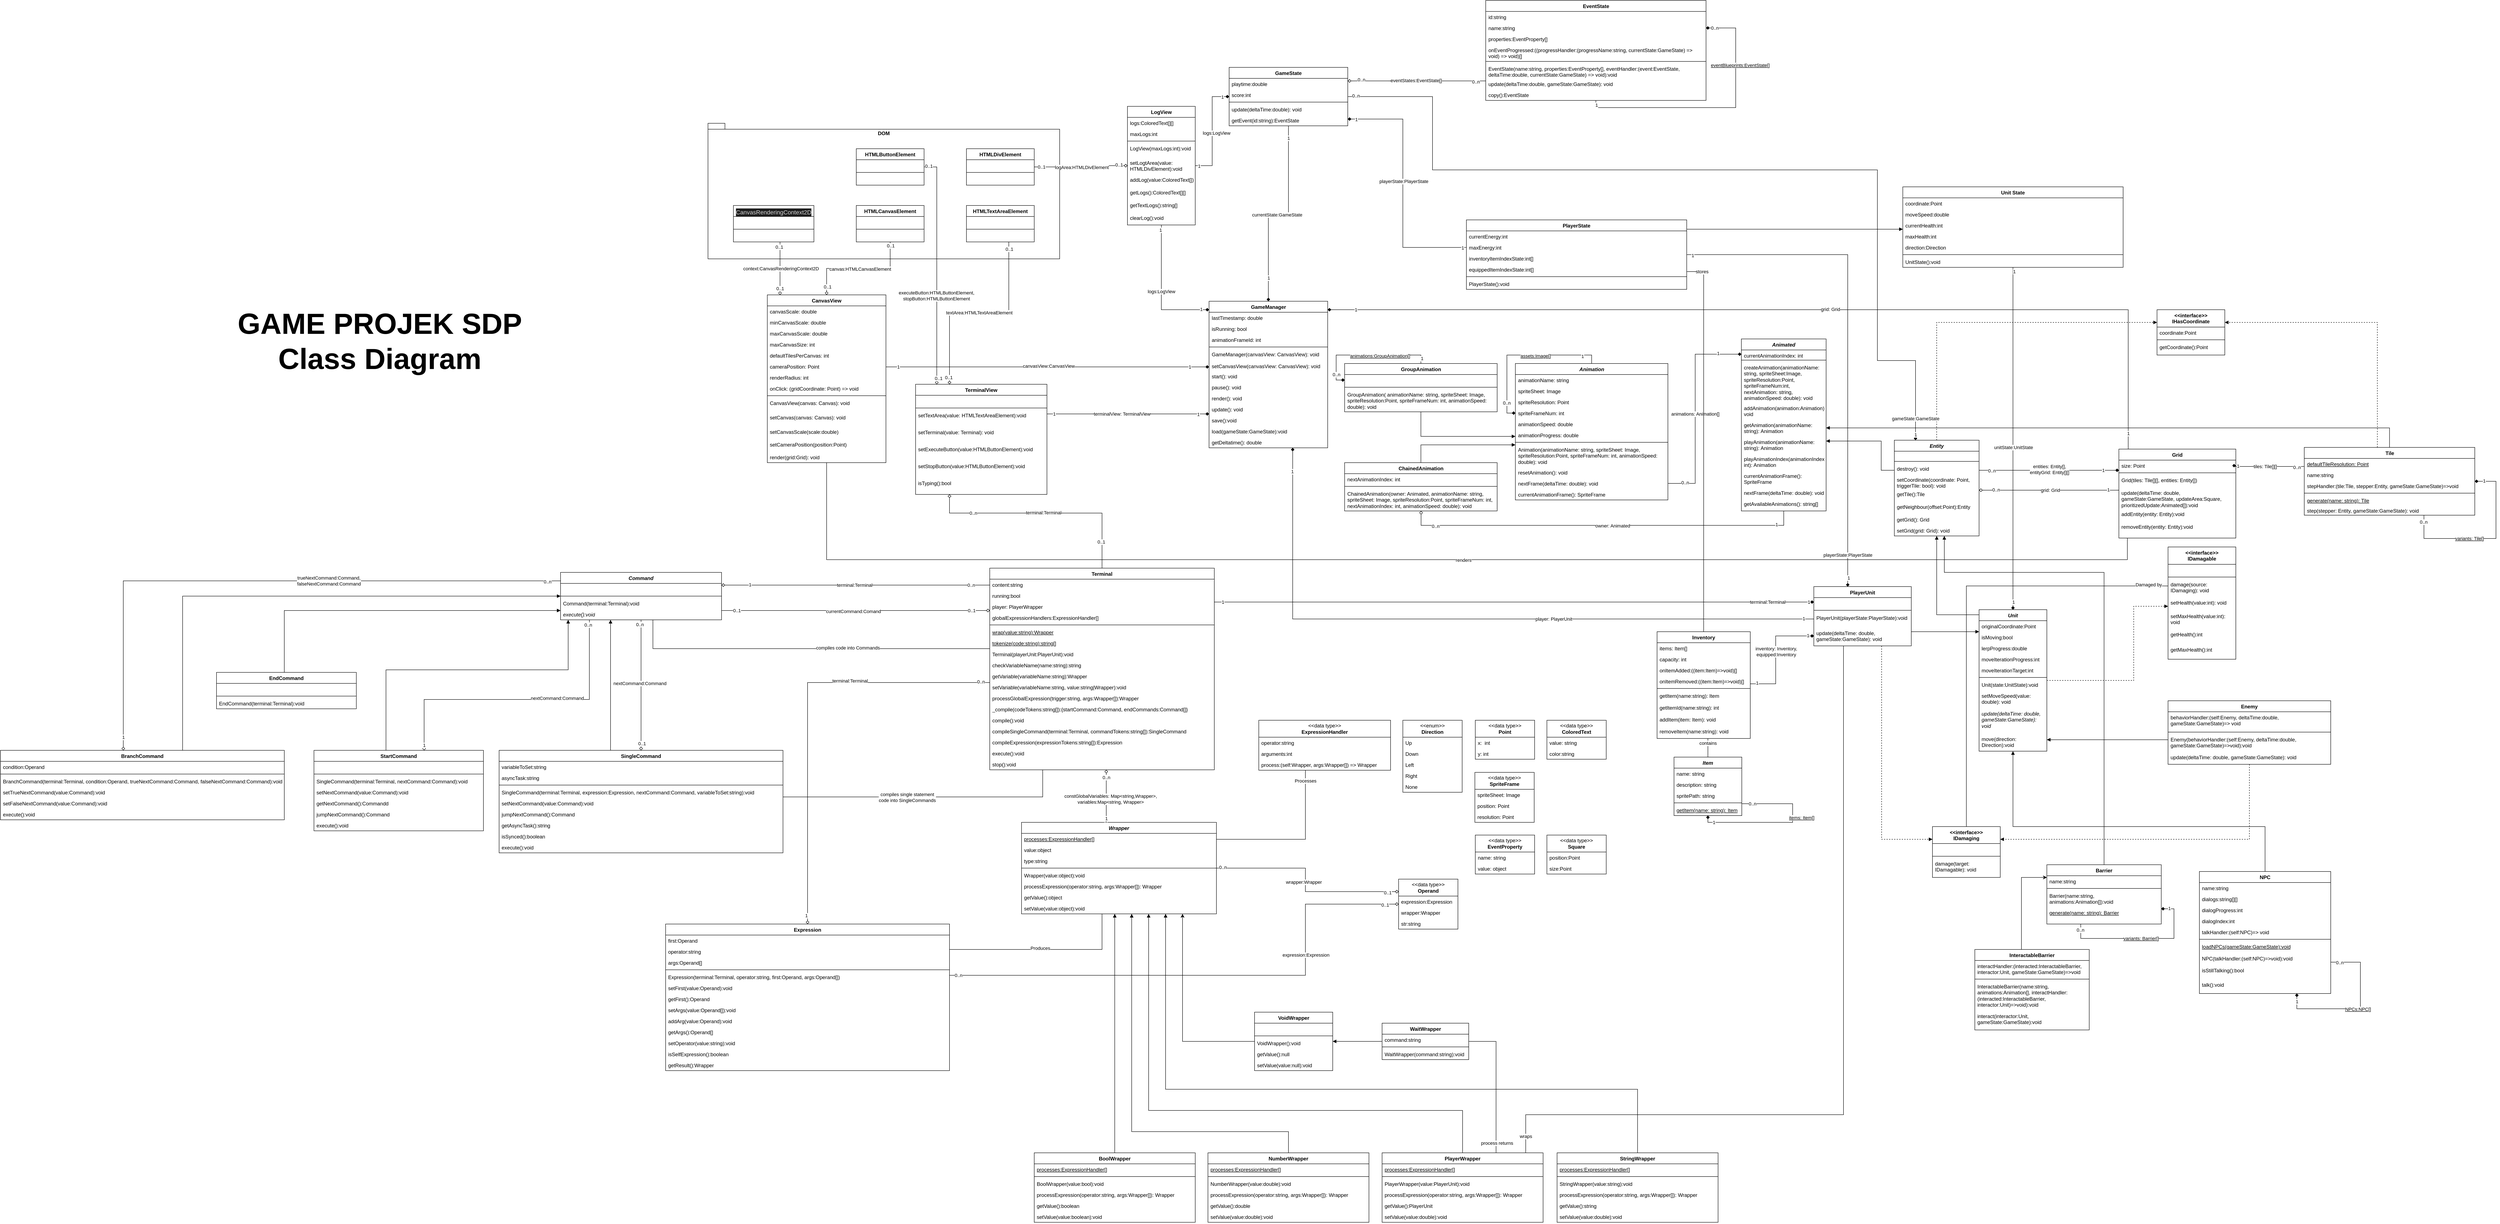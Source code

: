 <mxfile version="22.1.2" type="device">
  <diagram id="C5RBs43oDa-KdzZeNtuy" name="Page-1">
    <mxGraphModel dx="4455" dy="669" grid="1" gridSize="10" guides="1" tooltips="1" connect="1" arrows="1" fold="1" page="1" pageScale="1" pageWidth="827" pageHeight="1169" math="0" shadow="0">
      <root>
        <mxCell id="WIyWlLk6GJQsqaUBKTNV-0" />
        <mxCell id="WIyWlLk6GJQsqaUBKTNV-1" parent="WIyWlLk6GJQsqaUBKTNV-0" />
        <mxCell id="rZjegIty8my_3wip-gkH-140" style="edgeStyle=orthogonalEdgeStyle;rounded=0;orthogonalLoop=1;jettySize=auto;html=1;endArrow=diamond;endFill=1;" parent="WIyWlLk6GJQsqaUBKTNV-1" source="rZjegIty8my_3wip-gkH-7" target="rZjegIty8my_3wip-gkH-135" edge="1">
          <mxGeometry relative="1" as="geometry">
            <Array as="points">
              <mxPoint x="2192" y="930" />
            </Array>
          </mxGeometry>
        </mxCell>
        <mxCell id="rZjegIty8my_3wip-gkH-207" value="1" style="edgeLabel;html=1;align=center;verticalAlign=middle;resizable=0;points=[];" parent="rZjegIty8my_3wip-gkH-140" vertex="1" connectable="0">
          <mxGeometry x="0.94" relative="1" as="geometry">
            <mxPoint as="offset" />
          </mxGeometry>
        </mxCell>
        <mxCell id="rZjegIty8my_3wip-gkH-208" value="1" style="edgeLabel;html=1;align=center;verticalAlign=middle;resizable=0;points=[];" parent="rZjegIty8my_3wip-gkH-140" vertex="1" connectable="0">
          <mxGeometry x="-0.966" relative="1" as="geometry">
            <mxPoint as="offset" />
          </mxGeometry>
        </mxCell>
        <mxCell id="rZjegIty8my_3wip-gkH-209" value="grid: Grid" style="edgeLabel;html=1;align=center;verticalAlign=middle;resizable=0;points=[];" parent="rZjegIty8my_3wip-gkH-140" vertex="1" connectable="0">
          <mxGeometry x="-0.069" y="-1" relative="1" as="geometry">
            <mxPoint as="offset" />
          </mxGeometry>
        </mxCell>
        <mxCell id="rZjegIty8my_3wip-gkH-7" value="Grid" style="swimlane;fontStyle=1;align=center;verticalAlign=top;childLayout=stackLayout;horizontal=1;startSize=26;horizontalStack=0;resizeParent=1;resizeParentMax=0;resizeLast=0;collapsible=1;marginBottom=0;whiteSpace=wrap;html=1;" parent="WIyWlLk6GJQsqaUBKTNV-1" vertex="1">
          <mxGeometry x="2170" y="1259" width="276" height="210" as="geometry">
            <mxRectangle x="990" y="-550" width="70" height="30" as="alternateBounds" />
          </mxGeometry>
        </mxCell>
        <mxCell id="ATvRBIu8b1MNuLwHgkCy-0" value="size: Point" style="text;strokeColor=none;fillColor=none;align=left;verticalAlign=top;spacingLeft=4;spacingRight=4;overflow=hidden;rotatable=0;points=[[0,0.5],[1,0.5]];portConstraint=eastwest;whiteSpace=wrap;html=1;" parent="rZjegIty8my_3wip-gkH-7" vertex="1">
          <mxGeometry y="26" width="276" height="26" as="geometry" />
        </mxCell>
        <mxCell id="rZjegIty8my_3wip-gkH-9" value="" style="line;strokeWidth=1;fillColor=none;align=left;verticalAlign=middle;spacingTop=-1;spacingLeft=3;spacingRight=3;rotatable=0;labelPosition=right;points=[];portConstraint=eastwest;strokeColor=inherit;" parent="rZjegIty8my_3wip-gkH-7" vertex="1">
          <mxGeometry y="52" width="276" height="8" as="geometry" />
        </mxCell>
        <mxCell id="ATvRBIu8b1MNuLwHgkCy-12" value="Grid(tiles: Tile[][], entities: Entity[])" style="text;strokeColor=none;fillColor=none;align=left;verticalAlign=top;spacingLeft=4;spacingRight=4;overflow=hidden;rotatable=0;points=[[0,0.5],[1,0.5]];portConstraint=eastwest;whiteSpace=wrap;html=1;" parent="rZjegIty8my_3wip-gkH-7" vertex="1">
          <mxGeometry y="60" width="276" height="30" as="geometry" />
        </mxCell>
        <mxCell id="ATvRBIu8b1MNuLwHgkCy-1" value="update(deltaTime: double, gameState:GameState, updateArea:Square, prioritizedUpdate:Animated[]):void" style="text;strokeColor=none;fillColor=none;align=left;verticalAlign=top;spacingLeft=4;spacingRight=4;overflow=hidden;rotatable=0;points=[[0,0.5],[1,0.5]];portConstraint=eastwest;whiteSpace=wrap;html=1;" parent="rZjegIty8my_3wip-gkH-7" vertex="1">
          <mxGeometry y="90" width="276" height="50" as="geometry" />
        </mxCell>
        <mxCell id="ATvRBIu8b1MNuLwHgkCy-5" value="addEntity(entity: Entity):void" style="text;strokeColor=none;fillColor=none;align=left;verticalAlign=top;spacingLeft=4;spacingRight=4;overflow=hidden;rotatable=0;points=[[0,0.5],[1,0.5]];portConstraint=eastwest;whiteSpace=wrap;html=1;" parent="rZjegIty8my_3wip-gkH-7" vertex="1">
          <mxGeometry y="140" width="276" height="30" as="geometry" />
        </mxCell>
        <mxCell id="wb1uhN75TqXF_4sBnK4L-57" value="removeEntity(entity: Entity):void" style="text;strokeColor=none;fillColor=none;align=left;verticalAlign=top;spacingLeft=4;spacingRight=4;overflow=hidden;rotatable=0;points=[[0,0.5],[1,0.5]];portConstraint=eastwest;whiteSpace=wrap;html=1;" parent="rZjegIty8my_3wip-gkH-7" vertex="1">
          <mxGeometry y="170" width="276" height="40" as="geometry" />
        </mxCell>
        <mxCell id="rZjegIty8my_3wip-gkH-156" style="edgeStyle=orthogonalEdgeStyle;rounded=0;orthogonalLoop=1;jettySize=auto;html=1;endArrow=diamond;endFill=1;exitX=1;exitY=0.5;exitDx=0;exitDy=0;entryX=0;entryY=0.5;entryDx=0;entryDy=0;" parent="WIyWlLk6GJQsqaUBKTNV-1" source="rZjegIty8my_3wip-gkH-215" target="ATvRBIu8b1MNuLwHgkCy-135" edge="1">
          <mxGeometry relative="1" as="geometry">
            <mxPoint x="1573" y="1245" as="targetPoint" />
            <Array as="points">
              <mxPoint x="1170" y="1340" />
              <mxPoint x="1170" y="1035" />
            </Array>
          </mxGeometry>
        </mxCell>
        <mxCell id="rZjegIty8my_3wip-gkH-173" value="0..n" style="edgeLabel;html=1;align=center;verticalAlign=middle;resizable=0;points=[];" parent="rZjegIty8my_3wip-gkH-156" vertex="1" connectable="0">
          <mxGeometry x="-0.832" y="2" relative="1" as="geometry">
            <mxPoint as="offset" />
          </mxGeometry>
        </mxCell>
        <mxCell id="rZjegIty8my_3wip-gkH-174" value="1" style="edgeLabel;html=1;align=center;verticalAlign=middle;resizable=0;points=[];" parent="rZjegIty8my_3wip-gkH-156" vertex="1" connectable="0">
          <mxGeometry x="0.77" y="2" relative="1" as="geometry">
            <mxPoint as="offset" />
          </mxGeometry>
        </mxCell>
        <mxCell id="rZjegIty8my_3wip-gkH-184" value="animations: Animation[]" style="edgeLabel;html=1;align=center;verticalAlign=middle;resizable=0;points=[];" parent="rZjegIty8my_3wip-gkH-156" vertex="1" connectable="0">
          <mxGeometry x="-0.044" relative="1" as="geometry">
            <mxPoint as="offset" />
          </mxGeometry>
        </mxCell>
        <mxCell id="rZjegIty8my_3wip-gkH-35" value="&lt;i&gt;Animation&lt;/i&gt;" style="swimlane;fontStyle=1;align=center;verticalAlign=top;childLayout=stackLayout;horizontal=1;startSize=26;horizontalStack=0;resizeParent=1;resizeParentMax=0;resizeLast=0;collapsible=1;marginBottom=0;whiteSpace=wrap;html=1;" parent="WIyWlLk6GJQsqaUBKTNV-1" vertex="1">
          <mxGeometry x="745.59" y="1057" width="360" height="322" as="geometry">
            <mxRectangle x="-131" y="-465" width="100" height="30" as="alternateBounds" />
          </mxGeometry>
        </mxCell>
        <mxCell id="roftVuwWODX8qKFxfzQS-22" value="animationName: string" style="text;strokeColor=none;fillColor=none;align=left;verticalAlign=top;spacingLeft=4;spacingRight=4;overflow=hidden;rotatable=0;points=[[0,0.5],[1,0.5]];portConstraint=eastwest;whiteSpace=wrap;html=1;" parent="rZjegIty8my_3wip-gkH-35" vertex="1">
          <mxGeometry y="26" width="360" height="26" as="geometry" />
        </mxCell>
        <mxCell id="roftVuwWODX8qKFxfzQS-23" value="spriteSheet: Image" style="text;strokeColor=none;fillColor=none;align=left;verticalAlign=top;spacingLeft=4;spacingRight=4;overflow=hidden;rotatable=0;points=[[0,0.5],[1,0.5]];portConstraint=eastwest;whiteSpace=wrap;html=1;" parent="rZjegIty8my_3wip-gkH-35" vertex="1">
          <mxGeometry y="52" width="360" height="26" as="geometry" />
        </mxCell>
        <mxCell id="roftVuwWODX8qKFxfzQS-24" value="spriteResolution: Point" style="text;strokeColor=none;fillColor=none;align=left;verticalAlign=top;spacingLeft=4;spacingRight=4;overflow=hidden;rotatable=0;points=[[0,0.5],[1,0.5]];portConstraint=eastwest;whiteSpace=wrap;html=1;" parent="rZjegIty8my_3wip-gkH-35" vertex="1">
          <mxGeometry y="78" width="360" height="26" as="geometry" />
        </mxCell>
        <mxCell id="roftVuwWODX8qKFxfzQS-21" value="spriteFrameNum: int" style="text;strokeColor=none;fillColor=none;align=left;verticalAlign=top;spacingLeft=4;spacingRight=4;overflow=hidden;rotatable=0;points=[[0,0.5],[1,0.5]];portConstraint=eastwest;whiteSpace=wrap;html=1;" parent="rZjegIty8my_3wip-gkH-35" vertex="1">
          <mxGeometry y="104" width="360" height="26" as="geometry" />
        </mxCell>
        <mxCell id="rZjegIty8my_3wip-gkH-214" value="animationSpeed: double&lt;br&gt;" style="text;strokeColor=none;fillColor=none;align=left;verticalAlign=top;spacingLeft=4;spacingRight=4;overflow=hidden;rotatable=0;points=[[0,0.5],[1,0.5]];portConstraint=eastwest;whiteSpace=wrap;html=1;" parent="rZjegIty8my_3wip-gkH-35" vertex="1">
          <mxGeometry y="130" width="360" height="26" as="geometry" />
        </mxCell>
        <mxCell id="roftVuwWODX8qKFxfzQS-36" value="animationProgress: double" style="text;strokeColor=none;fillColor=none;align=left;verticalAlign=top;spacingLeft=4;spacingRight=4;overflow=hidden;rotatable=0;points=[[0,0.5],[1,0.5]];portConstraint=eastwest;whiteSpace=wrap;html=1;" parent="rZjegIty8my_3wip-gkH-35" vertex="1">
          <mxGeometry y="156" width="360" height="26" as="geometry" />
        </mxCell>
        <mxCell id="rZjegIty8my_3wip-gkH-37" value="" style="line;strokeWidth=1;fillColor=none;align=left;verticalAlign=middle;spacingTop=-1;spacingLeft=3;spacingRight=3;rotatable=0;labelPosition=right;points=[];portConstraint=eastwest;strokeColor=inherit;" parent="rZjegIty8my_3wip-gkH-35" vertex="1">
          <mxGeometry y="182" width="360" height="8" as="geometry" />
        </mxCell>
        <mxCell id="rZjegIty8my_3wip-gkH-170" value="Animation(animationName: string, spriteSheet: Image, spriteResolution:Point, spriteFrameNum: int, animationSpeed: double): void" style="text;strokeColor=none;fillColor=none;align=left;verticalAlign=top;spacingLeft=4;spacingRight=4;overflow=hidden;rotatable=0;points=[[0,0.5],[1,0.5]];portConstraint=eastwest;whiteSpace=wrap;html=1;" parent="rZjegIty8my_3wip-gkH-35" vertex="1">
          <mxGeometry y="190" width="360" height="54" as="geometry" />
        </mxCell>
        <mxCell id="rZjegIty8my_3wip-gkH-171" value="resetAnimation(): void" style="text;strokeColor=none;fillColor=none;align=left;verticalAlign=top;spacingLeft=4;spacingRight=4;overflow=hidden;rotatable=0;points=[[0,0.5],[1,0.5]];portConstraint=eastwest;whiteSpace=wrap;html=1;" parent="rZjegIty8my_3wip-gkH-35" vertex="1">
          <mxGeometry y="244" width="360" height="26" as="geometry" />
        </mxCell>
        <mxCell id="rZjegIty8my_3wip-gkH-215" value="nextFrame(deltaTime: double): void" style="text;strokeColor=none;fillColor=none;align=left;verticalAlign=top;spacingLeft=4;spacingRight=4;overflow=hidden;rotatable=0;points=[[0,0.5],[1,0.5]];portConstraint=eastwest;whiteSpace=wrap;html=1;" parent="rZjegIty8my_3wip-gkH-35" vertex="1">
          <mxGeometry y="270" width="360" height="26" as="geometry" />
        </mxCell>
        <mxCell id="rZjegIty8my_3wip-gkH-181" value="currentAnimationFrame(): SpriteFrame" style="text;strokeColor=none;fillColor=none;align=left;verticalAlign=top;spacingLeft=4;spacingRight=4;overflow=hidden;rotatable=0;points=[[0,0.5],[1,0.5]];portConstraint=eastwest;whiteSpace=wrap;html=1;" parent="rZjegIty8my_3wip-gkH-35" vertex="1">
          <mxGeometry y="296" width="360" height="26" as="geometry" />
        </mxCell>
        <mxCell id="wb1uhN75TqXF_4sBnK4L-0" style="edgeStyle=orthogonalEdgeStyle;rounded=0;orthogonalLoop=1;jettySize=auto;html=1;entryX=0;entryY=0.5;entryDx=0;entryDy=0;endArrow=diamond;endFill=1;" parent="rZjegIty8my_3wip-gkH-35" source="rZjegIty8my_3wip-gkH-35" target="roftVuwWODX8qKFxfzQS-21" edge="1">
          <mxGeometry relative="1" as="geometry" />
        </mxCell>
        <mxCell id="wb1uhN75TqXF_4sBnK4L-2" value="&lt;u&gt;assets:Image[]&lt;/u&gt;" style="edgeLabel;html=1;align=center;verticalAlign=middle;resizable=0;points=[];" parent="wb1uhN75TqXF_4sBnK4L-0" vertex="1" connectable="0">
          <mxGeometry x="-0.061" y="3" relative="1" as="geometry">
            <mxPoint x="24" y="-1" as="offset" />
          </mxGeometry>
        </mxCell>
        <mxCell id="xnawm_rAH6HHE10GptO4-3" value="0..n" style="edgeLabel;html=1;align=center;verticalAlign=middle;resizable=0;points=[];" parent="wb1uhN75TqXF_4sBnK4L-0" vertex="1" connectable="0">
          <mxGeometry x="0.767" y="-1" relative="1" as="geometry">
            <mxPoint as="offset" />
          </mxGeometry>
        </mxCell>
        <mxCell id="xnawm_rAH6HHE10GptO4-4" value="1" style="edgeLabel;html=1;align=center;verticalAlign=middle;resizable=0;points=[];" parent="wb1uhN75TqXF_4sBnK4L-0" vertex="1" connectable="0">
          <mxGeometry x="-0.776" y="3" relative="1" as="geometry">
            <mxPoint as="offset" />
          </mxGeometry>
        </mxCell>
        <mxCell id="rZjegIty8my_3wip-gkH-134" style="edgeStyle=orthogonalEdgeStyle;rounded=0;orthogonalLoop=1;jettySize=auto;html=1;endArrow=diamond;endFill=1;entryX=1;entryY=0.5;entryDx=0;entryDy=0;" parent="WIyWlLk6GJQsqaUBKTNV-1" source="ATvRBIu8b1MNuLwHgkCy-127" target="ATvRBIu8b1MNuLwHgkCy-0" edge="1">
          <mxGeometry relative="1" as="geometry">
            <mxPoint x="2675" y="1298.018" as="sourcePoint" />
            <mxPoint x="2175" y="1559" as="targetPoint" />
            <Array as="points">
              <mxPoint x="2445" y="1300" />
              <mxPoint x="2445" y="1298" />
            </Array>
          </mxGeometry>
        </mxCell>
        <mxCell id="rZjegIty8my_3wip-gkH-186" value="tiles: Tile[][]" style="edgeLabel;html=1;align=center;verticalAlign=middle;resizable=0;points=[];" parent="rZjegIty8my_3wip-gkH-134" vertex="1" connectable="0">
          <mxGeometry x="0.116" relative="1" as="geometry">
            <mxPoint as="offset" />
          </mxGeometry>
        </mxCell>
        <mxCell id="rZjegIty8my_3wip-gkH-190" value="1" style="edgeLabel;html=1;align=center;verticalAlign=middle;resizable=0;points=[];" parent="rZjegIty8my_3wip-gkH-134" vertex="1" connectable="0">
          <mxGeometry x="0.896" y="-1" relative="1" as="geometry">
            <mxPoint as="offset" />
          </mxGeometry>
        </mxCell>
        <mxCell id="rZjegIty8my_3wip-gkH-191" value="0..n" style="edgeLabel;html=1;align=center;verticalAlign=middle;resizable=0;points=[];" parent="rZjegIty8my_3wip-gkH-134" vertex="1" connectable="0">
          <mxGeometry x="-0.923" y="2" relative="1" as="geometry">
            <mxPoint x="-11" as="offset" />
          </mxGeometry>
        </mxCell>
        <mxCell id="rZjegIty8my_3wip-gkH-155" style="edgeStyle=orthogonalEdgeStyle;rounded=0;orthogonalLoop=1;jettySize=auto;html=1;endArrow=diamond;endFill=1;" parent="WIyWlLk6GJQsqaUBKTNV-1" source="rZjegIty8my_3wip-gkH-45" target="rZjegIty8my_3wip-gkH-63" edge="1">
          <mxGeometry relative="1" as="geometry">
            <Array as="points">
              <mxPoint x="1360" y="1813" />
              <mxPoint x="1360" y="1700" />
            </Array>
          </mxGeometry>
        </mxCell>
        <mxCell id="rZjegIty8my_3wip-gkH-175" value="1" style="edgeLabel;html=1;align=center;verticalAlign=middle;resizable=0;points=[];" parent="rZjegIty8my_3wip-gkH-155" vertex="1" connectable="0">
          <mxGeometry x="-0.878" y="2" relative="1" as="geometry">
            <mxPoint as="offset" />
          </mxGeometry>
        </mxCell>
        <mxCell id="rZjegIty8my_3wip-gkH-176" value="1" style="edgeLabel;html=1;align=center;verticalAlign=middle;resizable=0;points=[];" parent="rZjegIty8my_3wip-gkH-155" vertex="1" connectable="0">
          <mxGeometry x="0.892" y="1" relative="1" as="geometry">
            <mxPoint as="offset" />
          </mxGeometry>
        </mxCell>
        <mxCell id="rZjegIty8my_3wip-gkH-227" value="inventory: Inventory,&lt;br&gt;equipped:Inventory" style="edgeLabel;html=1;align=center;verticalAlign=middle;resizable=0;points=[];" parent="rZjegIty8my_3wip-gkH-155" vertex="1" connectable="0">
          <mxGeometry x="0.036" y="-1" relative="1" as="geometry">
            <mxPoint as="offset" />
          </mxGeometry>
        </mxCell>
        <mxCell id="rZjegIty8my_3wip-gkH-45" value="Inventory" style="swimlane;fontStyle=1;align=center;verticalAlign=top;childLayout=stackLayout;horizontal=1;startSize=26;horizontalStack=0;resizeParent=1;resizeParentMax=0;resizeLast=0;collapsible=1;marginBottom=0;whiteSpace=wrap;html=1;" parent="WIyWlLk6GJQsqaUBKTNV-1" vertex="1">
          <mxGeometry x="1080" y="1690" width="220" height="252" as="geometry">
            <mxRectangle x="209" y="556" width="90" height="30" as="alternateBounds" />
          </mxGeometry>
        </mxCell>
        <mxCell id="rZjegIty8my_3wip-gkH-46" value="items: Item[]" style="text;strokeColor=none;fillColor=none;align=left;verticalAlign=top;spacingLeft=4;spacingRight=4;overflow=hidden;rotatable=0;points=[[0,0.5],[1,0.5]];portConstraint=eastwest;whiteSpace=wrap;html=1;" parent="rZjegIty8my_3wip-gkH-45" vertex="1">
          <mxGeometry y="26" width="220" height="26" as="geometry" />
        </mxCell>
        <mxCell id="roftVuwWODX8qKFxfzQS-13" value="capacity: int" style="text;strokeColor=none;fillColor=none;align=left;verticalAlign=top;spacingLeft=4;spacingRight=4;overflow=hidden;rotatable=0;points=[[0,0.5],[1,0.5]];portConstraint=eastwest;whiteSpace=wrap;html=1;" parent="rZjegIty8my_3wip-gkH-45" vertex="1">
          <mxGeometry y="52" width="220" height="26" as="geometry" />
        </mxCell>
        <mxCell id="ysNWSff8VDfC4Reil-hs-10" value="onItemAdded:((item:Item)=&amp;gt;void)[]" style="text;strokeColor=none;fillColor=none;align=left;verticalAlign=top;spacingLeft=4;spacingRight=4;overflow=hidden;rotatable=0;points=[[0,0.5],[1,0.5]];portConstraint=eastwest;whiteSpace=wrap;html=1;" parent="rZjegIty8my_3wip-gkH-45" vertex="1">
          <mxGeometry y="78" width="220" height="26" as="geometry" />
        </mxCell>
        <mxCell id="ysNWSff8VDfC4Reil-hs-12" value="onItemRemoved:((item:Item)=&amp;gt;void)[]" style="text;strokeColor=none;fillColor=none;align=left;verticalAlign=top;spacingLeft=4;spacingRight=4;overflow=hidden;rotatable=0;points=[[0,0.5],[1,0.5]];portConstraint=eastwest;whiteSpace=wrap;html=1;" parent="rZjegIty8my_3wip-gkH-45" vertex="1">
          <mxGeometry y="104" width="220" height="26" as="geometry" />
        </mxCell>
        <mxCell id="rZjegIty8my_3wip-gkH-47" value="" style="line;strokeWidth=1;fillColor=none;align=left;verticalAlign=middle;spacingTop=-1;spacingLeft=3;spacingRight=3;rotatable=0;labelPosition=right;points=[];portConstraint=eastwest;strokeColor=inherit;" parent="rZjegIty8my_3wip-gkH-45" vertex="1">
          <mxGeometry y="130" width="220" height="8" as="geometry" />
        </mxCell>
        <mxCell id="rZjegIty8my_3wip-gkH-48" value="getItem(name:string): Item" style="text;strokeColor=none;fillColor=none;align=left;verticalAlign=top;spacingLeft=4;spacingRight=4;overflow=hidden;rotatable=0;points=[[0,0.5],[1,0.5]];portConstraint=eastwest;whiteSpace=wrap;html=1;" parent="rZjegIty8my_3wip-gkH-45" vertex="1">
          <mxGeometry y="138" width="220" height="28" as="geometry" />
        </mxCell>
        <mxCell id="ATvRBIu8b1MNuLwHgkCy-91" value="getItemId(name:string): int" style="text;strokeColor=none;fillColor=none;align=left;verticalAlign=top;spacingLeft=4;spacingRight=4;overflow=hidden;rotatable=0;points=[[0,0.5],[1,0.5]];portConstraint=eastwest;whiteSpace=wrap;html=1;" parent="rZjegIty8my_3wip-gkH-45" vertex="1">
          <mxGeometry y="166" width="220" height="28" as="geometry" />
        </mxCell>
        <mxCell id="roftVuwWODX8qKFxfzQS-14" value="addItem(item: Item): void" style="text;strokeColor=none;fillColor=none;align=left;verticalAlign=top;spacingLeft=4;spacingRight=4;overflow=hidden;rotatable=0;points=[[0,0.5],[1,0.5]];portConstraint=eastwest;whiteSpace=wrap;html=1;" parent="rZjegIty8my_3wip-gkH-45" vertex="1">
          <mxGeometry y="194" width="220" height="28" as="geometry" />
        </mxCell>
        <mxCell id="ysNWSff8VDfC4Reil-hs-11" value="removeItem(name:string): void" style="text;strokeColor=none;fillColor=none;align=left;verticalAlign=top;spacingLeft=4;spacingRight=4;overflow=hidden;rotatable=0;points=[[0,0.5],[1,0.5]];portConstraint=eastwest;whiteSpace=wrap;html=1;" parent="rZjegIty8my_3wip-gkH-45" vertex="1">
          <mxGeometry y="222" width="220" height="30" as="geometry" />
        </mxCell>
        <mxCell id="rZjegIty8my_3wip-gkH-153" style="edgeStyle=orthogonalEdgeStyle;rounded=0;orthogonalLoop=1;jettySize=auto;html=1;endArrow=none;endFill=0;" parent="WIyWlLk6GJQsqaUBKTNV-1" source="rZjegIty8my_3wip-gkH-49" target="rZjegIty8my_3wip-gkH-45" edge="1">
          <mxGeometry relative="1" as="geometry">
            <Array as="points">
              <mxPoint x="1200" y="1950" />
              <mxPoint x="1200" y="1950" />
            </Array>
          </mxGeometry>
        </mxCell>
        <mxCell id="ATvRBIu8b1MNuLwHgkCy-70" value="contains" style="edgeLabel;html=1;align=center;verticalAlign=middle;resizable=0;points=[];" parent="rZjegIty8my_3wip-gkH-153" vertex="1" connectable="0">
          <mxGeometry x="-0.015" y="1" relative="1" as="geometry">
            <mxPoint x="1" y="-12" as="offset" />
          </mxGeometry>
        </mxCell>
        <mxCell id="rZjegIty8my_3wip-gkH-49" value="&lt;i&gt;Item&lt;/i&gt;" style="swimlane;fontStyle=1;align=center;verticalAlign=top;childLayout=stackLayout;horizontal=1;startSize=26;horizontalStack=0;resizeParent=1;resizeParentMax=0;resizeLast=0;collapsible=1;marginBottom=0;whiteSpace=wrap;html=1;" parent="WIyWlLk6GJQsqaUBKTNV-1" vertex="1">
          <mxGeometry x="1120" y="1986" width="160" height="138" as="geometry">
            <mxRectangle x="172" y="384" width="70" height="30" as="alternateBounds" />
          </mxGeometry>
        </mxCell>
        <mxCell id="rZjegIty8my_3wip-gkH-50" value="name: string" style="text;strokeColor=none;fillColor=none;align=left;verticalAlign=top;spacingLeft=4;spacingRight=4;overflow=hidden;rotatable=0;points=[[0,0.5],[1,0.5]];portConstraint=eastwest;whiteSpace=wrap;html=1;" parent="rZjegIty8my_3wip-gkH-49" vertex="1">
          <mxGeometry y="26" width="160" height="26" as="geometry" />
        </mxCell>
        <mxCell id="ATvRBIu8b1MNuLwHgkCy-75" value="description: string" style="text;strokeColor=none;fillColor=none;align=left;verticalAlign=top;spacingLeft=4;spacingRight=4;overflow=hidden;rotatable=0;points=[[0,0.5],[1,0.5]];portConstraint=eastwest;whiteSpace=wrap;html=1;" parent="rZjegIty8my_3wip-gkH-49" vertex="1">
          <mxGeometry y="52" width="160" height="26" as="geometry" />
        </mxCell>
        <mxCell id="ATvRBIu8b1MNuLwHgkCy-84" value="spritePath: string" style="text;strokeColor=none;fillColor=none;align=left;verticalAlign=top;spacingLeft=4;spacingRight=4;overflow=hidden;rotatable=0;points=[[0,0.5],[1,0.5]];portConstraint=eastwest;whiteSpace=wrap;html=1;" parent="rZjegIty8my_3wip-gkH-49" vertex="1">
          <mxGeometry y="78" width="160" height="26" as="geometry" />
        </mxCell>
        <mxCell id="rZjegIty8my_3wip-gkH-51" value="" style="line;strokeWidth=1;fillColor=none;align=left;verticalAlign=middle;spacingTop=-1;spacingLeft=3;spacingRight=3;rotatable=0;labelPosition=right;points=[];portConstraint=eastwest;strokeColor=inherit;" parent="rZjegIty8my_3wip-gkH-49" vertex="1">
          <mxGeometry y="104" width="160" height="8" as="geometry" />
        </mxCell>
        <mxCell id="rZjegIty8my_3wip-gkH-52" value="&lt;u&gt;getItem(name: string): Item&lt;/u&gt;" style="text;strokeColor=none;fillColor=none;align=left;verticalAlign=top;spacingLeft=4;spacingRight=4;overflow=hidden;rotatable=0;points=[[0,0.5],[1,0.5]];portConstraint=eastwest;whiteSpace=wrap;html=1;" parent="rZjegIty8my_3wip-gkH-49" vertex="1">
          <mxGeometry y="112" width="160" height="26" as="geometry" />
        </mxCell>
        <mxCell id="rZjegIty8my_3wip-gkH-133" style="edgeStyle=orthogonalEdgeStyle;rounded=0;orthogonalLoop=1;jettySize=auto;html=1;endArrow=diamond;endFill=1;" parent="WIyWlLk6GJQsqaUBKTNV-1" source="ATvRBIu8b1MNuLwHgkCy-24" target="rZjegIty8my_3wip-gkH-7" edge="1">
          <mxGeometry relative="1" as="geometry">
            <mxPoint x="1815" y="1298.043" as="sourcePoint" />
            <mxPoint x="2034.12" y="1309.674" as="targetPoint" />
            <Array as="points">
              <mxPoint x="1994" y="1309" />
              <mxPoint x="1994" y="1309" />
            </Array>
          </mxGeometry>
        </mxCell>
        <mxCell id="rZjegIty8my_3wip-gkH-185" value="entities: Entity[],&lt;br&gt;entityGrid: Entity[][]" style="edgeLabel;html=1;align=center;verticalAlign=middle;resizable=0;points=[];" parent="rZjegIty8my_3wip-gkH-133" vertex="1" connectable="0">
          <mxGeometry x="0.017" y="2" relative="1" as="geometry">
            <mxPoint x="-2" as="offset" />
          </mxGeometry>
        </mxCell>
        <mxCell id="rZjegIty8my_3wip-gkH-188" value="1" style="edgeLabel;html=1;align=center;verticalAlign=middle;resizable=0;points=[];" parent="rZjegIty8my_3wip-gkH-133" vertex="1" connectable="0">
          <mxGeometry x="0.863" y="-3" relative="1" as="geometry">
            <mxPoint x="-15" y="-3" as="offset" />
          </mxGeometry>
        </mxCell>
        <mxCell id="rZjegIty8my_3wip-gkH-189" value="0..n" style="edgeLabel;html=1;align=center;verticalAlign=middle;resizable=0;points=[];" parent="rZjegIty8my_3wip-gkH-133" vertex="1" connectable="0">
          <mxGeometry x="-0.871" y="-2" relative="1" as="geometry">
            <mxPoint x="8" y="-1" as="offset" />
          </mxGeometry>
        </mxCell>
        <mxCell id="xnawm_rAH6HHE10GptO4-199" style="edgeStyle=orthogonalEdgeStyle;rounded=0;orthogonalLoop=1;jettySize=auto;html=1;endArrow=none;endFill=0;" parent="WIyWlLk6GJQsqaUBKTNV-1" source="rZjegIty8my_3wip-gkH-63" target="xnawm_rAH6HHE10GptO4-191" edge="1">
          <mxGeometry relative="1" as="geometry">
            <Array as="points">
              <mxPoint x="1520" y="2830" />
              <mxPoint x="770" y="2830" />
            </Array>
          </mxGeometry>
        </mxCell>
        <mxCell id="xnawm_rAH6HHE10GptO4-200" value="wraps" style="edgeLabel;html=1;align=center;verticalAlign=middle;resizable=0;points=[];" parent="xnawm_rAH6HHE10GptO4-199" vertex="1" connectable="0">
          <mxGeometry x="0.96" relative="1" as="geometry">
            <mxPoint as="offset" />
          </mxGeometry>
        </mxCell>
        <mxCell id="xnawm_rAH6HHE10GptO4-353" style="edgeStyle=orthogonalEdgeStyle;rounded=0;orthogonalLoop=1;jettySize=auto;html=1;endArrow=block;endFill=1;" parent="WIyWlLk6GJQsqaUBKTNV-1" source="rZjegIty8my_3wip-gkH-63" target="xnawm_rAH6HHE10GptO4-326" edge="1">
          <mxGeometry relative="1" as="geometry">
            <Array as="points">
              <mxPoint x="1760" y="1690" />
              <mxPoint x="1760" y="1690" />
            </Array>
          </mxGeometry>
        </mxCell>
        <mxCell id="ysNWSff8VDfC4Reil-hs-3" style="edgeStyle=orthogonalEdgeStyle;rounded=0;orthogonalLoop=1;jettySize=auto;html=1;endArrow=block;endFill=1;dashed=1;" parent="WIyWlLk6GJQsqaUBKTNV-1" source="rZjegIty8my_3wip-gkH-63" target="ATvRBIu8b1MNuLwHgkCy-118" edge="1">
          <mxGeometry relative="1" as="geometry">
            <Array as="points">
              <mxPoint x="1610" y="2180" />
            </Array>
          </mxGeometry>
        </mxCell>
        <mxCell id="rZjegIty8my_3wip-gkH-63" value="PlayerUnit" style="swimlane;fontStyle=1;align=center;verticalAlign=top;childLayout=stackLayout;horizontal=1;startSize=26;horizontalStack=0;resizeParent=1;resizeParentMax=0;resizeLast=0;collapsible=1;marginBottom=0;whiteSpace=wrap;html=1;" parent="WIyWlLk6GJQsqaUBKTNV-1" vertex="1">
          <mxGeometry x="1450" y="1583.5" width="230" height="140" as="geometry">
            <mxRectangle x="400" y="392" width="80" height="30" as="alternateBounds" />
          </mxGeometry>
        </mxCell>
        <mxCell id="xnawm_rAH6HHE10GptO4-252" value="&amp;nbsp;" style="text;strokeColor=none;fillColor=none;align=left;verticalAlign=top;spacingLeft=4;spacingRight=4;overflow=hidden;rotatable=0;points=[[0,0.5],[1,0.5]];portConstraint=eastwest;whiteSpace=wrap;html=1;" parent="rZjegIty8my_3wip-gkH-63" vertex="1">
          <mxGeometry y="26" width="230" height="26" as="geometry" />
        </mxCell>
        <mxCell id="rZjegIty8my_3wip-gkH-65" value="" style="line;strokeWidth=1;fillColor=none;align=left;verticalAlign=middle;spacingTop=-1;spacingLeft=3;spacingRight=3;rotatable=0;labelPosition=right;points=[];portConstraint=eastwest;strokeColor=inherit;" parent="rZjegIty8my_3wip-gkH-63" vertex="1">
          <mxGeometry y="52" width="230" height="8" as="geometry" />
        </mxCell>
        <mxCell id="rZjegIty8my_3wip-gkH-66" value="PlayerUnit(playerState:PlayerState):void" style="text;strokeColor=none;fillColor=none;align=left;verticalAlign=top;spacingLeft=4;spacingRight=4;overflow=hidden;rotatable=0;points=[[0,0.5],[1,0.5]];portConstraint=eastwest;whiteSpace=wrap;html=1;" parent="rZjegIty8my_3wip-gkH-63" vertex="1">
          <mxGeometry y="60" width="230" height="36" as="geometry" />
        </mxCell>
        <mxCell id="grkpc-0bP40n8Ppt4jhJ-10" value="update(deltaTime: double, gameState:GameState): void" style="text;strokeColor=none;fillColor=none;align=left;verticalAlign=top;spacingLeft=4;spacingRight=4;overflow=hidden;rotatable=0;points=[[0,0.5],[1,0.5]];portConstraint=eastwest;whiteSpace=wrap;html=1;" parent="rZjegIty8my_3wip-gkH-63" vertex="1">
          <mxGeometry y="96" width="230" height="44" as="geometry" />
        </mxCell>
        <mxCell id="ATvRBIu8b1MNuLwHgkCy-115" style="edgeStyle=orthogonalEdgeStyle;rounded=0;orthogonalLoop=1;jettySize=auto;html=1;endArrow=block;endFill=1;" parent="WIyWlLk6GJQsqaUBKTNV-1" source="rZjegIty8my_3wip-gkH-84" target="ATvRBIu8b1MNuLwHgkCy-24" edge="1">
          <mxGeometry relative="1" as="geometry">
            <mxPoint x="1758" y="1258.43" as="targetPoint" />
            <Array as="points">
              <mxPoint x="2135" y="1550" />
              <mxPoint x="1758" y="1550" />
            </Array>
          </mxGeometry>
        </mxCell>
        <mxCell id="rZjegIty8my_3wip-gkH-84" value="Barrier" style="swimlane;fontStyle=1;align=center;verticalAlign=top;childLayout=stackLayout;horizontal=1;startSize=26;horizontalStack=0;resizeParent=1;resizeParentMax=0;resizeLast=0;collapsible=1;marginBottom=0;whiteSpace=wrap;html=1;" parent="WIyWlLk6GJQsqaUBKTNV-1" vertex="1">
          <mxGeometry x="2000" y="2240" width="270" height="140" as="geometry" />
        </mxCell>
        <mxCell id="rZjegIty8my_3wip-gkH-85" value="name:string" style="text;strokeColor=none;fillColor=none;align=left;verticalAlign=top;spacingLeft=4;spacingRight=4;overflow=hidden;rotatable=0;points=[[0,0.5],[1,0.5]];portConstraint=eastwest;whiteSpace=wrap;html=1;" parent="rZjegIty8my_3wip-gkH-84" vertex="1">
          <mxGeometry y="26" width="270" height="26" as="geometry" />
        </mxCell>
        <mxCell id="rZjegIty8my_3wip-gkH-86" value="" style="line;strokeWidth=1;fillColor=none;align=left;verticalAlign=middle;spacingTop=-1;spacingLeft=3;spacingRight=3;rotatable=0;labelPosition=right;points=[];portConstraint=eastwest;strokeColor=inherit;" parent="rZjegIty8my_3wip-gkH-84" vertex="1">
          <mxGeometry y="52" width="270" height="8" as="geometry" />
        </mxCell>
        <mxCell id="ysNWSff8VDfC4Reil-hs-2" value="Barrier(name:string, animations:Animation[]):void" style="text;strokeColor=none;fillColor=none;align=left;verticalAlign=top;spacingLeft=4;spacingRight=4;overflow=hidden;rotatable=0;points=[[0,0.5],[1,0.5]];portConstraint=eastwest;whiteSpace=wrap;html=1;" parent="rZjegIty8my_3wip-gkH-84" vertex="1">
          <mxGeometry y="60" width="270" height="40" as="geometry" />
        </mxCell>
        <mxCell id="rZjegIty8my_3wip-gkH-87" value="&lt;u&gt;generate(name: string): Barrier&lt;/u&gt;" style="text;strokeColor=none;fillColor=none;align=left;verticalAlign=top;spacingLeft=4;spacingRight=4;overflow=hidden;rotatable=0;points=[[0,0.5],[1,0.5]];portConstraint=eastwest;whiteSpace=wrap;html=1;" parent="rZjegIty8my_3wip-gkH-84" vertex="1">
          <mxGeometry y="100" width="270" height="40" as="geometry" />
        </mxCell>
        <mxCell id="rZjegIty8my_3wip-gkH-135" value="GameManager" style="swimlane;fontStyle=1;align=center;verticalAlign=top;childLayout=stackLayout;horizontal=1;startSize=26;horizontalStack=0;resizeParent=1;resizeParentMax=0;resizeLast=0;collapsible=1;marginBottom=0;whiteSpace=wrap;html=1;" parent="WIyWlLk6GJQsqaUBKTNV-1" vertex="1">
          <mxGeometry x="22.59" y="910" width="280" height="346" as="geometry" />
        </mxCell>
        <mxCell id="rZjegIty8my_3wip-gkH-136" value="lastTimestamp: double" style="text;strokeColor=none;fillColor=none;align=left;verticalAlign=top;spacingLeft=4;spacingRight=4;overflow=hidden;rotatable=0;points=[[0,0.5],[1,0.5]];portConstraint=eastwest;whiteSpace=wrap;html=1;" parent="rZjegIty8my_3wip-gkH-135" vertex="1">
          <mxGeometry y="26" width="280" height="26" as="geometry" />
        </mxCell>
        <mxCell id="roftVuwWODX8qKFxfzQS-43" value="isRunning: bool" style="text;strokeColor=none;fillColor=none;align=left;verticalAlign=top;spacingLeft=4;spacingRight=4;overflow=hidden;rotatable=0;points=[[0,0.5],[1,0.5]];portConstraint=eastwest;whiteSpace=wrap;html=1;" parent="rZjegIty8my_3wip-gkH-135" vertex="1">
          <mxGeometry y="52" width="280" height="26" as="geometry" />
        </mxCell>
        <mxCell id="roftVuwWODX8qKFxfzQS-44" value="animationFrameId: int" style="text;strokeColor=none;fillColor=none;align=left;verticalAlign=top;spacingLeft=4;spacingRight=4;overflow=hidden;rotatable=0;points=[[0,0.5],[1,0.5]];portConstraint=eastwest;whiteSpace=wrap;html=1;" parent="rZjegIty8my_3wip-gkH-135" vertex="1">
          <mxGeometry y="78" width="280" height="26" as="geometry" />
        </mxCell>
        <mxCell id="rZjegIty8my_3wip-gkH-137" value="" style="line;strokeWidth=1;fillColor=none;align=left;verticalAlign=middle;spacingTop=-1;spacingLeft=3;spacingRight=3;rotatable=0;labelPosition=right;points=[];portConstraint=eastwest;strokeColor=inherit;" parent="rZjegIty8my_3wip-gkH-135" vertex="1">
          <mxGeometry y="104" width="280" height="8" as="geometry" />
        </mxCell>
        <mxCell id="rZjegIty8my_3wip-gkH-138" value="GameManager(canvasView: CanvasView): void" style="text;strokeColor=none;fillColor=none;align=left;verticalAlign=top;spacingLeft=4;spacingRight=4;overflow=hidden;rotatable=0;points=[[0,0.5],[1,0.5]];portConstraint=eastwest;whiteSpace=wrap;html=1;" parent="rZjegIty8my_3wip-gkH-135" vertex="1">
          <mxGeometry y="112" width="280" height="28" as="geometry" />
        </mxCell>
        <mxCell id="roftVuwWODX8qKFxfzQS-42" value="setCanvasView(canvasView: CanvasView): void" style="text;strokeColor=none;fillColor=none;align=left;verticalAlign=top;spacingLeft=4;spacingRight=4;overflow=hidden;rotatable=0;points=[[0,0.5],[1,0.5]];portConstraint=eastwest;whiteSpace=wrap;html=1;" parent="rZjegIty8my_3wip-gkH-135" vertex="1">
          <mxGeometry y="140" width="280" height="24" as="geometry" />
        </mxCell>
        <mxCell id="roftVuwWODX8qKFxfzQS-40" value="start(): void" style="text;strokeColor=none;fillColor=none;align=left;verticalAlign=top;spacingLeft=4;spacingRight=4;overflow=hidden;rotatable=0;points=[[0,0.5],[1,0.5]];portConstraint=eastwest;whiteSpace=wrap;html=1;" parent="rZjegIty8my_3wip-gkH-135" vertex="1">
          <mxGeometry y="164" width="280" height="26" as="geometry" />
        </mxCell>
        <mxCell id="roftVuwWODX8qKFxfzQS-38" value="pause(): void" style="text;strokeColor=none;fillColor=none;align=left;verticalAlign=top;spacingLeft=4;spacingRight=4;overflow=hidden;rotatable=0;points=[[0,0.5],[1,0.5]];portConstraint=eastwest;whiteSpace=wrap;html=1;" parent="rZjegIty8my_3wip-gkH-135" vertex="1">
          <mxGeometry y="190" width="280" height="26" as="geometry" />
        </mxCell>
        <mxCell id="roftVuwWODX8qKFxfzQS-37" value="render(): void" style="text;strokeColor=none;fillColor=none;align=left;verticalAlign=top;spacingLeft=4;spacingRight=4;overflow=hidden;rotatable=0;points=[[0,0.5],[1,0.5]];portConstraint=eastwest;whiteSpace=wrap;html=1;" parent="rZjegIty8my_3wip-gkH-135" vertex="1">
          <mxGeometry y="216" width="280" height="26" as="geometry" />
        </mxCell>
        <mxCell id="xnawm_rAH6HHE10GptO4-359" value="update(): void" style="text;strokeColor=none;fillColor=none;align=left;verticalAlign=top;spacingLeft=4;spacingRight=4;overflow=hidden;rotatable=0;points=[[0,0.5],[1,0.5]];portConstraint=eastwest;whiteSpace=wrap;html=1;" parent="rZjegIty8my_3wip-gkH-135" vertex="1">
          <mxGeometry y="242" width="280" height="26" as="geometry" />
        </mxCell>
        <mxCell id="xnawm_rAH6HHE10GptO4-360" value="save():void" style="text;strokeColor=none;fillColor=none;align=left;verticalAlign=top;spacingLeft=4;spacingRight=4;overflow=hidden;rotatable=0;points=[[0,0.5],[1,0.5]];portConstraint=eastwest;whiteSpace=wrap;html=1;" parent="rZjegIty8my_3wip-gkH-135" vertex="1">
          <mxGeometry y="268" width="280" height="26" as="geometry" />
        </mxCell>
        <mxCell id="roftVuwWODX8qKFxfzQS-15" value="load(gameState:GameState):void" style="text;strokeColor=none;fillColor=none;align=left;verticalAlign=top;spacingLeft=4;spacingRight=4;overflow=hidden;rotatable=0;points=[[0,0.5],[1,0.5]];portConstraint=eastwest;whiteSpace=wrap;html=1;" parent="rZjegIty8my_3wip-gkH-135" vertex="1">
          <mxGeometry y="294" width="280" height="26" as="geometry" />
        </mxCell>
        <mxCell id="ATvRBIu8b1MNuLwHgkCy-94" value="getDeltatime(): double" style="text;strokeColor=none;fillColor=none;align=left;verticalAlign=top;spacingLeft=4;spacingRight=4;overflow=hidden;rotatable=0;points=[[0,0.5],[1,0.5]];portConstraint=eastwest;whiteSpace=wrap;html=1;" parent="rZjegIty8my_3wip-gkH-135" vertex="1">
          <mxGeometry y="320" width="280" height="26" as="geometry" />
        </mxCell>
        <mxCell id="rZjegIty8my_3wip-gkH-220" style="edgeStyle=orthogonalEdgeStyle;rounded=0;orthogonalLoop=1;jettySize=auto;html=1;endArrow=diamond;endFill=1;" parent="WIyWlLk6GJQsqaUBKTNV-1" source="grkpc-0bP40n8Ppt4jhJ-17" target="rZjegIty8my_3wip-gkH-135" edge="1">
          <mxGeometry relative="1" as="geometry">
            <Array as="points">
              <mxPoint x="10" y="1176" />
              <mxPoint x="10" y="1176" />
            </Array>
          </mxGeometry>
        </mxCell>
        <mxCell id="rZjegIty8my_3wip-gkH-224" value="1" style="edgeLabel;html=1;align=center;verticalAlign=middle;resizable=0;points=[];" parent="rZjegIty8my_3wip-gkH-220" vertex="1" connectable="0">
          <mxGeometry x="-0.913" relative="1" as="geometry">
            <mxPoint as="offset" />
          </mxGeometry>
        </mxCell>
        <mxCell id="rZjegIty8my_3wip-gkH-225" value="1" style="edgeLabel;html=1;align=center;verticalAlign=middle;resizable=0;points=[];" parent="rZjegIty8my_3wip-gkH-220" vertex="1" connectable="0">
          <mxGeometry x="0.923" y="-1" relative="1" as="geometry">
            <mxPoint x="-11" as="offset" />
          </mxGeometry>
        </mxCell>
        <mxCell id="rZjegIty8my_3wip-gkH-226" value="terminalView: TerminalView" style="edgeLabel;html=1;align=center;verticalAlign=middle;resizable=0;points=[];" parent="rZjegIty8my_3wip-gkH-220" vertex="1" connectable="0">
          <mxGeometry x="0.021" relative="1" as="geometry">
            <mxPoint x="-19" as="offset" />
          </mxGeometry>
        </mxCell>
        <mxCell id="grkpc-0bP40n8Ppt4jhJ-26" style="edgeStyle=orthogonalEdgeStyle;rounded=0;orthogonalLoop=1;jettySize=auto;html=1;endArrow=diamond;endFill=0;" parent="WIyWlLk6GJQsqaUBKTNV-1" source="rZjegIty8my_3wip-gkH-216" target="grkpc-0bP40n8Ppt4jhJ-17" edge="1">
          <mxGeometry relative="1" as="geometry">
            <Array as="points">
              <mxPoint x="-230" y="1410" />
              <mxPoint x="-590" y="1410" />
            </Array>
          </mxGeometry>
        </mxCell>
        <mxCell id="grkpc-0bP40n8Ppt4jhJ-27" value="0..n" style="edgeLabel;html=1;align=center;verticalAlign=middle;resizable=0;points=[];" parent="grkpc-0bP40n8Ppt4jhJ-26" vertex="1" connectable="0">
          <mxGeometry x="0.626" relative="1" as="geometry">
            <mxPoint as="offset" />
          </mxGeometry>
        </mxCell>
        <mxCell id="grkpc-0bP40n8Ppt4jhJ-28" value="0..1" style="edgeLabel;html=1;align=center;verticalAlign=middle;resizable=0;points=[];" parent="grkpc-0bP40n8Ppt4jhJ-26" vertex="1" connectable="0">
          <mxGeometry x="-0.768" y="2" relative="1" as="geometry">
            <mxPoint as="offset" />
          </mxGeometry>
        </mxCell>
        <mxCell id="grkpc-0bP40n8Ppt4jhJ-33" value="terminal:Terminal" style="edgeLabel;html=1;align=center;verticalAlign=middle;resizable=0;points=[];" parent="grkpc-0bP40n8Ppt4jhJ-26" vertex="1" connectable="0">
          <mxGeometry x="0.006" y="-1" relative="1" as="geometry">
            <mxPoint as="offset" />
          </mxGeometry>
        </mxCell>
        <mxCell id="xnawm_rAH6HHE10GptO4-52" style="edgeStyle=orthogonalEdgeStyle;rounded=0;orthogonalLoop=1;jettySize=auto;html=1;endArrow=diamond;endFill=0;" parent="WIyWlLk6GJQsqaUBKTNV-1" target="xnawm_rAH6HHE10GptO4-44" edge="1">
          <mxGeometry relative="1" as="geometry">
            <mxPoint x="-495" y="1580" as="sourcePoint" />
            <mxPoint x="-660" y="1580" as="targetPoint" />
            <Array as="points">
              <mxPoint x="-700" y="1580" />
              <mxPoint x="-700" y="1580" />
            </Array>
          </mxGeometry>
        </mxCell>
        <mxCell id="xnawm_rAH6HHE10GptO4-53" value="1" style="edgeLabel;html=1;align=center;verticalAlign=middle;resizable=0;points=[];" parent="xnawm_rAH6HHE10GptO4-52" vertex="1" connectable="0">
          <mxGeometry x="0.79" y="-1" relative="1" as="geometry">
            <mxPoint as="offset" />
          </mxGeometry>
        </mxCell>
        <mxCell id="xnawm_rAH6HHE10GptO4-54" value="0..n" style="edgeLabel;html=1;align=center;verticalAlign=middle;resizable=0;points=[];" parent="xnawm_rAH6HHE10GptO4-52" vertex="1" connectable="0">
          <mxGeometry x="-0.885" relative="1" as="geometry">
            <mxPoint x="-8" as="offset" />
          </mxGeometry>
        </mxCell>
        <mxCell id="xnawm_rAH6HHE10GptO4-55" value="terminal:Terminal" style="edgeLabel;html=1;align=center;verticalAlign=middle;resizable=0;points=[];" parent="xnawm_rAH6HHE10GptO4-52" vertex="1" connectable="0">
          <mxGeometry x="0.008" relative="1" as="geometry">
            <mxPoint as="offset" />
          </mxGeometry>
        </mxCell>
        <mxCell id="xnawm_rAH6HHE10GptO4-109" style="edgeStyle=orthogonalEdgeStyle;rounded=0;orthogonalLoop=1;jettySize=auto;html=1;endArrow=diamond;endFill=0;" parent="WIyWlLk6GJQsqaUBKTNV-1" source="rZjegIty8my_3wip-gkH-216" target="xnawm_rAH6HHE10GptO4-83" edge="1">
          <mxGeometry relative="1" as="geometry">
            <Array as="points">
              <mxPoint x="-925" y="1810" />
            </Array>
          </mxGeometry>
        </mxCell>
        <mxCell id="xnawm_rAH6HHE10GptO4-110" value="1" style="edgeLabel;html=1;align=center;verticalAlign=middle;resizable=0;points=[];" parent="xnawm_rAH6HHE10GptO4-109" vertex="1" connectable="0">
          <mxGeometry x="0.96" y="-3" relative="1" as="geometry">
            <mxPoint as="offset" />
          </mxGeometry>
        </mxCell>
        <mxCell id="xnawm_rAH6HHE10GptO4-112" value="0..n" style="edgeLabel;html=1;align=center;verticalAlign=middle;resizable=0;points=[];" parent="xnawm_rAH6HHE10GptO4-109" vertex="1" connectable="0">
          <mxGeometry x="-0.958" y="-2" relative="1" as="geometry">
            <mxPoint as="offset" />
          </mxGeometry>
        </mxCell>
        <mxCell id="xnawm_rAH6HHE10GptO4-113" value="terminal:Terminal" style="edgeLabel;html=1;align=center;verticalAlign=middle;resizable=0;points=[];" parent="xnawm_rAH6HHE10GptO4-109" vertex="1" connectable="0">
          <mxGeometry x="-0.34" y="-4" relative="1" as="geometry">
            <mxPoint as="offset" />
          </mxGeometry>
        </mxCell>
        <mxCell id="rZjegIty8my_3wip-gkH-216" value="Terminal" style="swimlane;fontStyle=1;align=center;verticalAlign=top;childLayout=stackLayout;horizontal=1;startSize=26;horizontalStack=0;resizeParent=1;resizeParentMax=0;resizeLast=0;collapsible=1;marginBottom=0;whiteSpace=wrap;html=1;" parent="WIyWlLk6GJQsqaUBKTNV-1" vertex="1">
          <mxGeometry x="-495" y="1540" width="530" height="476" as="geometry" />
        </mxCell>
        <mxCell id="rZjegIty8my_3wip-gkH-217" value="content:string" style="text;strokeColor=none;fillColor=none;align=left;verticalAlign=top;spacingLeft=4;spacingRight=4;overflow=hidden;rotatable=0;points=[[0,0.5],[1,0.5]];portConstraint=eastwest;whiteSpace=wrap;html=1;" parent="rZjegIty8my_3wip-gkH-216" vertex="1">
          <mxGeometry y="26" width="530" height="26" as="geometry" />
        </mxCell>
        <mxCell id="grkpc-0bP40n8Ppt4jhJ-80" value="running:bool" style="text;strokeColor=none;fillColor=none;align=left;verticalAlign=top;spacingLeft=4;spacingRight=4;overflow=hidden;rotatable=0;points=[[0,0.5],[1,0.5]];portConstraint=eastwest;whiteSpace=wrap;html=1;" parent="rZjegIty8my_3wip-gkH-216" vertex="1">
          <mxGeometry y="52" width="530" height="26" as="geometry" />
        </mxCell>
        <mxCell id="xnawm_rAH6HHE10GptO4-7" value="player: PlayerWrapper" style="text;strokeColor=none;fillColor=none;align=left;verticalAlign=top;spacingLeft=4;spacingRight=4;overflow=hidden;rotatable=0;points=[[0,0.5],[1,0.5]];portConstraint=eastwest;whiteSpace=wrap;html=1;" parent="rZjegIty8my_3wip-gkH-216" vertex="1">
          <mxGeometry y="78" width="530" height="26" as="geometry" />
        </mxCell>
        <mxCell id="xnawm_rAH6HHE10GptO4-126" value="globalExpressionHandlers:ExpressionHandler[]" style="text;strokeColor=none;fillColor=none;align=left;verticalAlign=top;spacingLeft=4;spacingRight=4;overflow=hidden;rotatable=0;points=[[0,0.5],[1,0.5]];portConstraint=eastwest;whiteSpace=wrap;html=1;" parent="rZjegIty8my_3wip-gkH-216" vertex="1">
          <mxGeometry y="104" width="530" height="26" as="geometry" />
        </mxCell>
        <mxCell id="rZjegIty8my_3wip-gkH-218" value="" style="line;strokeWidth=1;fillColor=none;align=left;verticalAlign=middle;spacingTop=-1;spacingLeft=3;spacingRight=3;rotatable=0;labelPosition=right;points=[];portConstraint=eastwest;strokeColor=inherit;" parent="rZjegIty8my_3wip-gkH-216" vertex="1">
          <mxGeometry y="130" width="530" height="8" as="geometry" />
        </mxCell>
        <mxCell id="rZjegIty8my_3wip-gkH-219" value="&lt;u&gt;wrap(value:string):Wrapper&lt;/u&gt;" style="text;strokeColor=none;fillColor=none;align=left;verticalAlign=top;spacingLeft=4;spacingRight=4;overflow=hidden;rotatable=0;points=[[0,0.5],[1,0.5]];portConstraint=eastwest;whiteSpace=wrap;html=1;" parent="rZjegIty8my_3wip-gkH-216" vertex="1">
          <mxGeometry y="138" width="530" height="26" as="geometry" />
        </mxCell>
        <mxCell id="xnawm_rAH6HHE10GptO4-35" value="&lt;u&gt;tokenize(code:string):string[]&lt;/u&gt;" style="text;strokeColor=none;fillColor=none;align=left;verticalAlign=top;spacingLeft=4;spacingRight=4;overflow=hidden;rotatable=0;points=[[0,0.5],[1,0.5]];portConstraint=eastwest;whiteSpace=wrap;html=1;" parent="rZjegIty8my_3wip-gkH-216" vertex="1">
          <mxGeometry y="164" width="530" height="26" as="geometry" />
        </mxCell>
        <mxCell id="xnawm_rAH6HHE10GptO4-34" value="Terminal(playerUnit:PlayerUnit):void" style="text;strokeColor=none;fillColor=none;align=left;verticalAlign=top;spacingLeft=4;spacingRight=4;overflow=hidden;rotatable=0;points=[[0,0.5],[1,0.5]];portConstraint=eastwest;whiteSpace=wrap;html=1;" parent="rZjegIty8my_3wip-gkH-216" vertex="1">
          <mxGeometry y="190" width="530" height="26" as="geometry" />
        </mxCell>
        <mxCell id="xnawm_rAH6HHE10GptO4-36" value="checkVariableName(name:string):string" style="text;strokeColor=none;fillColor=none;align=left;verticalAlign=top;spacingLeft=4;spacingRight=4;overflow=hidden;rotatable=0;points=[[0,0.5],[1,0.5]];portConstraint=eastwest;whiteSpace=wrap;html=1;" parent="rZjegIty8my_3wip-gkH-216" vertex="1">
          <mxGeometry y="216" width="530" height="26" as="geometry" />
        </mxCell>
        <mxCell id="xnawm_rAH6HHE10GptO4-37" value="getVariable(variableName:string):Wrapper" style="text;strokeColor=none;fillColor=none;align=left;verticalAlign=top;spacingLeft=4;spacingRight=4;overflow=hidden;rotatable=0;points=[[0,0.5],[1,0.5]];portConstraint=eastwest;whiteSpace=wrap;html=1;" parent="rZjegIty8my_3wip-gkH-216" vertex="1">
          <mxGeometry y="242" width="530" height="26" as="geometry" />
        </mxCell>
        <mxCell id="xnawm_rAH6HHE10GptO4-40" value="setVariable(variableName:string, value:string|Wrapper):void" style="text;strokeColor=none;fillColor=none;align=left;verticalAlign=top;spacingLeft=4;spacingRight=4;overflow=hidden;rotatable=0;points=[[0,0.5],[1,0.5]];portConstraint=eastwest;whiteSpace=wrap;html=1;" parent="rZjegIty8my_3wip-gkH-216" vertex="1">
          <mxGeometry y="268" width="530" height="26" as="geometry" />
        </mxCell>
        <mxCell id="xnawm_rAH6HHE10GptO4-38" value="processGlobalExpression(trigger:string, args:Wrapper[]):Wrapper" style="text;strokeColor=none;fillColor=none;align=left;verticalAlign=top;spacingLeft=4;spacingRight=4;overflow=hidden;rotatable=0;points=[[0,0.5],[1,0.5]];portConstraint=eastwest;whiteSpace=wrap;html=1;" parent="rZjegIty8my_3wip-gkH-216" vertex="1">
          <mxGeometry y="294" width="530" height="26" as="geometry" />
        </mxCell>
        <mxCell id="xnawm_rAH6HHE10GptO4-43" value="_compile(codeTokens:string[]):{startCommand:Command, endCommands:Command[]}" style="text;strokeColor=none;fillColor=none;align=left;verticalAlign=top;spacingLeft=4;spacingRight=4;overflow=hidden;rotatable=0;points=[[0,0.5],[1,0.5]];portConstraint=eastwest;whiteSpace=wrap;html=1;" parent="rZjegIty8my_3wip-gkH-216" vertex="1">
          <mxGeometry y="320" width="530" height="26" as="geometry" />
        </mxCell>
        <mxCell id="xnawm_rAH6HHE10GptO4-41" value="compile():void" style="text;strokeColor=none;fillColor=none;align=left;verticalAlign=top;spacingLeft=4;spacingRight=4;overflow=hidden;rotatable=0;points=[[0,0.5],[1,0.5]];portConstraint=eastwest;whiteSpace=wrap;html=1;" parent="rZjegIty8my_3wip-gkH-216" vertex="1">
          <mxGeometry y="346" width="530" height="26" as="geometry" />
        </mxCell>
        <mxCell id="xnawm_rAH6HHE10GptO4-42" value="compileSingleCommand(terminal:Terminal, commandTokens:string[]):SingleCommand" style="text;strokeColor=none;fillColor=none;align=left;verticalAlign=top;spacingLeft=4;spacingRight=4;overflow=hidden;rotatable=0;points=[[0,0.5],[1,0.5]];portConstraint=eastwest;whiteSpace=wrap;html=1;" parent="rZjegIty8my_3wip-gkH-216" vertex="1">
          <mxGeometry y="372" width="530" height="26" as="geometry" />
        </mxCell>
        <mxCell id="xnawm_rAH6HHE10GptO4-39" value="compileExpression(expressionTokens:string[]):Expression" style="text;strokeColor=none;fillColor=none;align=left;verticalAlign=top;spacingLeft=4;spacingRight=4;overflow=hidden;rotatable=0;points=[[0,0.5],[1,0.5]];portConstraint=eastwest;whiteSpace=wrap;html=1;" parent="rZjegIty8my_3wip-gkH-216" vertex="1">
          <mxGeometry y="398" width="530" height="26" as="geometry" />
        </mxCell>
        <mxCell id="xnawm_rAH6HHE10GptO4-33" value="execute():void" style="text;strokeColor=none;fillColor=none;align=left;verticalAlign=top;spacingLeft=4;spacingRight=4;overflow=hidden;rotatable=0;points=[[0,0.5],[1,0.5]];portConstraint=eastwest;whiteSpace=wrap;html=1;" parent="rZjegIty8my_3wip-gkH-216" vertex="1">
          <mxGeometry y="424" width="530" height="26" as="geometry" />
        </mxCell>
        <mxCell id="grkpc-0bP40n8Ppt4jhJ-79" value="stop():void" style="text;strokeColor=none;fillColor=none;align=left;verticalAlign=top;spacingLeft=4;spacingRight=4;overflow=hidden;rotatable=0;points=[[0,0.5],[1,0.5]];portConstraint=eastwest;whiteSpace=wrap;html=1;" parent="rZjegIty8my_3wip-gkH-216" vertex="1">
          <mxGeometry y="450" width="530" height="26" as="geometry" />
        </mxCell>
        <mxCell id="rZjegIty8my_3wip-gkH-222" value="GAME PROJEK SDP&lt;br style=&quot;font-size: 69px;&quot;&gt;Class Diagram" style="text;strokeColor=none;fillColor=none;html=1;fontSize=69;fontStyle=1;verticalAlign=middle;align=center;" parent="WIyWlLk6GJQsqaUBKTNV-1" vertex="1">
          <mxGeometry x="-2290" y="860" width="710" height="290" as="geometry" />
        </mxCell>
        <mxCell id="ATvRBIu8b1MNuLwHgkCy-13" value="&amp;lt;&amp;lt;data type&amp;gt;&amp;gt;&lt;br&gt;&lt;b&gt;Point&lt;/b&gt;" style="swimlane;fontStyle=0;childLayout=stackLayout;horizontal=1;startSize=40;fillColor=none;horizontalStack=0;resizeParent=1;resizeParentMax=0;resizeLast=0;collapsible=1;marginBottom=0;whiteSpace=wrap;html=1;" parent="WIyWlLk6GJQsqaUBKTNV-1" vertex="1">
          <mxGeometry x="651" y="1899" width="140" height="92" as="geometry" />
        </mxCell>
        <mxCell id="ATvRBIu8b1MNuLwHgkCy-14" value="x:&amp;nbsp; int" style="text;strokeColor=none;fillColor=none;align=left;verticalAlign=top;spacingLeft=4;spacingRight=4;overflow=hidden;rotatable=0;points=[[0,0.5],[1,0.5]];portConstraint=eastwest;whiteSpace=wrap;html=1;" parent="ATvRBIu8b1MNuLwHgkCy-13" vertex="1">
          <mxGeometry y="40" width="140" height="26" as="geometry" />
        </mxCell>
        <mxCell id="ATvRBIu8b1MNuLwHgkCy-15" value="y: int" style="text;strokeColor=none;fillColor=none;align=left;verticalAlign=top;spacingLeft=4;spacingRight=4;overflow=hidden;rotatable=0;points=[[0,0.5],[1,0.5]];portConstraint=eastwest;whiteSpace=wrap;html=1;" parent="ATvRBIu8b1MNuLwHgkCy-13" vertex="1">
          <mxGeometry y="66" width="140" height="26" as="geometry" />
        </mxCell>
        <mxCell id="ATvRBIu8b1MNuLwHgkCy-143" style="edgeStyle=orthogonalEdgeStyle;rounded=0;orthogonalLoop=1;jettySize=auto;html=1;endArrow=block;endFill=1;" parent="WIyWlLk6GJQsqaUBKTNV-1" source="ATvRBIu8b1MNuLwHgkCy-24" target="ATvRBIu8b1MNuLwHgkCy-133" edge="1">
          <mxGeometry relative="1" as="geometry">
            <Array as="points">
              <mxPoint x="1609" y="1309" />
              <mxPoint x="1609" y="1240" />
            </Array>
          </mxGeometry>
        </mxCell>
        <mxCell id="ysNWSff8VDfC4Reil-hs-35" style="edgeStyle=orthogonalEdgeStyle;rounded=0;orthogonalLoop=1;jettySize=auto;html=1;endArrow=block;endFill=1;dashed=1;" parent="WIyWlLk6GJQsqaUBKTNV-1" source="ATvRBIu8b1MNuLwHgkCy-24" target="ysNWSff8VDfC4Reil-hs-24" edge="1">
          <mxGeometry relative="1" as="geometry">
            <Array as="points">
              <mxPoint x="1740" y="960" />
            </Array>
          </mxGeometry>
        </mxCell>
        <object label="&lt;i&gt;Entity&lt;/i&gt;" id="ATvRBIu8b1MNuLwHgkCy-24">
          <mxCell style="swimlane;fontStyle=1;align=center;verticalAlign=top;childLayout=stackLayout;horizontal=1;startSize=26;horizontalStack=0;resizeParent=1;resizeParentMax=0;resizeLast=0;collapsible=1;marginBottom=0;whiteSpace=wrap;html=1;" parent="WIyWlLk6GJQsqaUBKTNV-1" vertex="1">
            <mxGeometry x="1640" y="1238" width="200" height="226" as="geometry">
              <mxRectangle x="460" y="50" width="70" height="30" as="alternateBounds" />
            </mxGeometry>
          </mxCell>
        </object>
        <mxCell id="ATvRBIu8b1MNuLwHgkCy-25" value="&amp;nbsp;" style="text;strokeColor=none;fillColor=none;align=left;verticalAlign=top;spacingLeft=4;spacingRight=4;overflow=hidden;rotatable=0;points=[[0,0.5],[1,0.5]];portConstraint=eastwest;whiteSpace=wrap;html=1;" parent="ATvRBIu8b1MNuLwHgkCy-24" vertex="1">
          <mxGeometry y="26" width="200" height="20" as="geometry" />
        </mxCell>
        <mxCell id="ATvRBIu8b1MNuLwHgkCy-28" value="" style="line;strokeWidth=1;fillColor=none;align=left;verticalAlign=middle;spacingTop=-1;spacingLeft=3;spacingRight=3;rotatable=0;labelPosition=right;points=[];portConstraint=eastwest;strokeColor=inherit;" parent="ATvRBIu8b1MNuLwHgkCy-24" vertex="1">
          <mxGeometry y="46" width="200" height="8" as="geometry" />
        </mxCell>
        <mxCell id="ATvRBIu8b1MNuLwHgkCy-29" value="destroy(): void" style="text;strokeColor=none;fillColor=none;align=left;verticalAlign=top;spacingLeft=4;spacingRight=4;overflow=hidden;rotatable=0;points=[[0,0.5],[1,0.5]];portConstraint=eastwest;whiteSpace=wrap;html=1;" parent="ATvRBIu8b1MNuLwHgkCy-24" vertex="1">
          <mxGeometry y="54" width="200" height="26" as="geometry" />
        </mxCell>
        <mxCell id="wb1uhN75TqXF_4sBnK4L-55" value="setCoordinate(coordinate: Point, triggerTile: bool): void" style="text;strokeColor=none;fillColor=none;align=left;verticalAlign=top;spacingLeft=4;spacingRight=4;overflow=hidden;rotatable=0;points=[[0,0.5],[1,0.5]];portConstraint=eastwest;whiteSpace=wrap;html=1;" parent="ATvRBIu8b1MNuLwHgkCy-24" vertex="1">
          <mxGeometry y="80" width="200" height="34" as="geometry" />
        </mxCell>
        <mxCell id="xnawm_rAH6HHE10GptO4-248" value="getTile():Tile" style="text;strokeColor=none;fillColor=none;align=left;verticalAlign=top;spacingLeft=4;spacingRight=4;overflow=hidden;rotatable=0;points=[[0,0.5],[1,0.5]];portConstraint=eastwest;whiteSpace=wrap;html=1;" parent="ATvRBIu8b1MNuLwHgkCy-24" vertex="1">
          <mxGeometry y="114" width="200" height="30" as="geometry" />
        </mxCell>
        <mxCell id="xnawm_rAH6HHE10GptO4-249" value="getNeighbour(offset:Point):Entity" style="text;strokeColor=none;fillColor=none;align=left;verticalAlign=top;spacingLeft=4;spacingRight=4;overflow=hidden;rotatable=0;points=[[0,0.5],[1,0.5]];portConstraint=eastwest;whiteSpace=wrap;html=1;" parent="ATvRBIu8b1MNuLwHgkCy-24" vertex="1">
          <mxGeometry y="144" width="200" height="30" as="geometry" />
        </mxCell>
        <mxCell id="wb1uhN75TqXF_4sBnK4L-54" value="getGrid(): Grid" style="text;strokeColor=none;fillColor=none;align=left;verticalAlign=top;spacingLeft=4;spacingRight=4;overflow=hidden;rotatable=0;points=[[0,0.5],[1,0.5]];portConstraint=eastwest;whiteSpace=wrap;html=1;" parent="ATvRBIu8b1MNuLwHgkCy-24" vertex="1">
          <mxGeometry y="174" width="200" height="26" as="geometry" />
        </mxCell>
        <mxCell id="wb1uhN75TqXF_4sBnK4L-56" value="setGrid(grid: Grid): void" style="text;strokeColor=none;fillColor=none;align=left;verticalAlign=top;spacingLeft=4;spacingRight=4;overflow=hidden;rotatable=0;points=[[0,0.5],[1,0.5]];portConstraint=eastwest;whiteSpace=wrap;html=1;" parent="ATvRBIu8b1MNuLwHgkCy-24" vertex="1">
          <mxGeometry y="200" width="200" height="26" as="geometry" />
        </mxCell>
        <mxCell id="ATvRBIu8b1MNuLwHgkCy-40" value="&amp;lt;&amp;lt;interface&amp;gt;&amp;gt;&lt;br&gt;IDamagable" style="swimlane;fontStyle=1;align=center;verticalAlign=top;childLayout=stackLayout;horizontal=1;startSize=41;horizontalStack=0;resizeParent=1;resizeParentMax=0;resizeLast=0;collapsible=1;marginBottom=0;whiteSpace=wrap;html=1;" parent="WIyWlLk6GJQsqaUBKTNV-1" vertex="1">
          <mxGeometry x="2286" y="1490" width="160" height="265" as="geometry" />
        </mxCell>
        <mxCell id="ATvRBIu8b1MNuLwHgkCy-41" value="&amp;nbsp;" style="text;strokeColor=none;fillColor=none;align=left;verticalAlign=top;spacingLeft=4;spacingRight=4;overflow=hidden;rotatable=0;points=[[0,0.5],[1,0.5]];portConstraint=eastwest;whiteSpace=wrap;html=1;" parent="ATvRBIu8b1MNuLwHgkCy-40" vertex="1">
          <mxGeometry y="41" width="160" height="26" as="geometry" />
        </mxCell>
        <mxCell id="ATvRBIu8b1MNuLwHgkCy-42" value="" style="line;strokeWidth=1;fillColor=none;align=left;verticalAlign=middle;spacingTop=-1;spacingLeft=3;spacingRight=3;rotatable=0;labelPosition=right;points=[];portConstraint=eastwest;strokeColor=inherit;" parent="ATvRBIu8b1MNuLwHgkCy-40" vertex="1">
          <mxGeometry y="67" width="160" height="8" as="geometry" />
        </mxCell>
        <mxCell id="ATvRBIu8b1MNuLwHgkCy-43" value="damage(source: IDamaging): void" style="text;strokeColor=none;fillColor=none;align=left;verticalAlign=top;spacingLeft=4;spacingRight=4;overflow=hidden;rotatable=0;points=[[0,0.5],[1,0.5]];portConstraint=eastwest;whiteSpace=wrap;html=1;" parent="ATvRBIu8b1MNuLwHgkCy-40" vertex="1">
          <mxGeometry y="75" width="160" height="43" as="geometry" />
        </mxCell>
        <mxCell id="ysNWSff8VDfC4Reil-hs-4" value="setHealth(value:int): void" style="text;strokeColor=none;fillColor=none;align=left;verticalAlign=top;spacingLeft=4;spacingRight=4;overflow=hidden;rotatable=0;points=[[0,0.5],[1,0.5]];portConstraint=eastwest;whiteSpace=wrap;html=1;" parent="ATvRBIu8b1MNuLwHgkCy-40" vertex="1">
          <mxGeometry y="118" width="160" height="32" as="geometry" />
        </mxCell>
        <mxCell id="ysNWSff8VDfC4Reil-hs-6" value="setMaxHealth(value:int): void" style="text;strokeColor=none;fillColor=none;align=left;verticalAlign=top;spacingLeft=4;spacingRight=4;overflow=hidden;rotatable=0;points=[[0,0.5],[1,0.5]];portConstraint=eastwest;whiteSpace=wrap;html=1;" parent="ATvRBIu8b1MNuLwHgkCy-40" vertex="1">
          <mxGeometry y="150" width="160" height="43" as="geometry" />
        </mxCell>
        <mxCell id="ysNWSff8VDfC4Reil-hs-8" value="getHealth():int" style="text;strokeColor=none;fillColor=none;align=left;verticalAlign=top;spacingLeft=4;spacingRight=4;overflow=hidden;rotatable=0;points=[[0,0.5],[1,0.5]];portConstraint=eastwest;whiteSpace=wrap;html=1;" parent="ATvRBIu8b1MNuLwHgkCy-40" vertex="1">
          <mxGeometry y="193" width="160" height="36" as="geometry" />
        </mxCell>
        <mxCell id="ysNWSff8VDfC4Reil-hs-9" value="getMaxHealth():int" style="text;strokeColor=none;fillColor=none;align=left;verticalAlign=top;spacingLeft=4;spacingRight=4;overflow=hidden;rotatable=0;points=[[0,0.5],[1,0.5]];portConstraint=eastwest;whiteSpace=wrap;html=1;" parent="ATvRBIu8b1MNuLwHgkCy-40" vertex="1">
          <mxGeometry y="229" width="160" height="36" as="geometry" />
        </mxCell>
        <mxCell id="ATvRBIu8b1MNuLwHgkCy-80" style="edgeStyle=orthogonalEdgeStyle;rounded=0;orthogonalLoop=1;jettySize=auto;html=1;endArrow=diamond;endFill=0;" parent="WIyWlLk6GJQsqaUBKTNV-1" source="rZjegIty8my_3wip-gkH-7" target="ATvRBIu8b1MNuLwHgkCy-24" edge="1">
          <mxGeometry relative="1" as="geometry">
            <Array as="points">
              <mxPoint x="2000" y="1356" />
              <mxPoint x="2000" y="1356" />
            </Array>
          </mxGeometry>
        </mxCell>
        <mxCell id="ATvRBIu8b1MNuLwHgkCy-81" value="0..n" style="edgeLabel;html=1;align=center;verticalAlign=middle;resizable=0;points=[];" parent="ATvRBIu8b1MNuLwHgkCy-80" vertex="1" connectable="0">
          <mxGeometry x="0.759" y="-1" relative="1" as="geometry">
            <mxPoint as="offset" />
          </mxGeometry>
        </mxCell>
        <mxCell id="ATvRBIu8b1MNuLwHgkCy-82" value="1" style="edgeLabel;html=1;align=center;verticalAlign=middle;resizable=0;points=[];" parent="ATvRBIu8b1MNuLwHgkCy-80" vertex="1" connectable="0">
          <mxGeometry x="-0.848" y="-1" relative="1" as="geometry">
            <mxPoint as="offset" />
          </mxGeometry>
        </mxCell>
        <mxCell id="ATvRBIu8b1MNuLwHgkCy-83" value="grid: Grid" style="edgeLabel;html=1;align=center;verticalAlign=middle;resizable=0;points=[];" parent="ATvRBIu8b1MNuLwHgkCy-80" vertex="1" connectable="0">
          <mxGeometry x="-0.017" relative="1" as="geometry">
            <mxPoint as="offset" />
          </mxGeometry>
        </mxCell>
        <mxCell id="ATvRBIu8b1MNuLwHgkCy-71" style="edgeStyle=orthogonalEdgeStyle;rounded=0;orthogonalLoop=1;jettySize=auto;html=1;endArrow=diamond;endFill=1;" parent="WIyWlLk6GJQsqaUBKTNV-1" source="rZjegIty8my_3wip-gkH-49" target="rZjegIty8my_3wip-gkH-49" edge="1">
          <mxGeometry relative="1" as="geometry">
            <Array as="points">
              <mxPoint x="1400" y="2096" />
              <mxPoint x="1400" y="2140" />
              <mxPoint x="1200" y="2140" />
            </Array>
          </mxGeometry>
        </mxCell>
        <mxCell id="ATvRBIu8b1MNuLwHgkCy-72" value="0..n" style="edgeLabel;html=1;align=center;verticalAlign=middle;resizable=0;points=[];" parent="ATvRBIu8b1MNuLwHgkCy-71" vertex="1" connectable="0">
          <mxGeometry x="-0.932" relative="1" as="geometry">
            <mxPoint x="12" as="offset" />
          </mxGeometry>
        </mxCell>
        <mxCell id="ATvRBIu8b1MNuLwHgkCy-73" value="1" style="edgeLabel;html=1;align=center;verticalAlign=middle;resizable=0;points=[];" parent="ATvRBIu8b1MNuLwHgkCy-71" vertex="1" connectable="0">
          <mxGeometry x="0.843" relative="1" as="geometry">
            <mxPoint as="offset" />
          </mxGeometry>
        </mxCell>
        <mxCell id="ATvRBIu8b1MNuLwHgkCy-74" value="&lt;u&gt;items: Item[]&lt;/u&gt;" style="edgeLabel;html=1;align=center;verticalAlign=middle;resizable=0;points=[];" parent="ATvRBIu8b1MNuLwHgkCy-71" vertex="1" connectable="0">
          <mxGeometry x="-0.27" relative="1" as="geometry">
            <mxPoint x="21" y="14" as="offset" />
          </mxGeometry>
        </mxCell>
        <mxCell id="ATvRBIu8b1MNuLwHgkCy-122" style="edgeStyle=orthogonalEdgeStyle;rounded=0;orthogonalLoop=1;jettySize=auto;html=1;endArrow=none;endFill=0;" parent="WIyWlLk6GJQsqaUBKTNV-1" source="ATvRBIu8b1MNuLwHgkCy-118" target="ATvRBIu8b1MNuLwHgkCy-40" edge="1">
          <mxGeometry relative="1" as="geometry">
            <Array as="points">
              <mxPoint x="1810" y="1582" />
            </Array>
            <mxPoint x="2460" y="1581.5" as="targetPoint" />
          </mxGeometry>
        </mxCell>
        <mxCell id="ATvRBIu8b1MNuLwHgkCy-123" value="Damaged by" style="edgeLabel;html=1;align=center;verticalAlign=middle;resizable=0;points=[];" parent="ATvRBIu8b1MNuLwHgkCy-122" vertex="1" connectable="0">
          <mxGeometry x="0.497" y="1" relative="1" as="geometry">
            <mxPoint x="216" y="-2" as="offset" />
          </mxGeometry>
        </mxCell>
        <mxCell id="ATvRBIu8b1MNuLwHgkCy-118" value="&amp;lt;&amp;lt;interface&amp;gt;&amp;gt;&lt;br&gt;IDamaging" style="swimlane;fontStyle=1;align=center;verticalAlign=top;childLayout=stackLayout;horizontal=1;startSize=40;horizontalStack=0;resizeParent=1;resizeParentMax=0;resizeLast=0;collapsible=1;marginBottom=0;whiteSpace=wrap;html=1;" parent="WIyWlLk6GJQsqaUBKTNV-1" vertex="1">
          <mxGeometry x="1730" y="2150" width="160" height="120" as="geometry" />
        </mxCell>
        <mxCell id="ATvRBIu8b1MNuLwHgkCy-119" value="&amp;nbsp;" style="text;strokeColor=none;fillColor=none;align=left;verticalAlign=top;spacingLeft=4;spacingRight=4;overflow=hidden;rotatable=0;points=[[0,0.5],[1,0.5]];portConstraint=eastwest;whiteSpace=wrap;html=1;" parent="ATvRBIu8b1MNuLwHgkCy-118" vertex="1">
          <mxGeometry y="40" width="160" height="26" as="geometry" />
        </mxCell>
        <mxCell id="ATvRBIu8b1MNuLwHgkCy-120" value="" style="line;strokeWidth=1;fillColor=none;align=left;verticalAlign=middle;spacingTop=-1;spacingLeft=3;spacingRight=3;rotatable=0;labelPosition=right;points=[];portConstraint=eastwest;strokeColor=inherit;" parent="ATvRBIu8b1MNuLwHgkCy-118" vertex="1">
          <mxGeometry y="66" width="160" height="8" as="geometry" />
        </mxCell>
        <mxCell id="ATvRBIu8b1MNuLwHgkCy-121" value="damage(target: IDamagable): void" style="text;strokeColor=none;fillColor=none;align=left;verticalAlign=top;spacingLeft=4;spacingRight=4;overflow=hidden;rotatable=0;points=[[0,0.5],[1,0.5]];portConstraint=eastwest;whiteSpace=wrap;html=1;" parent="ATvRBIu8b1MNuLwHgkCy-118" vertex="1">
          <mxGeometry y="74" width="160" height="46" as="geometry" />
        </mxCell>
        <mxCell id="ATvRBIu8b1MNuLwHgkCy-144" style="edgeStyle=orthogonalEdgeStyle;rounded=0;orthogonalLoop=1;jettySize=auto;html=1;entryX=1;entryY=0.5;entryDx=0;entryDy=0;endArrow=block;endFill=1;" parent="WIyWlLk6GJQsqaUBKTNV-1" source="ATvRBIu8b1MNuLwHgkCy-127" target="ATvRBIu8b1MNuLwHgkCy-138" edge="1">
          <mxGeometry relative="1" as="geometry" />
        </mxCell>
        <mxCell id="ysNWSff8VDfC4Reil-hs-36" style="edgeStyle=orthogonalEdgeStyle;rounded=0;orthogonalLoop=1;jettySize=auto;html=1;endArrow=block;endFill=1;dashed=1;" parent="WIyWlLk6GJQsqaUBKTNV-1" source="ATvRBIu8b1MNuLwHgkCy-127" target="ysNWSff8VDfC4Reil-hs-24" edge="1">
          <mxGeometry relative="1" as="geometry">
            <Array as="points">
              <mxPoint x="2780" y="960" />
            </Array>
          </mxGeometry>
        </mxCell>
        <mxCell id="ATvRBIu8b1MNuLwHgkCy-127" value="Tile" style="swimlane;fontStyle=1;align=center;verticalAlign=top;childLayout=stackLayout;horizontal=1;startSize=26;horizontalStack=0;resizeParent=1;resizeParentMax=0;resizeLast=0;collapsible=1;marginBottom=0;whiteSpace=wrap;html=1;" parent="WIyWlLk6GJQsqaUBKTNV-1" vertex="1">
          <mxGeometry x="2607.5" y="1255" width="402.5" height="160" as="geometry">
            <mxRectangle x="2025" y="-435" width="60" height="30" as="alternateBounds" />
          </mxGeometry>
        </mxCell>
        <mxCell id="roftVuwWODX8qKFxfzQS-48" value="&lt;u&gt;defaultTileResolution: Point&lt;/u&gt;" style="text;strokeColor=none;fillColor=none;align=left;verticalAlign=top;spacingLeft=4;spacingRight=4;overflow=hidden;rotatable=0;points=[[0,0.5],[1,0.5]];portConstraint=eastwest;whiteSpace=wrap;html=1;" parent="ATvRBIu8b1MNuLwHgkCy-127" vertex="1">
          <mxGeometry y="26" width="402.5" height="26" as="geometry" />
        </mxCell>
        <mxCell id="ysNWSff8VDfC4Reil-hs-37" value="name:string" style="text;strokeColor=none;fillColor=none;align=left;verticalAlign=top;spacingLeft=4;spacingRight=4;overflow=hidden;rotatable=0;points=[[0,0.5],[1,0.5]];portConstraint=eastwest;whiteSpace=wrap;html=1;" parent="ATvRBIu8b1MNuLwHgkCy-127" vertex="1">
          <mxGeometry y="52" width="402.5" height="26" as="geometry" />
        </mxCell>
        <mxCell id="ysNWSff8VDfC4Reil-hs-38" value="stepHandler:(tile:Tile, stepper:Entity, gameState:GameState)=&amp;gt;void" style="text;strokeColor=none;fillColor=none;align=left;verticalAlign=top;spacingLeft=4;spacingRight=4;overflow=hidden;rotatable=0;points=[[0,0.5],[1,0.5]];portConstraint=eastwest;whiteSpace=wrap;html=1;" parent="ATvRBIu8b1MNuLwHgkCy-127" vertex="1">
          <mxGeometry y="78" width="402.5" height="26" as="geometry" />
        </mxCell>
        <mxCell id="ATvRBIu8b1MNuLwHgkCy-129" value="" style="line;strokeWidth=1;fillColor=none;align=left;verticalAlign=middle;spacingTop=-1;spacingLeft=3;spacingRight=3;rotatable=0;labelPosition=right;points=[];portConstraint=eastwest;strokeColor=inherit;" parent="ATvRBIu8b1MNuLwHgkCy-127" vertex="1">
          <mxGeometry y="104" width="402.5" height="8" as="geometry" />
        </mxCell>
        <mxCell id="ATvRBIu8b1MNuLwHgkCy-130" value="&lt;u&gt;generate(name: string): Tile&lt;/u&gt;" style="text;strokeColor=none;fillColor=none;align=left;verticalAlign=top;spacingLeft=4;spacingRight=4;overflow=hidden;rotatable=0;points=[[0,0.5],[1,0.5]];portConstraint=eastwest;whiteSpace=wrap;html=1;" parent="ATvRBIu8b1MNuLwHgkCy-127" vertex="1">
          <mxGeometry y="112" width="402.5" height="24" as="geometry" />
        </mxCell>
        <mxCell id="ysNWSff8VDfC4Reil-hs-39" value="step(stepper: Entity, gameState:GameState): void" style="text;strokeColor=none;fillColor=none;align=left;verticalAlign=top;spacingLeft=4;spacingRight=4;overflow=hidden;rotatable=0;points=[[0,0.5],[1,0.5]];portConstraint=eastwest;whiteSpace=wrap;html=1;" parent="ATvRBIu8b1MNuLwHgkCy-127" vertex="1">
          <mxGeometry y="136" width="402.5" height="24" as="geometry" />
        </mxCell>
        <mxCell id="roftVuwWODX8qKFxfzQS-27" style="edgeStyle=orthogonalEdgeStyle;rounded=0;orthogonalLoop=1;jettySize=auto;html=1;endArrow=diamond;endFill=0;" parent="WIyWlLk6GJQsqaUBKTNV-1" source="ATvRBIu8b1MNuLwHgkCy-133" target="wb1uhN75TqXF_4sBnK4L-33" edge="1">
          <mxGeometry relative="1" as="geometry">
            <Array as="points">
              <mxPoint x="1379" y="1439" />
              <mxPoint x="523" y="1439" />
            </Array>
          </mxGeometry>
        </mxCell>
        <mxCell id="roftVuwWODX8qKFxfzQS-28" value="0..n" style="edgeLabel;html=1;align=center;verticalAlign=middle;resizable=0;points=[];" parent="roftVuwWODX8qKFxfzQS-27" vertex="1" connectable="0">
          <mxGeometry x="0.874" y="-2" relative="1" as="geometry">
            <mxPoint x="10" y="4" as="offset" />
          </mxGeometry>
        </mxCell>
        <mxCell id="roftVuwWODX8qKFxfzQS-29" value="1" style="edgeLabel;html=1;align=center;verticalAlign=middle;resizable=0;points=[];" parent="roftVuwWODX8qKFxfzQS-27" vertex="1" connectable="0">
          <mxGeometry x="-0.889" y="-2" relative="1" as="geometry">
            <mxPoint as="offset" />
          </mxGeometry>
        </mxCell>
        <mxCell id="roftVuwWODX8qKFxfzQS-30" value="owner: Animated" style="edgeLabel;html=1;align=center;verticalAlign=middle;resizable=0;points=[];" parent="roftVuwWODX8qKFxfzQS-27" vertex="1" connectable="0">
          <mxGeometry x="-0.051" y="1" relative="1" as="geometry">
            <mxPoint as="offset" />
          </mxGeometry>
        </mxCell>
        <object label="&lt;i&gt;Animated&lt;/i&gt;" id="ATvRBIu8b1MNuLwHgkCy-133">
          <mxCell style="swimlane;fontStyle=1;align=center;verticalAlign=top;childLayout=stackLayout;horizontal=1;startSize=26;horizontalStack=0;resizeParent=1;resizeParentMax=0;resizeLast=0;collapsible=1;marginBottom=0;whiteSpace=wrap;html=1;" parent="WIyWlLk6GJQsqaUBKTNV-1" vertex="1">
            <mxGeometry x="1279" y="999" width="200" height="406" as="geometry">
              <mxRectangle x="460" y="50" width="70" height="30" as="alternateBounds" />
            </mxGeometry>
          </mxCell>
        </object>
        <mxCell id="ATvRBIu8b1MNuLwHgkCy-135" value="currentAnimationIndex: int" style="text;strokeColor=none;fillColor=none;align=left;verticalAlign=top;spacingLeft=4;spacingRight=4;overflow=hidden;rotatable=0;points=[[0,0.5],[1,0.5]];portConstraint=eastwest;whiteSpace=wrap;html=1;" parent="ATvRBIu8b1MNuLwHgkCy-133" vertex="1">
          <mxGeometry y="26" width="200" height="20" as="geometry" />
        </mxCell>
        <mxCell id="ATvRBIu8b1MNuLwHgkCy-136" value="" style="line;strokeWidth=1;fillColor=none;align=left;verticalAlign=middle;spacingTop=-1;spacingLeft=3;spacingRight=3;rotatable=0;labelPosition=right;points=[];portConstraint=eastwest;strokeColor=inherit;" parent="ATvRBIu8b1MNuLwHgkCy-133" vertex="1">
          <mxGeometry y="46" width="200" height="8" as="geometry" />
        </mxCell>
        <mxCell id="roftVuwWODX8qKFxfzQS-49" value="createAnimation(animationName: string, spriteSheet:Image, spriteResolution:Point, spriteFrameNum:int, nextAnimation: string, animationSpeed: double): void" style="text;strokeColor=none;fillColor=none;align=left;verticalAlign=top;spacingLeft=4;spacingRight=4;overflow=hidden;rotatable=0;points=[[0,0.5],[1,0.5]];portConstraint=eastwest;whiteSpace=wrap;html=1;" parent="ATvRBIu8b1MNuLwHgkCy-133" vertex="1">
          <mxGeometry y="54" width="200" height="96" as="geometry" />
        </mxCell>
        <mxCell id="grkpc-0bP40n8Ppt4jhJ-0" value="addAnimation(animation:Animation): void" style="text;strokeColor=none;fillColor=none;align=left;verticalAlign=top;spacingLeft=4;spacingRight=4;overflow=hidden;rotatable=0;points=[[0,0.5],[1,0.5]];portConstraint=eastwest;whiteSpace=wrap;html=1;" parent="ATvRBIu8b1MNuLwHgkCy-133" vertex="1">
          <mxGeometry y="150" width="200" height="40" as="geometry" />
        </mxCell>
        <mxCell id="ATvRBIu8b1MNuLwHgkCy-138" value="getAnimation(animationName: string): Animation" style="text;strokeColor=none;fillColor=none;align=left;verticalAlign=top;spacingLeft=4;spacingRight=4;overflow=hidden;rotatable=0;points=[[0,0.5],[1,0.5]];portConstraint=eastwest;whiteSpace=wrap;html=1;" parent="ATvRBIu8b1MNuLwHgkCy-133" vertex="1">
          <mxGeometry y="190" width="200" height="40" as="geometry" />
        </mxCell>
        <mxCell id="wb1uhN75TqXF_4sBnK4L-51" value="playAnimation(animationName: string): Animation" style="text;strokeColor=none;fillColor=none;align=left;verticalAlign=top;spacingLeft=4;spacingRight=4;overflow=hidden;rotatable=0;points=[[0,0.5],[1,0.5]];portConstraint=eastwest;whiteSpace=wrap;html=1;" parent="ATvRBIu8b1MNuLwHgkCy-133" vertex="1">
          <mxGeometry y="230" width="200" height="40" as="geometry" />
        </mxCell>
        <mxCell id="ATvRBIu8b1MNuLwHgkCy-139" value="playAnimationIndex(animationIndex: int): Animation" style="text;strokeColor=none;fillColor=none;align=left;verticalAlign=top;spacingLeft=4;spacingRight=4;overflow=hidden;rotatable=0;points=[[0,0.5],[1,0.5]];portConstraint=eastwest;whiteSpace=wrap;html=1;" parent="ATvRBIu8b1MNuLwHgkCy-133" vertex="1">
          <mxGeometry y="270" width="200" height="40" as="geometry" />
        </mxCell>
        <mxCell id="ATvRBIu8b1MNuLwHgkCy-140" value="currentAnimationFrame(): SpriteFrame" style="text;strokeColor=none;fillColor=none;align=left;verticalAlign=top;spacingLeft=4;spacingRight=4;overflow=hidden;rotatable=0;points=[[0,0.5],[1,0.5]];portConstraint=eastwest;whiteSpace=wrap;html=1;" parent="ATvRBIu8b1MNuLwHgkCy-133" vertex="1">
          <mxGeometry y="310" width="200" height="40" as="geometry" />
        </mxCell>
        <mxCell id="ATvRBIu8b1MNuLwHgkCy-141" value="nextFrame(deltaTime: double): void" style="text;strokeColor=none;fillColor=none;align=left;verticalAlign=top;spacingLeft=4;spacingRight=4;overflow=hidden;rotatable=0;points=[[0,0.5],[1,0.5]];portConstraint=eastwest;whiteSpace=wrap;html=1;" parent="ATvRBIu8b1MNuLwHgkCy-133" vertex="1">
          <mxGeometry y="350" width="200" height="26" as="geometry" />
        </mxCell>
        <mxCell id="ATvRBIu8b1MNuLwHgkCy-142" value="getAvailableAnimations(): string[]" style="text;strokeColor=none;fillColor=none;align=left;verticalAlign=top;spacingLeft=4;spacingRight=4;overflow=hidden;rotatable=0;points=[[0,0.5],[1,0.5]];portConstraint=eastwest;whiteSpace=wrap;html=1;" parent="ATvRBIu8b1MNuLwHgkCy-133" vertex="1">
          <mxGeometry y="376" width="200" height="30" as="geometry" />
        </mxCell>
        <mxCell id="roftVuwWODX8qKFxfzQS-9" style="edgeStyle=orthogonalEdgeStyle;rounded=0;orthogonalLoop=1;jettySize=auto;html=1;endArrow=diamond;endFill=1;" parent="WIyWlLk6GJQsqaUBKTNV-1" source="rZjegIty8my_3wip-gkH-63" target="rZjegIty8my_3wip-gkH-135" edge="1">
          <mxGeometry relative="1" as="geometry">
            <Array as="points">
              <mxPoint x="220" y="1660" />
            </Array>
            <mxPoint x="350" y="1670" as="sourcePoint" />
          </mxGeometry>
        </mxCell>
        <mxCell id="roftVuwWODX8qKFxfzQS-10" value="1" style="edgeLabel;html=1;align=center;verticalAlign=middle;resizable=0;points=[];" parent="roftVuwWODX8qKFxfzQS-9" vertex="1" connectable="0">
          <mxGeometry x="0.954" y="-1" relative="1" as="geometry">
            <mxPoint x="-2" y="18" as="offset" />
          </mxGeometry>
        </mxCell>
        <mxCell id="roftVuwWODX8qKFxfzQS-11" value="1" style="edgeLabel;html=1;align=center;verticalAlign=middle;resizable=0;points=[];" parent="roftVuwWODX8qKFxfzQS-9" vertex="1" connectable="0">
          <mxGeometry x="-0.97" y="-1" relative="1" as="geometry">
            <mxPoint as="offset" />
          </mxGeometry>
        </mxCell>
        <mxCell id="roftVuwWODX8qKFxfzQS-12" value="player: PlayerUnit" style="edgeLabel;html=1;align=center;verticalAlign=middle;resizable=0;points=[];" parent="roftVuwWODX8qKFxfzQS-9" vertex="1" connectable="0">
          <mxGeometry x="-0.248" relative="1" as="geometry">
            <mxPoint as="offset" />
          </mxGeometry>
        </mxCell>
        <mxCell id="roftVuwWODX8qKFxfzQS-31" value="&amp;lt;&amp;lt;data type&amp;gt;&amp;gt;&lt;br&gt;&lt;b&gt;SpriteFrame&lt;/b&gt;" style="swimlane;fontStyle=0;childLayout=stackLayout;horizontal=1;startSize=40;fillColor=none;horizontalStack=0;resizeParent=1;resizeParentMax=0;resizeLast=0;collapsible=1;marginBottom=0;whiteSpace=wrap;html=1;" parent="WIyWlLk6GJQsqaUBKTNV-1" vertex="1">
          <mxGeometry x="650" y="2022" width="140" height="118" as="geometry" />
        </mxCell>
        <mxCell id="roftVuwWODX8qKFxfzQS-32" value="spriteSheet: Image" style="text;strokeColor=none;fillColor=none;align=left;verticalAlign=top;spacingLeft=4;spacingRight=4;overflow=hidden;rotatable=0;points=[[0,0.5],[1,0.5]];portConstraint=eastwest;whiteSpace=wrap;html=1;" parent="roftVuwWODX8qKFxfzQS-31" vertex="1">
          <mxGeometry y="40" width="140" height="26" as="geometry" />
        </mxCell>
        <mxCell id="roftVuwWODX8qKFxfzQS-34" value="position: Point" style="text;strokeColor=none;fillColor=none;align=left;verticalAlign=top;spacingLeft=4;spacingRight=4;overflow=hidden;rotatable=0;points=[[0,0.5],[1,0.5]];portConstraint=eastwest;whiteSpace=wrap;html=1;" parent="roftVuwWODX8qKFxfzQS-31" vertex="1">
          <mxGeometry y="66" width="140" height="26" as="geometry" />
        </mxCell>
        <mxCell id="roftVuwWODX8qKFxfzQS-33" value="resolution: Point" style="text;strokeColor=none;fillColor=none;align=left;verticalAlign=top;spacingLeft=4;spacingRight=4;overflow=hidden;rotatable=0;points=[[0,0.5],[1,0.5]];portConstraint=eastwest;whiteSpace=wrap;html=1;" parent="roftVuwWODX8qKFxfzQS-31" vertex="1">
          <mxGeometry y="92" width="140" height="26" as="geometry" />
        </mxCell>
        <mxCell id="roftVuwWODX8qKFxfzQS-74" style="edgeStyle=orthogonalEdgeStyle;rounded=0;orthogonalLoop=1;jettySize=auto;html=1;endArrow=diamond;endFill=1;" parent="WIyWlLk6GJQsqaUBKTNV-1" source="roftVuwWODX8qKFxfzQS-53" target="rZjegIty8my_3wip-gkH-135" edge="1">
          <mxGeometry relative="1" as="geometry">
            <Array as="points">
              <mxPoint x="-350" y="1065" />
              <mxPoint x="-350" y="1065" />
            </Array>
          </mxGeometry>
        </mxCell>
        <mxCell id="roftVuwWODX8qKFxfzQS-75" value="1" style="edgeLabel;html=1;align=center;verticalAlign=middle;resizable=0;points=[];" parent="roftVuwWODX8qKFxfzQS-74" vertex="1" connectable="0">
          <mxGeometry x="0.88" relative="1" as="geometry">
            <mxPoint as="offset" />
          </mxGeometry>
        </mxCell>
        <mxCell id="roftVuwWODX8qKFxfzQS-76" value="1" style="edgeLabel;html=1;align=center;verticalAlign=middle;resizable=0;points=[];" parent="roftVuwWODX8qKFxfzQS-74" vertex="1" connectable="0">
          <mxGeometry x="-0.925" relative="1" as="geometry">
            <mxPoint as="offset" />
          </mxGeometry>
        </mxCell>
        <mxCell id="roftVuwWODX8qKFxfzQS-77" value="canvasView:CanvasView" style="edgeLabel;html=1;align=center;verticalAlign=middle;resizable=0;points=[];" parent="roftVuwWODX8qKFxfzQS-74" vertex="1" connectable="0">
          <mxGeometry x="0.007" y="2" relative="1" as="geometry">
            <mxPoint as="offset" />
          </mxGeometry>
        </mxCell>
        <mxCell id="roftVuwWODX8qKFxfzQS-78" style="edgeStyle=orthogonalEdgeStyle;rounded=0;orthogonalLoop=1;jettySize=auto;html=1;endArrow=none;endFill=0;" parent="WIyWlLk6GJQsqaUBKTNV-1" source="roftVuwWODX8qKFxfzQS-53" target="rZjegIty8my_3wip-gkH-7" edge="1">
          <mxGeometry relative="1" as="geometry">
            <Array as="points">
              <mxPoint x="-880" y="1520" />
              <mxPoint x="2190" y="1520" />
            </Array>
          </mxGeometry>
        </mxCell>
        <mxCell id="roftVuwWODX8qKFxfzQS-79" value="renders" style="edgeLabel;html=1;align=center;verticalAlign=middle;resizable=0;points=[];" parent="roftVuwWODX8qKFxfzQS-78" vertex="1" connectable="0">
          <mxGeometry x="0.034" y="-1" relative="1" as="geometry">
            <mxPoint as="offset" />
          </mxGeometry>
        </mxCell>
        <mxCell id="roftVuwWODX8qKFxfzQS-53" value="CanvasView" style="swimlane;fontStyle=1;align=center;verticalAlign=top;childLayout=stackLayout;horizontal=1;startSize=26;horizontalStack=0;resizeParent=1;resizeParentMax=0;resizeLast=0;collapsible=1;marginBottom=0;whiteSpace=wrap;html=1;" parent="WIyWlLk6GJQsqaUBKTNV-1" vertex="1">
          <mxGeometry x="-1020" y="895" width="280" height="396" as="geometry">
            <mxRectangle x="-1310" y="-795" width="110" height="30" as="alternateBounds" />
          </mxGeometry>
        </mxCell>
        <mxCell id="roftVuwWODX8qKFxfzQS-57" value="canvasScale: double" style="text;strokeColor=none;fillColor=none;align=left;verticalAlign=top;spacingLeft=4;spacingRight=4;overflow=hidden;rotatable=0;points=[[0,0.5],[1,0.5]];portConstraint=eastwest;whiteSpace=wrap;html=1;" parent="roftVuwWODX8qKFxfzQS-53" vertex="1">
          <mxGeometry y="26" width="280" height="26" as="geometry" />
        </mxCell>
        <mxCell id="roftVuwWODX8qKFxfzQS-58" value="minCanvasScale: double" style="text;strokeColor=none;fillColor=none;align=left;verticalAlign=top;spacingLeft=4;spacingRight=4;overflow=hidden;rotatable=0;points=[[0,0.5],[1,0.5]];portConstraint=eastwest;whiteSpace=wrap;html=1;" parent="roftVuwWODX8qKFxfzQS-53" vertex="1">
          <mxGeometry y="52" width="280" height="26" as="geometry" />
        </mxCell>
        <mxCell id="roftVuwWODX8qKFxfzQS-59" value="maxCanvasScale: double" style="text;strokeColor=none;fillColor=none;align=left;verticalAlign=top;spacingLeft=4;spacingRight=4;overflow=hidden;rotatable=0;points=[[0,0.5],[1,0.5]];portConstraint=eastwest;whiteSpace=wrap;html=1;" parent="roftVuwWODX8qKFxfzQS-53" vertex="1">
          <mxGeometry y="78" width="280" height="26" as="geometry" />
        </mxCell>
        <mxCell id="roftVuwWODX8qKFxfzQS-60" value="maxCanvasSize: int" style="text;strokeColor=none;fillColor=none;align=left;verticalAlign=top;spacingLeft=4;spacingRight=4;overflow=hidden;rotatable=0;points=[[0,0.5],[1,0.5]];portConstraint=eastwest;whiteSpace=wrap;html=1;" parent="roftVuwWODX8qKFxfzQS-53" vertex="1">
          <mxGeometry y="104" width="280" height="26" as="geometry" />
        </mxCell>
        <mxCell id="roftVuwWODX8qKFxfzQS-61" value="defaultTilesPerCanvas: int" style="text;strokeColor=none;fillColor=none;align=left;verticalAlign=top;spacingLeft=4;spacingRight=4;overflow=hidden;rotatable=0;points=[[0,0.5],[1,0.5]];portConstraint=eastwest;whiteSpace=wrap;html=1;" parent="roftVuwWODX8qKFxfzQS-53" vertex="1">
          <mxGeometry y="130" width="280" height="26" as="geometry" />
        </mxCell>
        <mxCell id="roftVuwWODX8qKFxfzQS-80" value="cameraPosition: Point" style="text;strokeColor=none;fillColor=none;align=left;verticalAlign=top;spacingLeft=4;spacingRight=4;overflow=hidden;rotatable=0;points=[[0,0.5],[1,0.5]];portConstraint=eastwest;whiteSpace=wrap;html=1;" parent="roftVuwWODX8qKFxfzQS-53" vertex="1">
          <mxGeometry y="156" width="280" height="26" as="geometry" />
        </mxCell>
        <mxCell id="grkpc-0bP40n8Ppt4jhJ-96" value="renderRadius: int" style="text;strokeColor=none;fillColor=none;align=left;verticalAlign=top;spacingLeft=4;spacingRight=4;overflow=hidden;rotatable=0;points=[[0,0.5],[1,0.5]];portConstraint=eastwest;whiteSpace=wrap;html=1;" parent="roftVuwWODX8qKFxfzQS-53" vertex="1">
          <mxGeometry y="182" width="280" height="26" as="geometry" />
        </mxCell>
        <mxCell id="roftVuwWODX8qKFxfzQS-64" value="onClick: (gridCoordinate: Point) =&amp;gt; void" style="text;strokeColor=none;fillColor=none;align=left;verticalAlign=top;spacingLeft=4;spacingRight=4;overflow=hidden;rotatable=0;points=[[0,0.5],[1,0.5]];portConstraint=eastwest;whiteSpace=wrap;html=1;" parent="roftVuwWODX8qKFxfzQS-53" vertex="1">
          <mxGeometry y="208" width="280" height="26" as="geometry" />
        </mxCell>
        <mxCell id="roftVuwWODX8qKFxfzQS-65" value="" style="line;strokeWidth=1;fillColor=none;align=left;verticalAlign=middle;spacingTop=-1;spacingLeft=3;spacingRight=3;rotatable=0;labelPosition=right;points=[];portConstraint=eastwest;strokeColor=inherit;" parent="roftVuwWODX8qKFxfzQS-53" vertex="1">
          <mxGeometry y="234" width="280" height="8" as="geometry" />
        </mxCell>
        <mxCell id="roftVuwWODX8qKFxfzQS-66" value="CanvasView(canvas: Canvas): void" style="text;strokeColor=none;fillColor=none;align=left;verticalAlign=top;spacingLeft=4;spacingRight=4;overflow=hidden;rotatable=0;points=[[0,0.5],[1,0.5]];portConstraint=eastwest;whiteSpace=wrap;html=1;" parent="roftVuwWODX8qKFxfzQS-53" vertex="1">
          <mxGeometry y="242" width="280" height="34" as="geometry" />
        </mxCell>
        <mxCell id="roftVuwWODX8qKFxfzQS-67" value="setCanvas(canvas: Canvas): void" style="text;strokeColor=none;fillColor=none;align=left;verticalAlign=top;spacingLeft=4;spacingRight=4;overflow=hidden;rotatable=0;points=[[0,0.5],[1,0.5]];portConstraint=eastwest;whiteSpace=wrap;html=1;" parent="roftVuwWODX8qKFxfzQS-53" vertex="1">
          <mxGeometry y="276" width="280" height="34" as="geometry" />
        </mxCell>
        <mxCell id="roftVuwWODX8qKFxfzQS-68" value="setCanvasScale(scale:double)" style="text;strokeColor=none;fillColor=none;align=left;verticalAlign=top;spacingLeft=4;spacingRight=4;overflow=hidden;rotatable=0;points=[[0,0.5],[1,0.5]];portConstraint=eastwest;whiteSpace=wrap;html=1;" parent="roftVuwWODX8qKFxfzQS-53" vertex="1">
          <mxGeometry y="310" width="280" height="30" as="geometry" />
        </mxCell>
        <mxCell id="roftVuwWODX8qKFxfzQS-73" value="setCameraPosition(position:Point)" style="text;strokeColor=none;fillColor=none;align=left;verticalAlign=top;spacingLeft=4;spacingRight=4;overflow=hidden;rotatable=0;points=[[0,0.5],[1,0.5]];portConstraint=eastwest;whiteSpace=wrap;html=1;" parent="roftVuwWODX8qKFxfzQS-53" vertex="1">
          <mxGeometry y="340" width="280" height="30" as="geometry" />
        </mxCell>
        <mxCell id="roftVuwWODX8qKFxfzQS-70" value="render(grid:Grid): void" style="text;strokeColor=none;fillColor=none;align=left;verticalAlign=top;spacingLeft=4;spacingRight=4;overflow=hidden;rotatable=0;points=[[0,0.5],[1,0.5]];portConstraint=eastwest;whiteSpace=wrap;html=1;" parent="roftVuwWODX8qKFxfzQS-53" vertex="1">
          <mxGeometry y="370" width="280" height="26" as="geometry" />
        </mxCell>
        <mxCell id="wb1uhN75TqXF_4sBnK4L-48" style="edgeStyle=orthogonalEdgeStyle;rounded=0;orthogonalLoop=1;jettySize=auto;html=1;endArrow=block;endFill=1;" parent="WIyWlLk6GJQsqaUBKTNV-1" source="wb1uhN75TqXF_4sBnK4L-18" target="rZjegIty8my_3wip-gkH-35" edge="1">
          <mxGeometry relative="1" as="geometry">
            <Array as="points">
              <mxPoint x="522.59" y="1229" />
            </Array>
          </mxGeometry>
        </mxCell>
        <mxCell id="wb1uhN75TqXF_4sBnK4L-18" value="GroupAnimation" style="swimlane;fontStyle=1;align=center;verticalAlign=top;childLayout=stackLayout;horizontal=1;startSize=26;horizontalStack=0;resizeParent=1;resizeParentMax=0;resizeLast=0;collapsible=1;marginBottom=0;whiteSpace=wrap;html=1;" parent="WIyWlLk6GJQsqaUBKTNV-1" vertex="1">
          <mxGeometry x="342.59" y="1057" width="360" height="114" as="geometry">
            <mxRectangle x="-131" y="-465" width="100" height="30" as="alternateBounds" />
          </mxGeometry>
        </mxCell>
        <mxCell id="wb1uhN75TqXF_4sBnK4L-22" value="&amp;nbsp;" style="text;strokeColor=none;fillColor=none;align=left;verticalAlign=top;spacingLeft=4;spacingRight=4;overflow=hidden;rotatable=0;points=[[0,0.5],[1,0.5]];portConstraint=eastwest;whiteSpace=wrap;html=1;" parent="wb1uhN75TqXF_4sBnK4L-18" vertex="1">
          <mxGeometry y="26" width="360" height="26" as="geometry" />
        </mxCell>
        <mxCell id="wb1uhN75TqXF_4sBnK4L-26" value="" style="line;strokeWidth=1;fillColor=none;align=left;verticalAlign=middle;spacingTop=-1;spacingLeft=3;spacingRight=3;rotatable=0;labelPosition=right;points=[];portConstraint=eastwest;strokeColor=inherit;" parent="wb1uhN75TqXF_4sBnK4L-18" vertex="1">
          <mxGeometry y="52" width="360" height="8" as="geometry" />
        </mxCell>
        <mxCell id="wb1uhN75TqXF_4sBnK4L-27" value="GroupAnimation( animationName: string, spriteSheet: Image, spriteResolution:Point, spriteFrameNum: int, animationSpeed: double): void" style="text;strokeColor=none;fillColor=none;align=left;verticalAlign=top;spacingLeft=4;spacingRight=4;overflow=hidden;rotatable=0;points=[[0,0.5],[1,0.5]];portConstraint=eastwest;whiteSpace=wrap;html=1;" parent="wb1uhN75TqXF_4sBnK4L-18" vertex="1">
          <mxGeometry y="60" width="360" height="54" as="geometry" />
        </mxCell>
        <mxCell id="wb1uhN75TqXF_4sBnK4L-31" style="edgeStyle=orthogonalEdgeStyle;rounded=0;orthogonalLoop=1;jettySize=auto;html=1;entryX=0;entryY=0.5;entryDx=0;entryDy=0;endArrow=diamond;endFill=1;" parent="wb1uhN75TqXF_4sBnK4L-18" source="wb1uhN75TqXF_4sBnK4L-18" target="wb1uhN75TqXF_4sBnK4L-22" edge="1">
          <mxGeometry relative="1" as="geometry" />
        </mxCell>
        <mxCell id="wb1uhN75TqXF_4sBnK4L-32" value="&lt;u&gt;animations:GroupAnimation[]&lt;/u&gt;" style="edgeLabel;html=1;align=center;verticalAlign=middle;resizable=0;points=[];" parent="wb1uhN75TqXF_4sBnK4L-31" vertex="1" connectable="0">
          <mxGeometry x="-0.061" y="3" relative="1" as="geometry">
            <mxPoint x="24" y="-1" as="offset" />
          </mxGeometry>
        </mxCell>
        <mxCell id="xnawm_rAH6HHE10GptO4-1" value="0..n" style="edgeLabel;html=1;align=center;verticalAlign=middle;resizable=0;points=[];" parent="wb1uhN75TqXF_4sBnK4L-31" vertex="1" connectable="0">
          <mxGeometry x="0.775" relative="1" as="geometry">
            <mxPoint as="offset" />
          </mxGeometry>
        </mxCell>
        <mxCell id="xnawm_rAH6HHE10GptO4-2" value="1" style="edgeLabel;html=1;align=center;verticalAlign=middle;resizable=0;points=[];" parent="wb1uhN75TqXF_4sBnK4L-31" vertex="1" connectable="0">
          <mxGeometry x="-0.915" y="-2" relative="1" as="geometry">
            <mxPoint as="offset" />
          </mxGeometry>
        </mxCell>
        <mxCell id="wb1uhN75TqXF_4sBnK4L-49" style="edgeStyle=orthogonalEdgeStyle;rounded=0;orthogonalLoop=1;jettySize=auto;html=1;endArrow=block;endFill=1;" parent="WIyWlLk6GJQsqaUBKTNV-1" source="wb1uhN75TqXF_4sBnK4L-33" target="rZjegIty8my_3wip-gkH-35" edge="1">
          <mxGeometry relative="1" as="geometry">
            <Array as="points">
              <mxPoint x="522.59" y="1249" />
            </Array>
          </mxGeometry>
        </mxCell>
        <mxCell id="wb1uhN75TqXF_4sBnK4L-33" value="ChainedAnimation" style="swimlane;fontStyle=1;align=center;verticalAlign=top;childLayout=stackLayout;horizontal=1;startSize=26;horizontalStack=0;resizeParent=1;resizeParentMax=0;resizeLast=0;collapsible=1;marginBottom=0;whiteSpace=wrap;html=1;" parent="WIyWlLk6GJQsqaUBKTNV-1" vertex="1">
          <mxGeometry x="342.59" y="1291" width="360" height="114" as="geometry">
            <mxRectangle x="-131" y="-465" width="100" height="30" as="alternateBounds" />
          </mxGeometry>
        </mxCell>
        <mxCell id="wb1uhN75TqXF_4sBnK4L-40" value="nextAnimationIndex: int" style="text;strokeColor=none;fillColor=none;align=left;verticalAlign=top;spacingLeft=4;spacingRight=4;overflow=hidden;rotatable=0;points=[[0,0.5],[1,0.5]];portConstraint=eastwest;whiteSpace=wrap;html=1;" parent="wb1uhN75TqXF_4sBnK4L-33" vertex="1">
          <mxGeometry y="26" width="360" height="26" as="geometry" />
        </mxCell>
        <mxCell id="wb1uhN75TqXF_4sBnK4L-41" value="" style="line;strokeWidth=1;fillColor=none;align=left;verticalAlign=middle;spacingTop=-1;spacingLeft=3;spacingRight=3;rotatable=0;labelPosition=right;points=[];portConstraint=eastwest;strokeColor=inherit;" parent="wb1uhN75TqXF_4sBnK4L-33" vertex="1">
          <mxGeometry y="52" width="360" height="8" as="geometry" />
        </mxCell>
        <mxCell id="wb1uhN75TqXF_4sBnK4L-42" value="ChainedAnimation(owner: Animated, animationName: string, spriteSheet: Image, spriteResolution:Point, spriteFrameNum: int, nextAnimationIndex: int, animationSpeed: double): void" style="text;strokeColor=none;fillColor=none;align=left;verticalAlign=top;spacingLeft=4;spacingRight=4;overflow=hidden;rotatable=0;points=[[0,0.5],[1,0.5]];portConstraint=eastwest;whiteSpace=wrap;html=1;" parent="wb1uhN75TqXF_4sBnK4L-33" vertex="1">
          <mxGeometry y="60" width="360" height="54" as="geometry" />
        </mxCell>
        <mxCell id="grkpc-0bP40n8Ppt4jhJ-1" value="&amp;lt;&amp;lt;enum&amp;gt;&amp;gt;&lt;br&gt;&lt;b&gt;Direction&lt;/b&gt;" style="swimlane;fontStyle=0;childLayout=stackLayout;horizontal=1;startSize=40;fillColor=none;horizontalStack=0;resizeParent=1;resizeParentMax=0;resizeLast=0;collapsible=1;marginBottom=0;whiteSpace=wrap;html=1;" parent="WIyWlLk6GJQsqaUBKTNV-1" vertex="1">
          <mxGeometry x="480" y="1899" width="140" height="170" as="geometry" />
        </mxCell>
        <mxCell id="grkpc-0bP40n8Ppt4jhJ-2" value="Up" style="text;strokeColor=none;fillColor=none;align=left;verticalAlign=top;spacingLeft=4;spacingRight=4;overflow=hidden;rotatable=0;points=[[0,0.5],[1,0.5]];portConstraint=eastwest;whiteSpace=wrap;html=1;" parent="grkpc-0bP40n8Ppt4jhJ-1" vertex="1">
          <mxGeometry y="40" width="140" height="26" as="geometry" />
        </mxCell>
        <mxCell id="grkpc-0bP40n8Ppt4jhJ-4" value="Down" style="text;strokeColor=none;fillColor=none;align=left;verticalAlign=top;spacingLeft=4;spacingRight=4;overflow=hidden;rotatable=0;points=[[0,0.5],[1,0.5]];portConstraint=eastwest;whiteSpace=wrap;html=1;" parent="grkpc-0bP40n8Ppt4jhJ-1" vertex="1">
          <mxGeometry y="66" width="140" height="26" as="geometry" />
        </mxCell>
        <mxCell id="grkpc-0bP40n8Ppt4jhJ-5" value="Left" style="text;strokeColor=none;fillColor=none;align=left;verticalAlign=top;spacingLeft=4;spacingRight=4;overflow=hidden;rotatable=0;points=[[0,0.5],[1,0.5]];portConstraint=eastwest;whiteSpace=wrap;html=1;" parent="grkpc-0bP40n8Ppt4jhJ-1" vertex="1">
          <mxGeometry y="92" width="140" height="26" as="geometry" />
        </mxCell>
        <mxCell id="grkpc-0bP40n8Ppt4jhJ-6" value="Right" style="text;strokeColor=none;fillColor=none;align=left;verticalAlign=top;spacingLeft=4;spacingRight=4;overflow=hidden;rotatable=0;points=[[0,0.5],[1,0.5]];portConstraint=eastwest;whiteSpace=wrap;html=1;" parent="grkpc-0bP40n8Ppt4jhJ-1" vertex="1">
          <mxGeometry y="118" width="140" height="26" as="geometry" />
        </mxCell>
        <mxCell id="grkpc-0bP40n8Ppt4jhJ-3" value="None" style="text;strokeColor=none;fillColor=none;align=left;verticalAlign=top;spacingLeft=4;spacingRight=4;overflow=hidden;rotatable=0;points=[[0,0.5],[1,0.5]];portConstraint=eastwest;whiteSpace=wrap;html=1;" parent="grkpc-0bP40n8Ppt4jhJ-1" vertex="1">
          <mxGeometry y="144" width="140" height="26" as="geometry" />
        </mxCell>
        <mxCell id="grkpc-0bP40n8Ppt4jhJ-17" value="TerminalView" style="swimlane;fontStyle=1;align=center;verticalAlign=top;childLayout=stackLayout;horizontal=1;startSize=26;horizontalStack=0;resizeParent=1;resizeParentMax=0;resizeLast=0;collapsible=1;marginBottom=0;whiteSpace=wrap;html=1;" parent="WIyWlLk6GJQsqaUBKTNV-1" vertex="1">
          <mxGeometry x="-670" y="1106" width="310" height="260" as="geometry" />
        </mxCell>
        <mxCell id="grkpc-0bP40n8Ppt4jhJ-18" value="&amp;nbsp;" style="text;strokeColor=none;fillColor=none;align=left;verticalAlign=top;spacingLeft=4;spacingRight=4;overflow=hidden;rotatable=0;points=[[0,0.5],[1,0.5]];portConstraint=eastwest;whiteSpace=wrap;html=1;" parent="grkpc-0bP40n8Ppt4jhJ-17" vertex="1">
          <mxGeometry y="26" width="310" height="26" as="geometry" />
        </mxCell>
        <mxCell id="grkpc-0bP40n8Ppt4jhJ-19" value="" style="line;strokeWidth=1;fillColor=none;align=left;verticalAlign=middle;spacingTop=-1;spacingLeft=3;spacingRight=3;rotatable=0;labelPosition=right;points=[];portConstraint=eastwest;strokeColor=inherit;" parent="grkpc-0bP40n8Ppt4jhJ-17" vertex="1">
          <mxGeometry y="52" width="310" height="8" as="geometry" />
        </mxCell>
        <mxCell id="grkpc-0bP40n8Ppt4jhJ-20" value="setTextArea(value: HTMLTextAreaElement):void" style="text;strokeColor=none;fillColor=none;align=left;verticalAlign=top;spacingLeft=4;spacingRight=4;overflow=hidden;rotatable=0;points=[[0,0.5],[1,0.5]];portConstraint=eastwest;whiteSpace=wrap;html=1;" parent="grkpc-0bP40n8Ppt4jhJ-17" vertex="1">
          <mxGeometry y="60" width="310" height="40" as="geometry" />
        </mxCell>
        <mxCell id="grkpc-0bP40n8Ppt4jhJ-78" value="setTerminal(value: Terminal): void" style="text;strokeColor=none;fillColor=none;align=left;verticalAlign=top;spacingLeft=4;spacingRight=4;overflow=hidden;rotatable=0;points=[[0,0.5],[1,0.5]];portConstraint=eastwest;whiteSpace=wrap;html=1;" parent="grkpc-0bP40n8Ppt4jhJ-17" vertex="1">
          <mxGeometry y="100" width="310" height="40" as="geometry" />
        </mxCell>
        <mxCell id="xnawm_rAH6HHE10GptO4-391" value="setExecuteButton(value:HTMLButtonElement):void" style="text;strokeColor=none;fillColor=none;align=left;verticalAlign=top;spacingLeft=4;spacingRight=4;overflow=hidden;rotatable=0;points=[[0,0.5],[1,0.5]];portConstraint=eastwest;whiteSpace=wrap;html=1;" parent="grkpc-0bP40n8Ppt4jhJ-17" vertex="1">
          <mxGeometry y="140" width="310" height="40" as="geometry" />
        </mxCell>
        <mxCell id="xnawm_rAH6HHE10GptO4-392" value="setStopButton(value:HTMLButtonElement):void" style="text;strokeColor=none;fillColor=none;align=left;verticalAlign=top;spacingLeft=4;spacingRight=4;overflow=hidden;rotatable=0;points=[[0,0.5],[1,0.5]];portConstraint=eastwest;whiteSpace=wrap;html=1;" parent="grkpc-0bP40n8Ppt4jhJ-17" vertex="1">
          <mxGeometry y="180" width="310" height="40" as="geometry" />
        </mxCell>
        <mxCell id="ysNWSff8VDfC4Reil-hs-18" value="isTyping():bool" style="text;strokeColor=none;fillColor=none;align=left;verticalAlign=top;spacingLeft=4;spacingRight=4;overflow=hidden;rotatable=0;points=[[0,0.5],[1,0.5]];portConstraint=eastwest;whiteSpace=wrap;html=1;" parent="grkpc-0bP40n8Ppt4jhJ-17" vertex="1">
          <mxGeometry y="220" width="310" height="40" as="geometry" />
        </mxCell>
        <mxCell id="grkpc-0bP40n8Ppt4jhJ-29" style="edgeStyle=orthogonalEdgeStyle;rounded=0;orthogonalLoop=1;jettySize=auto;html=1;endArrow=diamond;endFill=1;" parent="WIyWlLk6GJQsqaUBKTNV-1" source="rZjegIty8my_3wip-gkH-216" target="rZjegIty8my_3wip-gkH-63" edge="1">
          <mxGeometry relative="1" as="geometry">
            <mxPoint x="1370" y="1600" as="targetPoint" />
            <Array as="points">
              <mxPoint x="700" y="1620" />
              <mxPoint x="700" y="1620" />
            </Array>
          </mxGeometry>
        </mxCell>
        <mxCell id="grkpc-0bP40n8Ppt4jhJ-30" value="1" style="edgeLabel;html=1;align=center;verticalAlign=middle;resizable=0;points=[];" parent="grkpc-0bP40n8Ppt4jhJ-29" vertex="1" connectable="0">
          <mxGeometry x="0.982" relative="1" as="geometry">
            <mxPoint as="offset" />
          </mxGeometry>
        </mxCell>
        <mxCell id="grkpc-0bP40n8Ppt4jhJ-31" value="1" style="edgeLabel;html=1;align=center;verticalAlign=middle;resizable=0;points=[];" parent="grkpc-0bP40n8Ppt4jhJ-29" vertex="1" connectable="0">
          <mxGeometry x="-0.972" relative="1" as="geometry">
            <mxPoint as="offset" />
          </mxGeometry>
        </mxCell>
        <mxCell id="grkpc-0bP40n8Ppt4jhJ-32" value="terminal:Terminal" style="edgeLabel;html=1;align=center;verticalAlign=middle;resizable=0;points=[];" parent="grkpc-0bP40n8Ppt4jhJ-29" vertex="1" connectable="0">
          <mxGeometry x="0.846" y="-4" relative="1" as="geometry">
            <mxPoint y="-4" as="offset" />
          </mxGeometry>
        </mxCell>
        <mxCell id="grkpc-0bP40n8Ppt4jhJ-85" value="" style="group" parent="WIyWlLk6GJQsqaUBKTNV-1" vertex="1" connectable="0">
          <mxGeometry x="-1160" y="490" width="830" height="320" as="geometry" />
        </mxCell>
        <mxCell id="grkpc-0bP40n8Ppt4jhJ-91" value="" style="group" parent="grkpc-0bP40n8Ppt4jhJ-85" vertex="1" connectable="0">
          <mxGeometry width="830" height="320" as="geometry" />
        </mxCell>
        <mxCell id="grkpc-0bP40n8Ppt4jhJ-34" value="DOM" style="shape=folder;fontStyle=1;spacingTop=10;tabWidth=40;tabHeight=14;tabPosition=left;html=1;whiteSpace=wrap;verticalAlign=top;" parent="grkpc-0bP40n8Ppt4jhJ-91" vertex="1">
          <mxGeometry width="830" height="320" as="geometry" />
        </mxCell>
        <mxCell id="grkpc-0bP40n8Ppt4jhJ-35" value="HTMLTextAreaElement" style="swimlane;fontStyle=1;align=center;verticalAlign=top;childLayout=stackLayout;horizontal=1;startSize=26;horizontalStack=0;resizeParent=1;resizeParentMax=0;resizeLast=0;collapsible=1;marginBottom=0;whiteSpace=wrap;html=1;" parent="grkpc-0bP40n8Ppt4jhJ-91" vertex="1">
          <mxGeometry x="610" y="194" width="160" height="86" as="geometry" />
        </mxCell>
        <mxCell id="grkpc-0bP40n8Ppt4jhJ-36" value="&amp;nbsp;" style="text;strokeColor=none;fillColor=none;align=left;verticalAlign=top;spacingLeft=4;spacingRight=4;overflow=hidden;rotatable=0;points=[[0,0.5],[1,0.5]];portConstraint=eastwest;whiteSpace=wrap;html=1;" parent="grkpc-0bP40n8Ppt4jhJ-35" vertex="1">
          <mxGeometry y="26" width="160" height="26" as="geometry" />
        </mxCell>
        <mxCell id="grkpc-0bP40n8Ppt4jhJ-37" value="" style="line;strokeWidth=1;fillColor=none;align=left;verticalAlign=middle;spacingTop=-1;spacingLeft=3;spacingRight=3;rotatable=0;labelPosition=right;points=[];portConstraint=eastwest;strokeColor=inherit;" parent="grkpc-0bP40n8Ppt4jhJ-35" vertex="1">
          <mxGeometry y="52" width="160" height="8" as="geometry" />
        </mxCell>
        <mxCell id="grkpc-0bP40n8Ppt4jhJ-38" value="&amp;nbsp;" style="text;strokeColor=none;fillColor=none;align=left;verticalAlign=top;spacingLeft=4;spacingRight=4;overflow=hidden;rotatable=0;points=[[0,0.5],[1,0.5]];portConstraint=eastwest;whiteSpace=wrap;html=1;" parent="grkpc-0bP40n8Ppt4jhJ-35" vertex="1">
          <mxGeometry y="60" width="160" height="26" as="geometry" />
        </mxCell>
        <mxCell id="grkpc-0bP40n8Ppt4jhJ-40" value="HTMLCanvasElement" style="swimlane;fontStyle=1;align=center;verticalAlign=top;childLayout=stackLayout;horizontal=1;startSize=26;horizontalStack=0;resizeParent=1;resizeParentMax=0;resizeLast=0;collapsible=1;marginBottom=0;whiteSpace=wrap;html=1;" parent="grkpc-0bP40n8Ppt4jhJ-91" vertex="1">
          <mxGeometry x="350" y="194" width="160" height="86" as="geometry" />
        </mxCell>
        <mxCell id="grkpc-0bP40n8Ppt4jhJ-41" value="&amp;nbsp;" style="text;strokeColor=none;fillColor=none;align=left;verticalAlign=top;spacingLeft=4;spacingRight=4;overflow=hidden;rotatable=0;points=[[0,0.5],[1,0.5]];portConstraint=eastwest;whiteSpace=wrap;html=1;" parent="grkpc-0bP40n8Ppt4jhJ-40" vertex="1">
          <mxGeometry y="26" width="160" height="26" as="geometry" />
        </mxCell>
        <mxCell id="grkpc-0bP40n8Ppt4jhJ-42" value="" style="line;strokeWidth=1;fillColor=none;align=left;verticalAlign=middle;spacingTop=-1;spacingLeft=3;spacingRight=3;rotatable=0;labelPosition=right;points=[];portConstraint=eastwest;strokeColor=inherit;" parent="grkpc-0bP40n8Ppt4jhJ-40" vertex="1">
          <mxGeometry y="52" width="160" height="8" as="geometry" />
        </mxCell>
        <mxCell id="grkpc-0bP40n8Ppt4jhJ-43" value="&amp;nbsp;" style="text;strokeColor=none;fillColor=none;align=left;verticalAlign=top;spacingLeft=4;spacingRight=4;overflow=hidden;rotatable=0;points=[[0,0.5],[1,0.5]];portConstraint=eastwest;whiteSpace=wrap;html=1;" parent="grkpc-0bP40n8Ppt4jhJ-40" vertex="1">
          <mxGeometry y="60" width="160" height="26" as="geometry" />
        </mxCell>
        <mxCell id="grkpc-0bP40n8Ppt4jhJ-59" value="&lt;div style=&quot;color: rgb(212, 212, 212); background-color: rgb(30, 30, 30); font-weight: normal; font-size: 14px; line-height: 19px;&quot;&gt;CanvasRenderingContext2D&lt;/div&gt;" style="swimlane;fontStyle=1;align=center;verticalAlign=top;childLayout=stackLayout;horizontal=1;startSize=26;horizontalStack=0;resizeParent=1;resizeParentMax=0;resizeLast=0;collapsible=1;marginBottom=0;whiteSpace=wrap;html=1;" parent="grkpc-0bP40n8Ppt4jhJ-91" vertex="1">
          <mxGeometry x="60" y="194" width="190" height="86" as="geometry" />
        </mxCell>
        <mxCell id="grkpc-0bP40n8Ppt4jhJ-60" value="&amp;nbsp;" style="text;strokeColor=none;fillColor=none;align=left;verticalAlign=top;spacingLeft=4;spacingRight=4;overflow=hidden;rotatable=0;points=[[0,0.5],[1,0.5]];portConstraint=eastwest;whiteSpace=wrap;html=1;" parent="grkpc-0bP40n8Ppt4jhJ-59" vertex="1">
          <mxGeometry y="26" width="190" height="26" as="geometry" />
        </mxCell>
        <mxCell id="grkpc-0bP40n8Ppt4jhJ-61" value="" style="line;strokeWidth=1;fillColor=none;align=left;verticalAlign=middle;spacingTop=-1;spacingLeft=3;spacingRight=3;rotatable=0;labelPosition=right;points=[];portConstraint=eastwest;strokeColor=inherit;" parent="grkpc-0bP40n8Ppt4jhJ-59" vertex="1">
          <mxGeometry y="52" width="190" height="8" as="geometry" />
        </mxCell>
        <mxCell id="grkpc-0bP40n8Ppt4jhJ-62" value="&amp;nbsp;" style="text;strokeColor=none;fillColor=none;align=left;verticalAlign=top;spacingLeft=4;spacingRight=4;overflow=hidden;rotatable=0;points=[[0,0.5],[1,0.5]];portConstraint=eastwest;whiteSpace=wrap;html=1;" parent="grkpc-0bP40n8Ppt4jhJ-59" vertex="1">
          <mxGeometry y="60" width="190" height="26" as="geometry" />
        </mxCell>
        <mxCell id="grkpc-0bP40n8Ppt4jhJ-87" value="HTMLDivElement" style="swimlane;fontStyle=1;align=center;verticalAlign=top;childLayout=stackLayout;horizontal=1;startSize=26;horizontalStack=0;resizeParent=1;resizeParentMax=0;resizeLast=0;collapsible=1;marginBottom=0;whiteSpace=wrap;html=1;" parent="grkpc-0bP40n8Ppt4jhJ-91" vertex="1">
          <mxGeometry x="610" y="60" width="160" height="86" as="geometry" />
        </mxCell>
        <mxCell id="grkpc-0bP40n8Ppt4jhJ-88" value="&amp;nbsp;" style="text;strokeColor=none;fillColor=none;align=left;verticalAlign=top;spacingLeft=4;spacingRight=4;overflow=hidden;rotatable=0;points=[[0,0.5],[1,0.5]];portConstraint=eastwest;whiteSpace=wrap;html=1;" parent="grkpc-0bP40n8Ppt4jhJ-87" vertex="1">
          <mxGeometry y="26" width="160" height="26" as="geometry" />
        </mxCell>
        <mxCell id="grkpc-0bP40n8Ppt4jhJ-89" value="" style="line;strokeWidth=1;fillColor=none;align=left;verticalAlign=middle;spacingTop=-1;spacingLeft=3;spacingRight=3;rotatable=0;labelPosition=right;points=[];portConstraint=eastwest;strokeColor=inherit;" parent="grkpc-0bP40n8Ppt4jhJ-87" vertex="1">
          <mxGeometry y="52" width="160" height="8" as="geometry" />
        </mxCell>
        <mxCell id="grkpc-0bP40n8Ppt4jhJ-90" value="&amp;nbsp;" style="text;strokeColor=none;fillColor=none;align=left;verticalAlign=top;spacingLeft=4;spacingRight=4;overflow=hidden;rotatable=0;points=[[0,0.5],[1,0.5]];portConstraint=eastwest;whiteSpace=wrap;html=1;" parent="grkpc-0bP40n8Ppt4jhJ-87" vertex="1">
          <mxGeometry y="60" width="160" height="26" as="geometry" />
        </mxCell>
        <mxCell id="xnawm_rAH6HHE10GptO4-393" value="HTMLButtonElement" style="swimlane;fontStyle=1;align=center;verticalAlign=top;childLayout=stackLayout;horizontal=1;startSize=26;horizontalStack=0;resizeParent=1;resizeParentMax=0;resizeLast=0;collapsible=1;marginBottom=0;whiteSpace=wrap;html=1;" parent="grkpc-0bP40n8Ppt4jhJ-91" vertex="1">
          <mxGeometry x="350" y="60" width="160" height="86" as="geometry" />
        </mxCell>
        <mxCell id="xnawm_rAH6HHE10GptO4-394" value="&amp;nbsp;" style="text;strokeColor=none;fillColor=none;align=left;verticalAlign=top;spacingLeft=4;spacingRight=4;overflow=hidden;rotatable=0;points=[[0,0.5],[1,0.5]];portConstraint=eastwest;whiteSpace=wrap;html=1;" parent="xnawm_rAH6HHE10GptO4-393" vertex="1">
          <mxGeometry y="26" width="160" height="26" as="geometry" />
        </mxCell>
        <mxCell id="xnawm_rAH6HHE10GptO4-395" value="" style="line;strokeWidth=1;fillColor=none;align=left;verticalAlign=middle;spacingTop=-1;spacingLeft=3;spacingRight=3;rotatable=0;labelPosition=right;points=[];portConstraint=eastwest;strokeColor=inherit;" parent="xnawm_rAH6HHE10GptO4-393" vertex="1">
          <mxGeometry y="52" width="160" height="8" as="geometry" />
        </mxCell>
        <mxCell id="xnawm_rAH6HHE10GptO4-396" value="&amp;nbsp;" style="text;strokeColor=none;fillColor=none;align=left;verticalAlign=top;spacingLeft=4;spacingRight=4;overflow=hidden;rotatable=0;points=[[0,0.5],[1,0.5]];portConstraint=eastwest;whiteSpace=wrap;html=1;" parent="xnawm_rAH6HHE10GptO4-393" vertex="1">
          <mxGeometry y="60" width="160" height="26" as="geometry" />
        </mxCell>
        <mxCell id="grkpc-0bP40n8Ppt4jhJ-92" style="edgeStyle=orthogonalEdgeStyle;rounded=0;orthogonalLoop=1;jettySize=auto;html=1;endArrow=diamond;endFill=0;" parent="WIyWlLk6GJQsqaUBKTNV-1" source="xnawm_rAH6HHE10GptO4-393" target="grkpc-0bP40n8Ppt4jhJ-17" edge="1">
          <mxGeometry relative="1" as="geometry">
            <Array as="points">
              <mxPoint x="-620" y="593" />
            </Array>
          </mxGeometry>
        </mxCell>
        <mxCell id="grkpc-0bP40n8Ppt4jhJ-93" value="0..1" style="edgeLabel;html=1;align=center;verticalAlign=middle;resizable=0;points=[];" parent="grkpc-0bP40n8Ppt4jhJ-92" vertex="1" connectable="0">
          <mxGeometry x="-0.96" y="2" relative="1" as="geometry">
            <mxPoint as="offset" />
          </mxGeometry>
        </mxCell>
        <mxCell id="grkpc-0bP40n8Ppt4jhJ-94" value="0..1" style="edgeLabel;html=1;align=center;verticalAlign=middle;resizable=0;points=[];" parent="grkpc-0bP40n8Ppt4jhJ-92" vertex="1" connectable="0">
          <mxGeometry x="0.949" y="4" relative="1" as="geometry">
            <mxPoint as="offset" />
          </mxGeometry>
        </mxCell>
        <mxCell id="grkpc-0bP40n8Ppt4jhJ-95" value="executeButton:HTMLButtonElement,&lt;br&gt;stopButton:HTMLButtonElement" style="edgeLabel;html=1;align=center;verticalAlign=middle;resizable=0;points=[];" parent="grkpc-0bP40n8Ppt4jhJ-92" vertex="1" connectable="0">
          <mxGeometry x="0.228" y="-1" relative="1" as="geometry">
            <mxPoint as="offset" />
          </mxGeometry>
        </mxCell>
        <mxCell id="grkpc-0bP40n8Ppt4jhJ-73" style="edgeStyle=orthogonalEdgeStyle;rounded=0;orthogonalLoop=1;jettySize=auto;html=1;endArrow=diamond;endFill=0;" parent="WIyWlLk6GJQsqaUBKTNV-1" source="grkpc-0bP40n8Ppt4jhJ-35" target="grkpc-0bP40n8Ppt4jhJ-17" edge="1">
          <mxGeometry relative="1" as="geometry">
            <Array as="points">
              <mxPoint x="-450" y="938" />
              <mxPoint x="-590" y="938" />
            </Array>
          </mxGeometry>
        </mxCell>
        <mxCell id="grkpc-0bP40n8Ppt4jhJ-74" value="0..1" style="edgeLabel;html=1;align=center;verticalAlign=middle;resizable=0;points=[];" parent="grkpc-0bP40n8Ppt4jhJ-73" vertex="1" connectable="0">
          <mxGeometry x="-0.931" y="1" relative="1" as="geometry">
            <mxPoint as="offset" />
          </mxGeometry>
        </mxCell>
        <mxCell id="grkpc-0bP40n8Ppt4jhJ-75" value="0..1" style="edgeLabel;html=1;align=center;verticalAlign=middle;resizable=0;points=[];" parent="grkpc-0bP40n8Ppt4jhJ-73" vertex="1" connectable="0">
          <mxGeometry x="0.941" y="-2" relative="1" as="geometry">
            <mxPoint y="-2" as="offset" />
          </mxGeometry>
        </mxCell>
        <mxCell id="grkpc-0bP40n8Ppt4jhJ-76" value="textArea:HTMLTextAreaElement" style="edgeLabel;html=1;align=center;verticalAlign=middle;resizable=0;points=[];" parent="grkpc-0bP40n8Ppt4jhJ-73" vertex="1" connectable="0">
          <mxGeometry x="-0.001" y="-1" relative="1" as="geometry">
            <mxPoint as="offset" />
          </mxGeometry>
        </mxCell>
        <mxCell id="grkpc-0bP40n8Ppt4jhJ-65" style="edgeStyle=orthogonalEdgeStyle;rounded=0;orthogonalLoop=1;jettySize=auto;html=1;endArrow=diamond;endFill=0;" parent="WIyWlLk6GJQsqaUBKTNV-1" source="grkpc-0bP40n8Ppt4jhJ-40" target="roftVuwWODX8qKFxfzQS-53" edge="1">
          <mxGeometry relative="1" as="geometry" />
        </mxCell>
        <mxCell id="grkpc-0bP40n8Ppt4jhJ-66" value="0..1" style="edgeLabel;html=1;align=center;verticalAlign=middle;resizable=0;points=[];" parent="grkpc-0bP40n8Ppt4jhJ-65" vertex="1" connectable="0">
          <mxGeometry x="0.861" y="2" relative="1" as="geometry">
            <mxPoint as="offset" />
          </mxGeometry>
        </mxCell>
        <mxCell id="grkpc-0bP40n8Ppt4jhJ-67" value="0..1" style="edgeLabel;html=1;align=center;verticalAlign=middle;resizable=0;points=[];" parent="grkpc-0bP40n8Ppt4jhJ-65" vertex="1" connectable="0">
          <mxGeometry x="-0.935" y="1" relative="1" as="geometry">
            <mxPoint as="offset" />
          </mxGeometry>
        </mxCell>
        <mxCell id="grkpc-0bP40n8Ppt4jhJ-68" value="canvas:HTMLCanvasElement" style="edgeLabel;html=1;align=center;verticalAlign=middle;resizable=0;points=[];" parent="grkpc-0bP40n8Ppt4jhJ-65" vertex="1" connectable="0">
          <mxGeometry x="-0.028" y="1" relative="1" as="geometry">
            <mxPoint as="offset" />
          </mxGeometry>
        </mxCell>
        <mxCell id="grkpc-0bP40n8Ppt4jhJ-69" style="edgeStyle=orthogonalEdgeStyle;rounded=0;orthogonalLoop=1;jettySize=auto;html=1;endArrow=diamond;endFill=0;" parent="WIyWlLk6GJQsqaUBKTNV-1" source="grkpc-0bP40n8Ppt4jhJ-59" target="roftVuwWODX8qKFxfzQS-53" edge="1">
          <mxGeometry relative="1" as="geometry">
            <Array as="points">
              <mxPoint x="-990" y="840" />
              <mxPoint x="-990" y="840" />
            </Array>
          </mxGeometry>
        </mxCell>
        <mxCell id="grkpc-0bP40n8Ppt4jhJ-70" value="0..1" style="edgeLabel;html=1;align=center;verticalAlign=middle;resizable=0;points=[];" parent="grkpc-0bP40n8Ppt4jhJ-69" vertex="1" connectable="0">
          <mxGeometry x="0.756" y="-3" relative="1" as="geometry">
            <mxPoint x="3" as="offset" />
          </mxGeometry>
        </mxCell>
        <mxCell id="grkpc-0bP40n8Ppt4jhJ-71" value="0..1" style="edgeLabel;html=1;align=center;verticalAlign=middle;resizable=0;points=[];" parent="grkpc-0bP40n8Ppt4jhJ-69" vertex="1" connectable="0">
          <mxGeometry x="-0.817" y="-2" relative="1" as="geometry">
            <mxPoint as="offset" />
          </mxGeometry>
        </mxCell>
        <mxCell id="grkpc-0bP40n8Ppt4jhJ-72" value="context:CanvasRenderingContext2D" style="edgeLabel;html=1;align=center;verticalAlign=middle;resizable=0;points=[];" parent="grkpc-0bP40n8Ppt4jhJ-69" vertex="1" connectable="0">
          <mxGeometry x="0.003" y="2" relative="1" as="geometry">
            <mxPoint as="offset" />
          </mxGeometry>
        </mxCell>
        <mxCell id="xnawm_rAH6HHE10GptO4-98" style="edgeStyle=orthogonalEdgeStyle;rounded=0;orthogonalLoop=1;jettySize=auto;html=1;entryX=0;entryY=0.25;entryDx=0;entryDy=0;endArrow=diamond;endFill=0;" parent="WIyWlLk6GJQsqaUBKTNV-1" source="xnawm_rAH6HHE10GptO4-10" target="xnawm_rAH6HHE10GptO4-93" edge="1">
          <mxGeometry relative="1" as="geometry">
            <Array as="points">
              <mxPoint x="250" y="2248" />
              <mxPoint x="250" y="2304" />
            </Array>
          </mxGeometry>
        </mxCell>
        <mxCell id="xnawm_rAH6HHE10GptO4-99" value="0..1" style="edgeLabel;html=1;align=center;verticalAlign=middle;resizable=0;points=[];" parent="xnawm_rAH6HHE10GptO4-98" vertex="1" connectable="0">
          <mxGeometry x="0.941" y="-2" relative="1" as="geometry">
            <mxPoint x="-12" as="offset" />
          </mxGeometry>
        </mxCell>
        <mxCell id="xnawm_rAH6HHE10GptO4-101" value="0..n" style="edgeLabel;html=1;align=center;verticalAlign=middle;resizable=0;points=[];" parent="xnawm_rAH6HHE10GptO4-98" vertex="1" connectable="0">
          <mxGeometry x="-0.941" y="2" relative="1" as="geometry">
            <mxPoint as="offset" />
          </mxGeometry>
        </mxCell>
        <mxCell id="xnawm_rAH6HHE10GptO4-102" value="wrapper:Wrapper" style="edgeLabel;html=1;align=center;verticalAlign=middle;resizable=0;points=[];" parent="xnawm_rAH6HHE10GptO4-98" vertex="1" connectable="0">
          <mxGeometry x="-0.001" y="-4" relative="1" as="geometry">
            <mxPoint as="offset" />
          </mxGeometry>
        </mxCell>
        <mxCell id="xnawm_rAH6HHE10GptO4-10" value="&lt;i&gt;Wrapper&lt;/i&gt;" style="swimlane;fontStyle=1;align=center;verticalAlign=top;childLayout=stackLayout;horizontal=1;startSize=26;horizontalStack=0;resizeParent=1;resizeParentMax=0;resizeLast=0;collapsible=1;marginBottom=0;whiteSpace=wrap;html=1;" parent="WIyWlLk6GJQsqaUBKTNV-1" vertex="1">
          <mxGeometry x="-420" y="2140" width="460" height="216" as="geometry" />
        </mxCell>
        <mxCell id="xnawm_rAH6HHE10GptO4-127" value="&lt;u&gt;processes:ExpressionHandler[]&lt;/u&gt;" style="text;strokeColor=none;fillColor=none;align=left;verticalAlign=top;spacingLeft=4;spacingRight=4;overflow=hidden;rotatable=0;points=[[0,0.5],[1,0.5]];portConstraint=eastwest;whiteSpace=wrap;html=1;" parent="xnawm_rAH6HHE10GptO4-10" vertex="1">
          <mxGeometry y="26" width="460" height="26" as="geometry" />
        </mxCell>
        <mxCell id="xnawm_rAH6HHE10GptO4-11" value="value:object" style="text;strokeColor=none;fillColor=none;align=left;verticalAlign=top;spacingLeft=4;spacingRight=4;overflow=hidden;rotatable=0;points=[[0,0.5],[1,0.5]];portConstraint=eastwest;whiteSpace=wrap;html=1;" parent="xnawm_rAH6HHE10GptO4-10" vertex="1">
          <mxGeometry y="52" width="460" height="26" as="geometry" />
        </mxCell>
        <mxCell id="xnawm_rAH6HHE10GptO4-12" value="type:string" style="text;strokeColor=none;fillColor=none;align=left;verticalAlign=top;spacingLeft=4;spacingRight=4;overflow=hidden;rotatable=0;points=[[0,0.5],[1,0.5]];portConstraint=eastwest;whiteSpace=wrap;html=1;" parent="xnawm_rAH6HHE10GptO4-10" vertex="1">
          <mxGeometry y="78" width="460" height="26" as="geometry" />
        </mxCell>
        <mxCell id="xnawm_rAH6HHE10GptO4-17" value="" style="line;strokeWidth=1;fillColor=none;align=left;verticalAlign=middle;spacingTop=-1;spacingLeft=3;spacingRight=3;rotatable=0;labelPosition=right;points=[];portConstraint=eastwest;strokeColor=inherit;" parent="xnawm_rAH6HHE10GptO4-10" vertex="1">
          <mxGeometry y="104" width="460" height="8" as="geometry" />
        </mxCell>
        <mxCell id="xnawm_rAH6HHE10GptO4-18" value="Wrapper(value:object):void" style="text;strokeColor=none;fillColor=none;align=left;verticalAlign=top;spacingLeft=4;spacingRight=4;overflow=hidden;rotatable=0;points=[[0,0.5],[1,0.5]];portConstraint=eastwest;whiteSpace=wrap;html=1;" parent="xnawm_rAH6HHE10GptO4-10" vertex="1">
          <mxGeometry y="112" width="460" height="26" as="geometry" />
        </mxCell>
        <mxCell id="xnawm_rAH6HHE10GptO4-19" value="processExpression(operator:string, args:Wrapper[]): Wrapper" style="text;strokeColor=none;fillColor=none;align=left;verticalAlign=top;spacingLeft=4;spacingRight=4;overflow=hidden;rotatable=0;points=[[0,0.5],[1,0.5]];portConstraint=eastwest;whiteSpace=wrap;html=1;" parent="xnawm_rAH6HHE10GptO4-10" vertex="1">
          <mxGeometry y="138" width="460" height="26" as="geometry" />
        </mxCell>
        <mxCell id="xnawm_rAH6HHE10GptO4-20" value="getValue():object" style="text;strokeColor=none;fillColor=none;align=left;verticalAlign=top;spacingLeft=4;spacingRight=4;overflow=hidden;rotatable=0;points=[[0,0.5],[1,0.5]];portConstraint=eastwest;whiteSpace=wrap;html=1;" parent="xnawm_rAH6HHE10GptO4-10" vertex="1">
          <mxGeometry y="164" width="460" height="26" as="geometry" />
        </mxCell>
        <mxCell id="xnawm_rAH6HHE10GptO4-21" value="setValue(value:object):void" style="text;strokeColor=none;fillColor=none;align=left;verticalAlign=top;spacingLeft=4;spacingRight=4;overflow=hidden;rotatable=0;points=[[0,0.5],[1,0.5]];portConstraint=eastwest;whiteSpace=wrap;html=1;" parent="xnawm_rAH6HHE10GptO4-10" vertex="1">
          <mxGeometry y="190" width="460" height="26" as="geometry" />
        </mxCell>
        <mxCell id="xnawm_rAH6HHE10GptO4-28" style="edgeStyle=orthogonalEdgeStyle;rounded=0;orthogonalLoop=1;jettySize=auto;html=1;endArrow=diamond;endFill=0;" parent="WIyWlLk6GJQsqaUBKTNV-1" source="xnawm_rAH6HHE10GptO4-10" target="rZjegIty8my_3wip-gkH-216" edge="1">
          <mxGeometry relative="1" as="geometry">
            <mxPoint x="-129.96" y="2090" as="sourcePoint" />
            <mxPoint x="-129.96" y="1782" as="targetPoint" />
            <Array as="points">
              <mxPoint x="-220" y="2030" />
              <mxPoint x="-220" y="2030" />
            </Array>
          </mxGeometry>
        </mxCell>
        <mxCell id="xnawm_rAH6HHE10GptO4-29" value="constGlobalVariables: Map&amp;lt;string,Wrapper&amp;gt;,&lt;br&gt;variables:Map&amp;lt;string, Wrapper&amp;gt;" style="edgeLabel;html=1;align=center;verticalAlign=middle;resizable=0;points=[];" parent="xnawm_rAH6HHE10GptO4-28" vertex="1" connectable="0">
          <mxGeometry x="0.006" y="1" relative="1" as="geometry">
            <mxPoint x="11" y="7" as="offset" />
          </mxGeometry>
        </mxCell>
        <mxCell id="xnawm_rAH6HHE10GptO4-30" value="0..n" style="edgeLabel;html=1;align=center;verticalAlign=middle;resizable=0;points=[];" parent="xnawm_rAH6HHE10GptO4-28" vertex="1" connectable="0">
          <mxGeometry x="0.88" y="2" relative="1" as="geometry">
            <mxPoint x="2" y="10" as="offset" />
          </mxGeometry>
        </mxCell>
        <mxCell id="xnawm_rAH6HHE10GptO4-31" value="1" style="edgeLabel;html=1;align=center;verticalAlign=middle;resizable=0;points=[];" parent="xnawm_rAH6HHE10GptO4-28" vertex="1" connectable="0">
          <mxGeometry x="-0.93" y="1" relative="1" as="geometry">
            <mxPoint as="offset" />
          </mxGeometry>
        </mxCell>
        <mxCell id="xnawm_rAH6HHE10GptO4-32" value="1" style="edgeLabel;html=1;align=center;verticalAlign=middle;resizable=0;points=[];" parent="xnawm_rAH6HHE10GptO4-28" vertex="1" connectable="0">
          <mxGeometry x="-0.916" y="-3" relative="1" as="geometry">
            <mxPoint x="-3" y="-4" as="offset" />
          </mxGeometry>
        </mxCell>
        <mxCell id="xnawm_rAH6HHE10GptO4-57" style="edgeStyle=orthogonalEdgeStyle;rounded=0;orthogonalLoop=1;jettySize=auto;html=1;endArrow=diamond;endFill=0;" parent="WIyWlLk6GJQsqaUBKTNV-1" source="xnawm_rAH6HHE10GptO4-44" target="rZjegIty8my_3wip-gkH-216" edge="1">
          <mxGeometry relative="1" as="geometry">
            <Array as="points">
              <mxPoint x="-540" y="1640" />
              <mxPoint x="-540" y="1640" />
            </Array>
          </mxGeometry>
        </mxCell>
        <mxCell id="xnawm_rAH6HHE10GptO4-59" value="currentCommand:Comand" style="edgeLabel;html=1;align=center;verticalAlign=middle;resizable=0;points=[];" parent="xnawm_rAH6HHE10GptO4-57" vertex="1" connectable="0">
          <mxGeometry x="-0.018" y="-2" relative="1" as="geometry">
            <mxPoint as="offset" />
          </mxGeometry>
        </mxCell>
        <mxCell id="xnawm_rAH6HHE10GptO4-60" value="0..1" style="edgeLabel;html=1;align=center;verticalAlign=middle;resizable=0;points=[];" parent="xnawm_rAH6HHE10GptO4-57" vertex="1" connectable="0">
          <mxGeometry x="0.899" y="2" relative="1" as="geometry">
            <mxPoint x="-11" y="2" as="offset" />
          </mxGeometry>
        </mxCell>
        <mxCell id="xnawm_rAH6HHE10GptO4-61" value="0..1" style="edgeLabel;html=1;align=center;verticalAlign=middle;resizable=0;points=[];" parent="xnawm_rAH6HHE10GptO4-57" vertex="1" connectable="0">
          <mxGeometry x="-0.913" relative="1" as="geometry">
            <mxPoint x="8" as="offset" />
          </mxGeometry>
        </mxCell>
        <mxCell id="xnawm_rAH6HHE10GptO4-62" style="edgeStyle=orthogonalEdgeStyle;rounded=0;orthogonalLoop=1;jettySize=auto;html=1;endArrow=none;endFill=0;" parent="WIyWlLk6GJQsqaUBKTNV-1" source="xnawm_rAH6HHE10GptO4-44" target="rZjegIty8my_3wip-gkH-216" edge="1">
          <mxGeometry relative="1" as="geometry">
            <Array as="points">
              <mxPoint x="-1290" y="1730" />
            </Array>
          </mxGeometry>
        </mxCell>
        <mxCell id="xnawm_rAH6HHE10GptO4-63" value="compiles code into Commands" style="edgeLabel;html=1;align=center;verticalAlign=middle;resizable=0;points=[];" parent="xnawm_rAH6HHE10GptO4-62" vertex="1" connectable="0">
          <mxGeometry x="0.224" y="2" relative="1" as="geometry">
            <mxPoint as="offset" />
          </mxGeometry>
        </mxCell>
        <mxCell id="xnawm_rAH6HHE10GptO4-70" style="edgeStyle=orthogonalEdgeStyle;rounded=0;orthogonalLoop=1;jettySize=auto;html=1;endArrow=diamond;endFill=0;" parent="WIyWlLk6GJQsqaUBKTNV-1" source="xnawm_rAH6HHE10GptO4-44" target="xnawm_rAH6HHE10GptO4-64" edge="1">
          <mxGeometry relative="1" as="geometry" />
        </mxCell>
        <mxCell id="xnawm_rAH6HHE10GptO4-71" value="nextCommand:Command" style="edgeLabel;html=1;align=center;verticalAlign=middle;resizable=0;points=[];" parent="xnawm_rAH6HHE10GptO4-70" vertex="1" connectable="0">
          <mxGeometry x="-0.03" y="-3" relative="1" as="geometry">
            <mxPoint as="offset" />
          </mxGeometry>
        </mxCell>
        <mxCell id="xnawm_rAH6HHE10GptO4-72" value="0..1" style="edgeLabel;html=1;align=center;verticalAlign=middle;resizable=0;points=[];" parent="xnawm_rAH6HHE10GptO4-70" vertex="1" connectable="0">
          <mxGeometry x="0.894" y="2" relative="1" as="geometry">
            <mxPoint as="offset" />
          </mxGeometry>
        </mxCell>
        <mxCell id="xnawm_rAH6HHE10GptO4-73" value="0..n" style="edgeLabel;html=1;align=center;verticalAlign=middle;resizable=0;points=[];" parent="xnawm_rAH6HHE10GptO4-70" vertex="1" connectable="0">
          <mxGeometry x="-0.931" y="-3" relative="1" as="geometry">
            <mxPoint as="offset" />
          </mxGeometry>
        </mxCell>
        <mxCell id="xnawm_rAH6HHE10GptO4-140" style="edgeStyle=orthogonalEdgeStyle;rounded=0;orthogonalLoop=1;jettySize=auto;html=1;endArrow=diamond;endFill=0;" parent="WIyWlLk6GJQsqaUBKTNV-1" source="xnawm_rAH6HHE10GptO4-44" target="xnawm_rAH6HHE10GptO4-128" edge="1">
          <mxGeometry relative="1" as="geometry">
            <Array as="points">
              <mxPoint x="-2540" y="1570" />
            </Array>
          </mxGeometry>
        </mxCell>
        <mxCell id="xnawm_rAH6HHE10GptO4-141" value="1" style="edgeLabel;html=1;align=center;verticalAlign=middle;resizable=0;points=[];" parent="xnawm_rAH6HHE10GptO4-140" vertex="1" connectable="0">
          <mxGeometry x="0.957" relative="1" as="geometry">
            <mxPoint as="offset" />
          </mxGeometry>
        </mxCell>
        <mxCell id="xnawm_rAH6HHE10GptO4-142" value="0..n" style="edgeLabel;html=1;align=center;verticalAlign=middle;resizable=0;points=[];" parent="xnawm_rAH6HHE10GptO4-140" vertex="1" connectable="0">
          <mxGeometry x="-0.957" y="2" relative="1" as="geometry">
            <mxPoint as="offset" />
          </mxGeometry>
        </mxCell>
        <mxCell id="xnawm_rAH6HHE10GptO4-143" value="trueNextCommand:Command,&lt;br&gt;falseNextCommand:Command" style="edgeLabel;html=1;align=center;verticalAlign=middle;resizable=0;points=[];" parent="xnawm_rAH6HHE10GptO4-140" vertex="1" connectable="0">
          <mxGeometry x="-0.236" y="5" relative="1" as="geometry">
            <mxPoint y="-5" as="offset" />
          </mxGeometry>
        </mxCell>
        <mxCell id="xnawm_rAH6HHE10GptO4-44" value="&lt;i&gt;Command&lt;/i&gt;" style="swimlane;fontStyle=1;align=center;verticalAlign=top;childLayout=stackLayout;horizontal=1;startSize=26;horizontalStack=0;resizeParent=1;resizeParentMax=0;resizeLast=0;collapsible=1;marginBottom=0;whiteSpace=wrap;html=1;" parent="WIyWlLk6GJQsqaUBKTNV-1" vertex="1">
          <mxGeometry x="-1508" y="1550" width="380" height="112" as="geometry" />
        </mxCell>
        <mxCell id="xnawm_rAH6HHE10GptO4-46" value="&amp;nbsp;" style="text;strokeColor=none;fillColor=none;align=left;verticalAlign=top;spacingLeft=4;spacingRight=4;overflow=hidden;rotatable=0;points=[[0,0.5],[1,0.5]];portConstraint=eastwest;whiteSpace=wrap;html=1;" parent="xnawm_rAH6HHE10GptO4-44" vertex="1">
          <mxGeometry y="26" width="380" height="26" as="geometry" />
        </mxCell>
        <mxCell id="xnawm_rAH6HHE10GptO4-47" value="" style="line;strokeWidth=1;fillColor=none;align=left;verticalAlign=middle;spacingTop=-1;spacingLeft=3;spacingRight=3;rotatable=0;labelPosition=right;points=[];portConstraint=eastwest;strokeColor=inherit;" parent="xnawm_rAH6HHE10GptO4-44" vertex="1">
          <mxGeometry y="52" width="380" height="8" as="geometry" />
        </mxCell>
        <mxCell id="xnawm_rAH6HHE10GptO4-48" value="Command(terminal:Terminal):void" style="text;strokeColor=none;fillColor=none;align=left;verticalAlign=top;spacingLeft=4;spacingRight=4;overflow=hidden;rotatable=0;points=[[0,0.5],[1,0.5]];portConstraint=eastwest;whiteSpace=wrap;html=1;" parent="xnawm_rAH6HHE10GptO4-44" vertex="1">
          <mxGeometry y="60" width="380" height="26" as="geometry" />
        </mxCell>
        <mxCell id="xnawm_rAH6HHE10GptO4-49" value="&lt;i&gt;execute():void&lt;/i&gt;" style="text;strokeColor=none;fillColor=none;align=left;verticalAlign=top;spacingLeft=4;spacingRight=4;overflow=hidden;rotatable=0;points=[[0,0.5],[1,0.5]];portConstraint=eastwest;whiteSpace=wrap;html=1;" parent="xnawm_rAH6HHE10GptO4-44" vertex="1">
          <mxGeometry y="86" width="380" height="26" as="geometry" />
        </mxCell>
        <mxCell id="xnawm_rAH6HHE10GptO4-75" style="edgeStyle=orthogonalEdgeStyle;rounded=0;orthogonalLoop=1;jettySize=auto;html=1;endArrow=block;endFill=1;" parent="WIyWlLk6GJQsqaUBKTNV-1" source="xnawm_rAH6HHE10GptO4-64" target="xnawm_rAH6HHE10GptO4-44" edge="1">
          <mxGeometry relative="1" as="geometry">
            <Array as="points">
              <mxPoint x="-1390" y="1820" />
              <mxPoint x="-1390" y="1820" />
            </Array>
          </mxGeometry>
        </mxCell>
        <mxCell id="xnawm_rAH6HHE10GptO4-80" style="edgeStyle=orthogonalEdgeStyle;rounded=0;orthogonalLoop=1;jettySize=auto;html=1;endArrow=none;endFill=0;" parent="WIyWlLk6GJQsqaUBKTNV-1" source="xnawm_rAH6HHE10GptO4-64" target="rZjegIty8my_3wip-gkH-216" edge="1">
          <mxGeometry relative="1" as="geometry">
            <Array as="points">
              <mxPoint x="-370" y="2080" />
            </Array>
          </mxGeometry>
        </mxCell>
        <mxCell id="xnawm_rAH6HHE10GptO4-82" value="compiles single statement&lt;br&gt;code into SingleCommands" style="edgeLabel;html=1;align=center;verticalAlign=middle;resizable=0;points=[];" parent="xnawm_rAH6HHE10GptO4-80" vertex="1" connectable="0">
          <mxGeometry x="0.009" y="-1" relative="1" as="geometry">
            <mxPoint x="-49" as="offset" />
          </mxGeometry>
        </mxCell>
        <mxCell id="xnawm_rAH6HHE10GptO4-64" value="SingleCommand" style="swimlane;fontStyle=1;align=center;verticalAlign=top;childLayout=stackLayout;horizontal=1;startSize=26;horizontalStack=0;resizeParent=1;resizeParentMax=0;resizeLast=0;collapsible=1;marginBottom=0;whiteSpace=wrap;html=1;" parent="WIyWlLk6GJQsqaUBKTNV-1" vertex="1">
          <mxGeometry x="-1653" y="1970" width="670" height="242" as="geometry" />
        </mxCell>
        <mxCell id="xnawm_rAH6HHE10GptO4-65" value="variableToSet:string" style="text;strokeColor=none;fillColor=none;align=left;verticalAlign=top;spacingLeft=4;spacingRight=4;overflow=hidden;rotatable=0;points=[[0,0.5],[1,0.5]];portConstraint=eastwest;whiteSpace=wrap;html=1;" parent="xnawm_rAH6HHE10GptO4-64" vertex="1">
          <mxGeometry y="26" width="670" height="26" as="geometry" />
        </mxCell>
        <mxCell id="xnawm_rAH6HHE10GptO4-74" value="asyncTask:string" style="text;strokeColor=none;fillColor=none;align=left;verticalAlign=top;spacingLeft=4;spacingRight=4;overflow=hidden;rotatable=0;points=[[0,0.5],[1,0.5]];portConstraint=eastwest;whiteSpace=wrap;html=1;" parent="xnawm_rAH6HHE10GptO4-64" vertex="1">
          <mxGeometry y="52" width="670" height="26" as="geometry" />
        </mxCell>
        <mxCell id="xnawm_rAH6HHE10GptO4-66" value="" style="line;strokeWidth=1;fillColor=none;align=left;verticalAlign=middle;spacingTop=-1;spacingLeft=3;spacingRight=3;rotatable=0;labelPosition=right;points=[];portConstraint=eastwest;strokeColor=inherit;" parent="xnawm_rAH6HHE10GptO4-64" vertex="1">
          <mxGeometry y="78" width="670" height="8" as="geometry" />
        </mxCell>
        <mxCell id="xnawm_rAH6HHE10GptO4-67" value="SingleCommand(terminal:Terminal, expression:Expression, nextCommand:Command, variableToSet:string):void" style="text;strokeColor=none;fillColor=none;align=left;verticalAlign=top;spacingLeft=4;spacingRight=4;overflow=hidden;rotatable=0;points=[[0,0.5],[1,0.5]];portConstraint=eastwest;whiteSpace=wrap;html=1;" parent="xnawm_rAH6HHE10GptO4-64" vertex="1">
          <mxGeometry y="86" width="670" height="26" as="geometry" />
        </mxCell>
        <mxCell id="xnawm_rAH6HHE10GptO4-76" value="setNextCommand(value:Command):void" style="text;strokeColor=none;fillColor=none;align=left;verticalAlign=top;spacingLeft=4;spacingRight=4;overflow=hidden;rotatable=0;points=[[0,0.5],[1,0.5]];portConstraint=eastwest;whiteSpace=wrap;html=1;" parent="xnawm_rAH6HHE10GptO4-64" vertex="1">
          <mxGeometry y="112" width="670" height="26" as="geometry" />
        </mxCell>
        <mxCell id="xnawm_rAH6HHE10GptO4-77" value="jumpNextCommand():Command" style="text;strokeColor=none;fillColor=none;align=left;verticalAlign=top;spacingLeft=4;spacingRight=4;overflow=hidden;rotatable=0;points=[[0,0.5],[1,0.5]];portConstraint=eastwest;whiteSpace=wrap;html=1;" parent="xnawm_rAH6HHE10GptO4-64" vertex="1">
          <mxGeometry y="138" width="670" height="26" as="geometry" />
        </mxCell>
        <mxCell id="xnawm_rAH6HHE10GptO4-78" value="getAsyncTask():string" style="text;strokeColor=none;fillColor=none;align=left;verticalAlign=top;spacingLeft=4;spacingRight=4;overflow=hidden;rotatable=0;points=[[0,0.5],[1,0.5]];portConstraint=eastwest;whiteSpace=wrap;html=1;" parent="xnawm_rAH6HHE10GptO4-64" vertex="1">
          <mxGeometry y="164" width="670" height="26" as="geometry" />
        </mxCell>
        <mxCell id="xnawm_rAH6HHE10GptO4-79" value="isSynced():boolean" style="text;strokeColor=none;fillColor=none;align=left;verticalAlign=top;spacingLeft=4;spacingRight=4;overflow=hidden;rotatable=0;points=[[0,0.5],[1,0.5]];portConstraint=eastwest;whiteSpace=wrap;html=1;" parent="xnawm_rAH6HHE10GptO4-64" vertex="1">
          <mxGeometry y="190" width="670" height="26" as="geometry" />
        </mxCell>
        <mxCell id="xnawm_rAH6HHE10GptO4-68" value="execute():void" style="text;strokeColor=none;fillColor=none;align=left;verticalAlign=top;spacingLeft=4;spacingRight=4;overflow=hidden;rotatable=0;points=[[0,0.5],[1,0.5]];portConstraint=eastwest;whiteSpace=wrap;html=1;" parent="xnawm_rAH6HHE10GptO4-64" vertex="1">
          <mxGeometry y="216" width="670" height="26" as="geometry" />
        </mxCell>
        <mxCell id="xnawm_rAH6HHE10GptO4-103" style="edgeStyle=orthogonalEdgeStyle;rounded=0;orthogonalLoop=1;jettySize=auto;html=1;endArrow=diamond;endFill=0;" parent="WIyWlLk6GJQsqaUBKTNV-1" source="xnawm_rAH6HHE10GptO4-83" target="xnawm_rAH6HHE10GptO4-93" edge="1">
          <mxGeometry relative="1" as="geometry">
            <Array as="points">
              <mxPoint x="250" y="2501" />
              <mxPoint x="250" y="2333" />
            </Array>
          </mxGeometry>
        </mxCell>
        <mxCell id="xnawm_rAH6HHE10GptO4-104" value="0..1" style="edgeLabel;html=1;align=center;verticalAlign=middle;resizable=0;points=[];" parent="xnawm_rAH6HHE10GptO4-103" vertex="1" connectable="0">
          <mxGeometry x="0.948" y="-2" relative="1" as="geometry">
            <mxPoint as="offset" />
          </mxGeometry>
        </mxCell>
        <mxCell id="xnawm_rAH6HHE10GptO4-105" value="0..n" style="edgeLabel;html=1;align=center;verticalAlign=middle;resizable=0;points=[];" parent="xnawm_rAH6HHE10GptO4-103" vertex="1" connectable="0">
          <mxGeometry x="-0.967" relative="1" as="geometry">
            <mxPoint as="offset" />
          </mxGeometry>
        </mxCell>
        <mxCell id="xnawm_rAH6HHE10GptO4-106" value="expression:Expression" style="edgeLabel;html=1;align=center;verticalAlign=middle;resizable=0;points=[];" parent="xnawm_rAH6HHE10GptO4-103" vertex="1" connectable="0">
          <mxGeometry x="0.447" y="-1" relative="1" as="geometry">
            <mxPoint as="offset" />
          </mxGeometry>
        </mxCell>
        <mxCell id="xnawm_rAH6HHE10GptO4-117" style="edgeStyle=orthogonalEdgeStyle;rounded=0;orthogonalLoop=1;jettySize=auto;html=1;endArrow=none;endFill=0;" parent="WIyWlLk6GJQsqaUBKTNV-1" source="xnawm_rAH6HHE10GptO4-83" target="xnawm_rAH6HHE10GptO4-10" edge="1">
          <mxGeometry relative="1" as="geometry">
            <Array as="points">
              <mxPoint x="-230" y="2440" />
            </Array>
          </mxGeometry>
        </mxCell>
        <mxCell id="xnawm_rAH6HHE10GptO4-118" value="Produces" style="edgeLabel;html=1;align=center;verticalAlign=middle;resizable=0;points=[];" parent="xnawm_rAH6HHE10GptO4-117" vertex="1" connectable="0">
          <mxGeometry x="-0.037" y="3" relative="1" as="geometry">
            <mxPoint as="offset" />
          </mxGeometry>
        </mxCell>
        <mxCell id="xnawm_rAH6HHE10GptO4-83" value="Expression" style="swimlane;fontStyle=1;align=center;verticalAlign=top;childLayout=stackLayout;horizontal=1;startSize=26;horizontalStack=0;resizeParent=1;resizeParentMax=0;resizeLast=0;collapsible=1;marginBottom=0;whiteSpace=wrap;html=1;" parent="WIyWlLk6GJQsqaUBKTNV-1" vertex="1">
          <mxGeometry x="-1260" y="2380" width="670" height="346" as="geometry" />
        </mxCell>
        <mxCell id="xnawm_rAH6HHE10GptO4-84" value="first:Operand" style="text;strokeColor=none;fillColor=none;align=left;verticalAlign=top;spacingLeft=4;spacingRight=4;overflow=hidden;rotatable=0;points=[[0,0.5],[1,0.5]];portConstraint=eastwest;whiteSpace=wrap;html=1;" parent="xnawm_rAH6HHE10GptO4-83" vertex="1">
          <mxGeometry y="26" width="670" height="26" as="geometry" />
        </mxCell>
        <mxCell id="xnawm_rAH6HHE10GptO4-107" value="operator:string" style="text;strokeColor=none;fillColor=none;align=left;verticalAlign=top;spacingLeft=4;spacingRight=4;overflow=hidden;rotatable=0;points=[[0,0.5],[1,0.5]];portConstraint=eastwest;whiteSpace=wrap;html=1;" parent="xnawm_rAH6HHE10GptO4-83" vertex="1">
          <mxGeometry y="52" width="670" height="26" as="geometry" />
        </mxCell>
        <mxCell id="xnawm_rAH6HHE10GptO4-85" value="args:Operand[]" style="text;strokeColor=none;fillColor=none;align=left;verticalAlign=top;spacingLeft=4;spacingRight=4;overflow=hidden;rotatable=0;points=[[0,0.5],[1,0.5]];portConstraint=eastwest;whiteSpace=wrap;html=1;" parent="xnawm_rAH6HHE10GptO4-83" vertex="1">
          <mxGeometry y="78" width="670" height="26" as="geometry" />
        </mxCell>
        <mxCell id="xnawm_rAH6HHE10GptO4-86" value="" style="line;strokeWidth=1;fillColor=none;align=left;verticalAlign=middle;spacingTop=-1;spacingLeft=3;spacingRight=3;rotatable=0;labelPosition=right;points=[];portConstraint=eastwest;strokeColor=inherit;" parent="xnawm_rAH6HHE10GptO4-83" vertex="1">
          <mxGeometry y="104" width="670" height="8" as="geometry" />
        </mxCell>
        <mxCell id="xnawm_rAH6HHE10GptO4-87" value="Expression(terminal:Terminal, operator:string, first:Operand, args:Operand[])" style="text;strokeColor=none;fillColor=none;align=left;verticalAlign=top;spacingLeft=4;spacingRight=4;overflow=hidden;rotatable=0;points=[[0,0.5],[1,0.5]];portConstraint=eastwest;whiteSpace=wrap;html=1;" parent="xnawm_rAH6HHE10GptO4-83" vertex="1">
          <mxGeometry y="112" width="670" height="26" as="geometry" />
        </mxCell>
        <mxCell id="xnawm_rAH6HHE10GptO4-88" value="setFirst(value:Operand):void" style="text;strokeColor=none;fillColor=none;align=left;verticalAlign=top;spacingLeft=4;spacingRight=4;overflow=hidden;rotatable=0;points=[[0,0.5],[1,0.5]];portConstraint=eastwest;whiteSpace=wrap;html=1;" parent="xnawm_rAH6HHE10GptO4-83" vertex="1">
          <mxGeometry y="138" width="670" height="26" as="geometry" />
        </mxCell>
        <mxCell id="xnawm_rAH6HHE10GptO4-89" value="getFirst():Operand" style="text;strokeColor=none;fillColor=none;align=left;verticalAlign=top;spacingLeft=4;spacingRight=4;overflow=hidden;rotatable=0;points=[[0,0.5],[1,0.5]];portConstraint=eastwest;whiteSpace=wrap;html=1;" parent="xnawm_rAH6HHE10GptO4-83" vertex="1">
          <mxGeometry y="164" width="670" height="26" as="geometry" />
        </mxCell>
        <mxCell id="xnawm_rAH6HHE10GptO4-90" value="setArgs(value:Operand[]):void" style="text;strokeColor=none;fillColor=none;align=left;verticalAlign=top;spacingLeft=4;spacingRight=4;overflow=hidden;rotatable=0;points=[[0,0.5],[1,0.5]];portConstraint=eastwest;whiteSpace=wrap;html=1;" parent="xnawm_rAH6HHE10GptO4-83" vertex="1">
          <mxGeometry y="190" width="670" height="26" as="geometry" />
        </mxCell>
        <mxCell id="xnawm_rAH6HHE10GptO4-91" value="addArg(value:Operand):void" style="text;strokeColor=none;fillColor=none;align=left;verticalAlign=top;spacingLeft=4;spacingRight=4;overflow=hidden;rotatable=0;points=[[0,0.5],[1,0.5]];portConstraint=eastwest;whiteSpace=wrap;html=1;" parent="xnawm_rAH6HHE10GptO4-83" vertex="1">
          <mxGeometry y="216" width="670" height="26" as="geometry" />
        </mxCell>
        <mxCell id="xnawm_rAH6HHE10GptO4-114" value="getArgs():Operand[]" style="text;strokeColor=none;fillColor=none;align=left;verticalAlign=top;spacingLeft=4;spacingRight=4;overflow=hidden;rotatable=0;points=[[0,0.5],[1,0.5]];portConstraint=eastwest;whiteSpace=wrap;html=1;" parent="xnawm_rAH6HHE10GptO4-83" vertex="1">
          <mxGeometry y="242" width="670" height="26" as="geometry" />
        </mxCell>
        <mxCell id="xnawm_rAH6HHE10GptO4-115" value="setOperator(value:string):void" style="text;strokeColor=none;fillColor=none;align=left;verticalAlign=top;spacingLeft=4;spacingRight=4;overflow=hidden;rotatable=0;points=[[0,0.5],[1,0.5]];portConstraint=eastwest;whiteSpace=wrap;html=1;" parent="xnawm_rAH6HHE10GptO4-83" vertex="1">
          <mxGeometry y="268" width="670" height="26" as="geometry" />
        </mxCell>
        <mxCell id="xnawm_rAH6HHE10GptO4-116" value="isSelfExpression():boolean" style="text;strokeColor=none;fillColor=none;align=left;verticalAlign=top;spacingLeft=4;spacingRight=4;overflow=hidden;rotatable=0;points=[[0,0.5],[1,0.5]];portConstraint=eastwest;whiteSpace=wrap;html=1;" parent="xnawm_rAH6HHE10GptO4-83" vertex="1">
          <mxGeometry y="294" width="670" height="26" as="geometry" />
        </mxCell>
        <mxCell id="xnawm_rAH6HHE10GptO4-92" value="getResult():Wrapper" style="text;strokeColor=none;fillColor=none;align=left;verticalAlign=top;spacingLeft=4;spacingRight=4;overflow=hidden;rotatable=0;points=[[0,0.5],[1,0.5]];portConstraint=eastwest;whiteSpace=wrap;html=1;" parent="xnawm_rAH6HHE10GptO4-83" vertex="1">
          <mxGeometry y="320" width="670" height="26" as="geometry" />
        </mxCell>
        <mxCell id="xnawm_rAH6HHE10GptO4-93" value="&amp;lt;&amp;lt;data type&amp;gt;&amp;gt;&lt;br&gt;&lt;b&gt;Operand&lt;br&gt;&lt;/b&gt;" style="swimlane;fontStyle=0;childLayout=stackLayout;horizontal=1;startSize=40;fillColor=none;horizontalStack=0;resizeParent=1;resizeParentMax=0;resizeLast=0;collapsible=1;marginBottom=0;whiteSpace=wrap;html=1;" parent="WIyWlLk6GJQsqaUBKTNV-1" vertex="1">
          <mxGeometry x="470" y="2274" width="140" height="118" as="geometry" />
        </mxCell>
        <mxCell id="xnawm_rAH6HHE10GptO4-94" value="expression:Expression" style="text;strokeColor=none;fillColor=none;align=left;verticalAlign=top;spacingLeft=4;spacingRight=4;overflow=hidden;rotatable=0;points=[[0,0.5],[1,0.5]];portConstraint=eastwest;whiteSpace=wrap;html=1;" parent="xnawm_rAH6HHE10GptO4-93" vertex="1">
          <mxGeometry y="40" width="140" height="26" as="geometry" />
        </mxCell>
        <mxCell id="xnawm_rAH6HHE10GptO4-95" value="wrapper:Wrapper" style="text;strokeColor=none;fillColor=none;align=left;verticalAlign=top;spacingLeft=4;spacingRight=4;overflow=hidden;rotatable=0;points=[[0,0.5],[1,0.5]];portConstraint=eastwest;whiteSpace=wrap;html=1;" parent="xnawm_rAH6HHE10GptO4-93" vertex="1">
          <mxGeometry y="66" width="140" height="26" as="geometry" />
        </mxCell>
        <mxCell id="xnawm_rAH6HHE10GptO4-96" value="str:string" style="text;strokeColor=none;fillColor=none;align=left;verticalAlign=top;spacingLeft=4;spacingRight=4;overflow=hidden;rotatable=0;points=[[0,0.5],[1,0.5]];portConstraint=eastwest;whiteSpace=wrap;html=1;" parent="xnawm_rAH6HHE10GptO4-93" vertex="1">
          <mxGeometry y="92" width="140" height="26" as="geometry" />
        </mxCell>
        <mxCell id="xnawm_rAH6HHE10GptO4-119" value="&amp;lt;&amp;lt;data type&amp;gt;&amp;gt;&lt;br&gt;&lt;b&gt;ExpressionHandler&lt;br&gt;&lt;/b&gt;" style="swimlane;fontStyle=0;childLayout=stackLayout;horizontal=1;startSize=40;fillColor=none;horizontalStack=0;resizeParent=1;resizeParentMax=0;resizeLast=0;collapsible=1;marginBottom=0;whiteSpace=wrap;html=1;" parent="WIyWlLk6GJQsqaUBKTNV-1" vertex="1">
          <mxGeometry x="140" y="1899" width="311" height="118" as="geometry" />
        </mxCell>
        <mxCell id="xnawm_rAH6HHE10GptO4-120" value="operator:string" style="text;strokeColor=none;fillColor=none;align=left;verticalAlign=top;spacingLeft=4;spacingRight=4;overflow=hidden;rotatable=0;points=[[0,0.5],[1,0.5]];portConstraint=eastwest;whiteSpace=wrap;html=1;" parent="xnawm_rAH6HHE10GptO4-119" vertex="1">
          <mxGeometry y="40" width="311" height="26" as="geometry" />
        </mxCell>
        <mxCell id="xnawm_rAH6HHE10GptO4-121" value="arguments:int" style="text;strokeColor=none;fillColor=none;align=left;verticalAlign=top;spacingLeft=4;spacingRight=4;overflow=hidden;rotatable=0;points=[[0,0.5],[1,0.5]];portConstraint=eastwest;whiteSpace=wrap;html=1;" parent="xnawm_rAH6HHE10GptO4-119" vertex="1">
          <mxGeometry y="66" width="311" height="26" as="geometry" />
        </mxCell>
        <mxCell id="xnawm_rAH6HHE10GptO4-122" value="process:(self:Wrapper, args:Wrapper[]) =&amp;gt; Wrapper" style="text;strokeColor=none;fillColor=none;align=left;verticalAlign=top;spacingLeft=4;spacingRight=4;overflow=hidden;rotatable=0;points=[[0,0.5],[1,0.5]];portConstraint=eastwest;whiteSpace=wrap;html=1;" parent="xnawm_rAH6HHE10GptO4-119" vertex="1">
          <mxGeometry y="92" width="311" height="26" as="geometry" />
        </mxCell>
        <mxCell id="xnawm_rAH6HHE10GptO4-124" style="edgeStyle=orthogonalEdgeStyle;rounded=0;orthogonalLoop=1;jettySize=auto;html=1;endArrow=none;endFill=0;" parent="WIyWlLk6GJQsqaUBKTNV-1" source="xnawm_rAH6HHE10GptO4-119" target="xnawm_rAH6HHE10GptO4-10" edge="1">
          <mxGeometry relative="1" as="geometry">
            <Array as="points">
              <mxPoint x="250" y="2180" />
            </Array>
          </mxGeometry>
        </mxCell>
        <mxCell id="xnawm_rAH6HHE10GptO4-125" value="Processes" style="edgeLabel;html=1;align=center;verticalAlign=middle;resizable=0;points=[];" parent="xnawm_rAH6HHE10GptO4-124" vertex="1" connectable="0">
          <mxGeometry x="-0.083" y="-1" relative="1" as="geometry">
            <mxPoint x="8" y="-137" as="offset" />
          </mxGeometry>
        </mxCell>
        <mxCell id="xnawm_rAH6HHE10GptO4-138" style="edgeStyle=orthogonalEdgeStyle;rounded=0;orthogonalLoop=1;jettySize=auto;html=1;endArrow=block;endFill=1;" parent="WIyWlLk6GJQsqaUBKTNV-1" source="xnawm_rAH6HHE10GptO4-128" target="xnawm_rAH6HHE10GptO4-44" edge="1">
          <mxGeometry relative="1" as="geometry">
            <Array as="points">
              <mxPoint x="-2400" y="1606" />
            </Array>
          </mxGeometry>
        </mxCell>
        <mxCell id="xnawm_rAH6HHE10GptO4-128" value="BranchCommand" style="swimlane;fontStyle=1;align=center;verticalAlign=top;childLayout=stackLayout;horizontal=1;startSize=26;horizontalStack=0;resizeParent=1;resizeParentMax=0;resizeLast=0;collapsible=1;marginBottom=0;whiteSpace=wrap;html=1;" parent="WIyWlLk6GJQsqaUBKTNV-1" vertex="1">
          <mxGeometry x="-2830" y="1970" width="670" height="164" as="geometry" />
        </mxCell>
        <mxCell id="xnawm_rAH6HHE10GptO4-129" value="condition:Operand" style="text;strokeColor=none;fillColor=none;align=left;verticalAlign=top;spacingLeft=4;spacingRight=4;overflow=hidden;rotatable=0;points=[[0,0.5],[1,0.5]];portConstraint=eastwest;whiteSpace=wrap;html=1;" parent="xnawm_rAH6HHE10GptO4-128" vertex="1">
          <mxGeometry y="26" width="670" height="26" as="geometry" />
        </mxCell>
        <mxCell id="xnawm_rAH6HHE10GptO4-131" value="" style="line;strokeWidth=1;fillColor=none;align=left;verticalAlign=middle;spacingTop=-1;spacingLeft=3;spacingRight=3;rotatable=0;labelPosition=right;points=[];portConstraint=eastwest;strokeColor=inherit;" parent="xnawm_rAH6HHE10GptO4-128" vertex="1">
          <mxGeometry y="52" width="670" height="8" as="geometry" />
        </mxCell>
        <mxCell id="xnawm_rAH6HHE10GptO4-132" value="BranchCommand(terminal:Terminal, condition:Operand, trueNextCommand:Command, falseNextCommand:Command):void" style="text;strokeColor=none;fillColor=none;align=left;verticalAlign=top;spacingLeft=4;spacingRight=4;overflow=hidden;rotatable=0;points=[[0,0.5],[1,0.5]];portConstraint=eastwest;whiteSpace=wrap;html=1;" parent="xnawm_rAH6HHE10GptO4-128" vertex="1">
          <mxGeometry y="60" width="670" height="26" as="geometry" />
        </mxCell>
        <mxCell id="xnawm_rAH6HHE10GptO4-144" value="setTrueNextCommand(value:Command):void" style="text;strokeColor=none;fillColor=none;align=left;verticalAlign=top;spacingLeft=4;spacingRight=4;overflow=hidden;rotatable=0;points=[[0,0.5],[1,0.5]];portConstraint=eastwest;whiteSpace=wrap;html=1;" parent="xnawm_rAH6HHE10GptO4-128" vertex="1">
          <mxGeometry y="86" width="670" height="26" as="geometry" />
        </mxCell>
        <mxCell id="xnawm_rAH6HHE10GptO4-133" value="setFalseNextCommand(value:Command):void" style="text;strokeColor=none;fillColor=none;align=left;verticalAlign=top;spacingLeft=4;spacingRight=4;overflow=hidden;rotatable=0;points=[[0,0.5],[1,0.5]];portConstraint=eastwest;whiteSpace=wrap;html=1;" parent="xnawm_rAH6HHE10GptO4-128" vertex="1">
          <mxGeometry y="112" width="670" height="26" as="geometry" />
        </mxCell>
        <mxCell id="xnawm_rAH6HHE10GptO4-137" value="execute():void" style="text;strokeColor=none;fillColor=none;align=left;verticalAlign=top;spacingLeft=4;spacingRight=4;overflow=hidden;rotatable=0;points=[[0,0.5],[1,0.5]];portConstraint=eastwest;whiteSpace=wrap;html=1;" parent="xnawm_rAH6HHE10GptO4-128" vertex="1">
          <mxGeometry y="138" width="670" height="26" as="geometry" />
        </mxCell>
        <mxCell id="xnawm_rAH6HHE10GptO4-145" value="EndCommand" style="swimlane;fontStyle=1;align=center;verticalAlign=top;childLayout=stackLayout;horizontal=1;startSize=26;horizontalStack=0;resizeParent=1;resizeParentMax=0;resizeLast=0;collapsible=1;marginBottom=0;whiteSpace=wrap;html=1;" parent="WIyWlLk6GJQsqaUBKTNV-1" vertex="1">
          <mxGeometry x="-2320" y="1786" width="330" height="86" as="geometry" />
        </mxCell>
        <mxCell id="xnawm_rAH6HHE10GptO4-146" value="&amp;nbsp;" style="text;strokeColor=none;fillColor=none;align=left;verticalAlign=top;spacingLeft=4;spacingRight=4;overflow=hidden;rotatable=0;points=[[0,0.5],[1,0.5]];portConstraint=eastwest;whiteSpace=wrap;html=1;" parent="xnawm_rAH6HHE10GptO4-145" vertex="1">
          <mxGeometry y="26" width="330" height="26" as="geometry" />
        </mxCell>
        <mxCell id="xnawm_rAH6HHE10GptO4-147" value="" style="line;strokeWidth=1;fillColor=none;align=left;verticalAlign=middle;spacingTop=-1;spacingLeft=3;spacingRight=3;rotatable=0;labelPosition=right;points=[];portConstraint=eastwest;strokeColor=inherit;" parent="xnawm_rAH6HHE10GptO4-145" vertex="1">
          <mxGeometry y="52" width="330" height="8" as="geometry" />
        </mxCell>
        <mxCell id="xnawm_rAH6HHE10GptO4-148" value="EndCommand(terminal:Terminal):void" style="text;strokeColor=none;fillColor=none;align=left;verticalAlign=top;spacingLeft=4;spacingRight=4;overflow=hidden;rotatable=0;points=[[0,0.5],[1,0.5]];portConstraint=eastwest;whiteSpace=wrap;html=1;" parent="xnawm_rAH6HHE10GptO4-145" vertex="1">
          <mxGeometry y="60" width="330" height="26" as="geometry" />
        </mxCell>
        <mxCell id="xnawm_rAH6HHE10GptO4-156" style="edgeStyle=orthogonalEdgeStyle;rounded=0;orthogonalLoop=1;jettySize=auto;html=1;endArrow=block;endFill=1;" parent="WIyWlLk6GJQsqaUBKTNV-1" source="xnawm_rAH6HHE10GptO4-145" target="xnawm_rAH6HHE10GptO4-44" edge="1">
          <mxGeometry relative="1" as="geometry">
            <Array as="points">
              <mxPoint x="-2160" y="1640" />
            </Array>
          </mxGeometry>
        </mxCell>
        <mxCell id="xnawm_rAH6HHE10GptO4-168" style="edgeStyle=orthogonalEdgeStyle;rounded=0;orthogonalLoop=1;jettySize=auto;html=1;endArrow=block;endFill=1;" parent="WIyWlLk6GJQsqaUBKTNV-1" source="xnawm_rAH6HHE10GptO4-157" target="xnawm_rAH6HHE10GptO4-44" edge="1">
          <mxGeometry relative="1" as="geometry">
            <Array as="points">
              <mxPoint x="-1920" y="1780" />
              <mxPoint x="-1490" y="1780" />
            </Array>
          </mxGeometry>
        </mxCell>
        <mxCell id="xnawm_rAH6HHE10GptO4-169" style="edgeStyle=orthogonalEdgeStyle;rounded=0;orthogonalLoop=1;jettySize=auto;html=1;endArrow=none;endFill=0;startArrow=diamond;startFill=0;" parent="WIyWlLk6GJQsqaUBKTNV-1" source="xnawm_rAH6HHE10GptO4-157" target="xnawm_rAH6HHE10GptO4-44" edge="1">
          <mxGeometry relative="1" as="geometry">
            <Array as="points">
              <mxPoint x="-1830" y="1850" />
              <mxPoint x="-1440" y="1850" />
            </Array>
          </mxGeometry>
        </mxCell>
        <mxCell id="xnawm_rAH6HHE10GptO4-170" value="1" style="edgeLabel;html=1;align=center;verticalAlign=middle;resizable=0;points=[];" parent="xnawm_rAH6HHE10GptO4-169" vertex="1" connectable="0">
          <mxGeometry x="-0.951" y="4" relative="1" as="geometry">
            <mxPoint x="4" y="5" as="offset" />
          </mxGeometry>
        </mxCell>
        <mxCell id="xnawm_rAH6HHE10GptO4-171" value="0..n" style="edgeLabel;html=1;align=center;verticalAlign=middle;resizable=0;points=[];" parent="xnawm_rAH6HHE10GptO4-169" vertex="1" connectable="0">
          <mxGeometry x="0.967" y="3" relative="1" as="geometry">
            <mxPoint as="offset" />
          </mxGeometry>
        </mxCell>
        <mxCell id="xnawm_rAH6HHE10GptO4-172" value="nextCommand:Command" style="edgeLabel;html=1;align=center;verticalAlign=middle;resizable=0;points=[];" parent="xnawm_rAH6HHE10GptO4-169" vertex="1" connectable="0">
          <mxGeometry x="0.244" y="3" relative="1" as="geometry">
            <mxPoint as="offset" />
          </mxGeometry>
        </mxCell>
        <mxCell id="xnawm_rAH6HHE10GptO4-157" value="StartCommand" style="swimlane;fontStyle=1;align=center;verticalAlign=top;childLayout=stackLayout;horizontal=1;startSize=26;horizontalStack=0;resizeParent=1;resizeParentMax=0;resizeLast=0;collapsible=1;marginBottom=0;whiteSpace=wrap;html=1;" parent="WIyWlLk6GJQsqaUBKTNV-1" vertex="1">
          <mxGeometry x="-2090" y="1970" width="400" height="190" as="geometry" />
        </mxCell>
        <mxCell id="xnawm_rAH6HHE10GptO4-159" value="&amp;nbsp;" style="text;strokeColor=none;fillColor=none;align=left;verticalAlign=top;spacingLeft=4;spacingRight=4;overflow=hidden;rotatable=0;points=[[0,0.5],[1,0.5]];portConstraint=eastwest;whiteSpace=wrap;html=1;" parent="xnawm_rAH6HHE10GptO4-157" vertex="1">
          <mxGeometry y="26" width="400" height="26" as="geometry" />
        </mxCell>
        <mxCell id="xnawm_rAH6HHE10GptO4-160" value="" style="line;strokeWidth=1;fillColor=none;align=left;verticalAlign=middle;spacingTop=-1;spacingLeft=3;spacingRight=3;rotatable=0;labelPosition=right;points=[];portConstraint=eastwest;strokeColor=inherit;" parent="xnawm_rAH6HHE10GptO4-157" vertex="1">
          <mxGeometry y="52" width="400" height="8" as="geometry" />
        </mxCell>
        <mxCell id="xnawm_rAH6HHE10GptO4-161" value="SingleCommand(terminal:Terminal, nextCommand:Command):void" style="text;strokeColor=none;fillColor=none;align=left;verticalAlign=top;spacingLeft=4;spacingRight=4;overflow=hidden;rotatable=0;points=[[0,0.5],[1,0.5]];portConstraint=eastwest;whiteSpace=wrap;html=1;" parent="xnawm_rAH6HHE10GptO4-157" vertex="1">
          <mxGeometry y="60" width="400" height="26" as="geometry" />
        </mxCell>
        <mxCell id="xnawm_rAH6HHE10GptO4-167" value="setNextCommand(value:Command):void" style="text;strokeColor=none;fillColor=none;align=left;verticalAlign=top;spacingLeft=4;spacingRight=4;overflow=hidden;rotatable=0;points=[[0,0.5],[1,0.5]];portConstraint=eastwest;whiteSpace=wrap;html=1;" parent="xnawm_rAH6HHE10GptO4-157" vertex="1">
          <mxGeometry y="86" width="400" height="26" as="geometry" />
        </mxCell>
        <mxCell id="xnawm_rAH6HHE10GptO4-162" value="getNextCommand():Commandd" style="text;strokeColor=none;fillColor=none;align=left;verticalAlign=top;spacingLeft=4;spacingRight=4;overflow=hidden;rotatable=0;points=[[0,0.5],[1,0.5]];portConstraint=eastwest;whiteSpace=wrap;html=1;" parent="xnawm_rAH6HHE10GptO4-157" vertex="1">
          <mxGeometry y="112" width="400" height="26" as="geometry" />
        </mxCell>
        <mxCell id="xnawm_rAH6HHE10GptO4-163" value="jumpNextCommand():Command" style="text;strokeColor=none;fillColor=none;align=left;verticalAlign=top;spacingLeft=4;spacingRight=4;overflow=hidden;rotatable=0;points=[[0,0.5],[1,0.5]];portConstraint=eastwest;whiteSpace=wrap;html=1;" parent="xnawm_rAH6HHE10GptO4-157" vertex="1">
          <mxGeometry y="138" width="400" height="26" as="geometry" />
        </mxCell>
        <mxCell id="xnawm_rAH6HHE10GptO4-166" value="execute():void" style="text;strokeColor=none;fillColor=none;align=left;verticalAlign=top;spacingLeft=4;spacingRight=4;overflow=hidden;rotatable=0;points=[[0,0.5],[1,0.5]];portConstraint=eastwest;whiteSpace=wrap;html=1;" parent="xnawm_rAH6HHE10GptO4-157" vertex="1">
          <mxGeometry y="164" width="400" height="26" as="geometry" />
        </mxCell>
        <mxCell id="xnawm_rAH6HHE10GptO4-182" style="edgeStyle=orthogonalEdgeStyle;rounded=0;orthogonalLoop=1;jettySize=auto;html=1;endArrow=block;endFill=1;" parent="WIyWlLk6GJQsqaUBKTNV-1" source="xnawm_rAH6HHE10GptO4-173" target="xnawm_rAH6HHE10GptO4-10" edge="1">
          <mxGeometry relative="1" as="geometry">
            <Array as="points">
              <mxPoint x="-200" y="2640" />
              <mxPoint x="-200" y="2640" />
            </Array>
          </mxGeometry>
        </mxCell>
        <mxCell id="xnawm_rAH6HHE10GptO4-173" value="BoolWrapper" style="swimlane;fontStyle=1;align=center;verticalAlign=top;childLayout=stackLayout;horizontal=1;startSize=26;horizontalStack=0;resizeParent=1;resizeParentMax=0;resizeLast=0;collapsible=1;marginBottom=0;whiteSpace=wrap;html=1;" parent="WIyWlLk6GJQsqaUBKTNV-1" vertex="1">
          <mxGeometry x="-390" y="2920" width="380" height="164" as="geometry" />
        </mxCell>
        <mxCell id="xnawm_rAH6HHE10GptO4-174" value="&lt;u&gt;processes:ExpressionHandler[]&lt;/u&gt;" style="text;strokeColor=none;fillColor=none;align=left;verticalAlign=top;spacingLeft=4;spacingRight=4;overflow=hidden;rotatable=0;points=[[0,0.5],[1,0.5]];portConstraint=eastwest;whiteSpace=wrap;html=1;" parent="xnawm_rAH6HHE10GptO4-173" vertex="1">
          <mxGeometry y="26" width="380" height="26" as="geometry" />
        </mxCell>
        <mxCell id="xnawm_rAH6HHE10GptO4-177" value="" style="line;strokeWidth=1;fillColor=none;align=left;verticalAlign=middle;spacingTop=-1;spacingLeft=3;spacingRight=3;rotatable=0;labelPosition=right;points=[];portConstraint=eastwest;strokeColor=inherit;" parent="xnawm_rAH6HHE10GptO4-173" vertex="1">
          <mxGeometry y="52" width="380" height="8" as="geometry" />
        </mxCell>
        <mxCell id="xnawm_rAH6HHE10GptO4-178" value="BoolWrapper(value:bool):void" style="text;strokeColor=none;fillColor=none;align=left;verticalAlign=top;spacingLeft=4;spacingRight=4;overflow=hidden;rotatable=0;points=[[0,0.5],[1,0.5]];portConstraint=eastwest;whiteSpace=wrap;html=1;" parent="xnawm_rAH6HHE10GptO4-173" vertex="1">
          <mxGeometry y="60" width="380" height="26" as="geometry" />
        </mxCell>
        <mxCell id="xnawm_rAH6HHE10GptO4-179" value="processExpression(operator:string, args:Wrapper[]): Wrapper" style="text;strokeColor=none;fillColor=none;align=left;verticalAlign=top;spacingLeft=4;spacingRight=4;overflow=hidden;rotatable=0;points=[[0,0.5],[1,0.5]];portConstraint=eastwest;whiteSpace=wrap;html=1;" parent="xnawm_rAH6HHE10GptO4-173" vertex="1">
          <mxGeometry y="86" width="380" height="26" as="geometry" />
        </mxCell>
        <mxCell id="xnawm_rAH6HHE10GptO4-180" value="getValue():boolean" style="text;strokeColor=none;fillColor=none;align=left;verticalAlign=top;spacingLeft=4;spacingRight=4;overflow=hidden;rotatable=0;points=[[0,0.5],[1,0.5]];portConstraint=eastwest;whiteSpace=wrap;html=1;" parent="xnawm_rAH6HHE10GptO4-173" vertex="1">
          <mxGeometry y="112" width="380" height="26" as="geometry" />
        </mxCell>
        <mxCell id="xnawm_rAH6HHE10GptO4-181" value="setValue(value:boolean):void" style="text;strokeColor=none;fillColor=none;align=left;verticalAlign=top;spacingLeft=4;spacingRight=4;overflow=hidden;rotatable=0;points=[[0,0.5],[1,0.5]];portConstraint=eastwest;whiteSpace=wrap;html=1;" parent="xnawm_rAH6HHE10GptO4-173" vertex="1">
          <mxGeometry y="138" width="380" height="26" as="geometry" />
        </mxCell>
        <mxCell id="xnawm_rAH6HHE10GptO4-190" style="edgeStyle=orthogonalEdgeStyle;rounded=0;orthogonalLoop=1;jettySize=auto;html=1;endArrow=block;endFill=1;" parent="WIyWlLk6GJQsqaUBKTNV-1" source="xnawm_rAH6HHE10GptO4-183" target="xnawm_rAH6HHE10GptO4-10" edge="1">
          <mxGeometry relative="1" as="geometry">
            <Array as="points">
              <mxPoint x="210" y="2870" />
              <mxPoint x="-160" y="2870" />
            </Array>
          </mxGeometry>
        </mxCell>
        <mxCell id="xnawm_rAH6HHE10GptO4-183" value="NumberWrapper" style="swimlane;fontStyle=1;align=center;verticalAlign=top;childLayout=stackLayout;horizontal=1;startSize=26;horizontalStack=0;resizeParent=1;resizeParentMax=0;resizeLast=0;collapsible=1;marginBottom=0;whiteSpace=wrap;html=1;" parent="WIyWlLk6GJQsqaUBKTNV-1" vertex="1">
          <mxGeometry x="20" y="2920" width="380" height="164" as="geometry" />
        </mxCell>
        <mxCell id="xnawm_rAH6HHE10GptO4-184" value="&lt;u&gt;processes:ExpressionHandler[]&lt;/u&gt;" style="text;strokeColor=none;fillColor=none;align=left;verticalAlign=top;spacingLeft=4;spacingRight=4;overflow=hidden;rotatable=0;points=[[0,0.5],[1,0.5]];portConstraint=eastwest;whiteSpace=wrap;html=1;" parent="xnawm_rAH6HHE10GptO4-183" vertex="1">
          <mxGeometry y="26" width="380" height="26" as="geometry" />
        </mxCell>
        <mxCell id="xnawm_rAH6HHE10GptO4-185" value="" style="line;strokeWidth=1;fillColor=none;align=left;verticalAlign=middle;spacingTop=-1;spacingLeft=3;spacingRight=3;rotatable=0;labelPosition=right;points=[];portConstraint=eastwest;strokeColor=inherit;" parent="xnawm_rAH6HHE10GptO4-183" vertex="1">
          <mxGeometry y="52" width="380" height="8" as="geometry" />
        </mxCell>
        <mxCell id="xnawm_rAH6HHE10GptO4-186" value="NumberWrapper(value:double):void" style="text;strokeColor=none;fillColor=none;align=left;verticalAlign=top;spacingLeft=4;spacingRight=4;overflow=hidden;rotatable=0;points=[[0,0.5],[1,0.5]];portConstraint=eastwest;whiteSpace=wrap;html=1;" parent="xnawm_rAH6HHE10GptO4-183" vertex="1">
          <mxGeometry y="60" width="380" height="26" as="geometry" />
        </mxCell>
        <mxCell id="xnawm_rAH6HHE10GptO4-187" value="processExpression(operator:string, args:Wrapper[]): Wrapper" style="text;strokeColor=none;fillColor=none;align=left;verticalAlign=top;spacingLeft=4;spacingRight=4;overflow=hidden;rotatable=0;points=[[0,0.5],[1,0.5]];portConstraint=eastwest;whiteSpace=wrap;html=1;" parent="xnawm_rAH6HHE10GptO4-183" vertex="1">
          <mxGeometry y="86" width="380" height="26" as="geometry" />
        </mxCell>
        <mxCell id="xnawm_rAH6HHE10GptO4-188" value="getValue():double" style="text;strokeColor=none;fillColor=none;align=left;verticalAlign=top;spacingLeft=4;spacingRight=4;overflow=hidden;rotatable=0;points=[[0,0.5],[1,0.5]];portConstraint=eastwest;whiteSpace=wrap;html=1;" parent="xnawm_rAH6HHE10GptO4-183" vertex="1">
          <mxGeometry y="112" width="380" height="26" as="geometry" />
        </mxCell>
        <mxCell id="xnawm_rAH6HHE10GptO4-189" value="setValue(value:double):void" style="text;strokeColor=none;fillColor=none;align=left;verticalAlign=top;spacingLeft=4;spacingRight=4;overflow=hidden;rotatable=0;points=[[0,0.5],[1,0.5]];portConstraint=eastwest;whiteSpace=wrap;html=1;" parent="xnawm_rAH6HHE10GptO4-183" vertex="1">
          <mxGeometry y="138" width="380" height="26" as="geometry" />
        </mxCell>
        <mxCell id="xnawm_rAH6HHE10GptO4-198" style="edgeStyle=orthogonalEdgeStyle;rounded=0;orthogonalLoop=1;jettySize=auto;html=1;endArrow=block;endFill=1;" parent="WIyWlLk6GJQsqaUBKTNV-1" source="xnawm_rAH6HHE10GptO4-191" target="xnawm_rAH6HHE10GptO4-10" edge="1">
          <mxGeometry relative="1" as="geometry">
            <Array as="points">
              <mxPoint x="621" y="2820" />
              <mxPoint x="-120" y="2820" />
            </Array>
          </mxGeometry>
        </mxCell>
        <mxCell id="xnawm_rAH6HHE10GptO4-191" value="PlayerWrapper" style="swimlane;fontStyle=1;align=center;verticalAlign=top;childLayout=stackLayout;horizontal=1;startSize=26;horizontalStack=0;resizeParent=1;resizeParentMax=0;resizeLast=0;collapsible=1;marginBottom=0;whiteSpace=wrap;html=1;" parent="WIyWlLk6GJQsqaUBKTNV-1" vertex="1">
          <mxGeometry x="431" y="2920" width="380" height="164" as="geometry" />
        </mxCell>
        <mxCell id="xnawm_rAH6HHE10GptO4-192" value="&lt;u&gt;processes:ExpressionHandler[]&lt;/u&gt;" style="text;strokeColor=none;fillColor=none;align=left;verticalAlign=top;spacingLeft=4;spacingRight=4;overflow=hidden;rotatable=0;points=[[0,0.5],[1,0.5]];portConstraint=eastwest;whiteSpace=wrap;html=1;" parent="xnawm_rAH6HHE10GptO4-191" vertex="1">
          <mxGeometry y="26" width="380" height="26" as="geometry" />
        </mxCell>
        <mxCell id="xnawm_rAH6HHE10GptO4-193" value="" style="line;strokeWidth=1;fillColor=none;align=left;verticalAlign=middle;spacingTop=-1;spacingLeft=3;spacingRight=3;rotatable=0;labelPosition=right;points=[];portConstraint=eastwest;strokeColor=inherit;" parent="xnawm_rAH6HHE10GptO4-191" vertex="1">
          <mxGeometry y="52" width="380" height="8" as="geometry" />
        </mxCell>
        <mxCell id="xnawm_rAH6HHE10GptO4-194" value="PlayerWrapper(value:PlayerUnit):void" style="text;strokeColor=none;fillColor=none;align=left;verticalAlign=top;spacingLeft=4;spacingRight=4;overflow=hidden;rotatable=0;points=[[0,0.5],[1,0.5]];portConstraint=eastwest;whiteSpace=wrap;html=1;" parent="xnawm_rAH6HHE10GptO4-191" vertex="1">
          <mxGeometry y="60" width="380" height="26" as="geometry" />
        </mxCell>
        <mxCell id="xnawm_rAH6HHE10GptO4-195" value="processExpression(operator:string, args:Wrapper[]): Wrapper" style="text;strokeColor=none;fillColor=none;align=left;verticalAlign=top;spacingLeft=4;spacingRight=4;overflow=hidden;rotatable=0;points=[[0,0.5],[1,0.5]];portConstraint=eastwest;whiteSpace=wrap;html=1;" parent="xnawm_rAH6HHE10GptO4-191" vertex="1">
          <mxGeometry y="86" width="380" height="26" as="geometry" />
        </mxCell>
        <mxCell id="xnawm_rAH6HHE10GptO4-196" value="getValue():PlayerUnit" style="text;strokeColor=none;fillColor=none;align=left;verticalAlign=top;spacingLeft=4;spacingRight=4;overflow=hidden;rotatable=0;points=[[0,0.5],[1,0.5]];portConstraint=eastwest;whiteSpace=wrap;html=1;" parent="xnawm_rAH6HHE10GptO4-191" vertex="1">
          <mxGeometry y="112" width="380" height="26" as="geometry" />
        </mxCell>
        <mxCell id="xnawm_rAH6HHE10GptO4-197" value="setValue(value:double):void" style="text;strokeColor=none;fillColor=none;align=left;verticalAlign=top;spacingLeft=4;spacingRight=4;overflow=hidden;rotatable=0;points=[[0,0.5],[1,0.5]];portConstraint=eastwest;whiteSpace=wrap;html=1;" parent="xnawm_rAH6HHE10GptO4-191" vertex="1">
          <mxGeometry y="138" width="380" height="26" as="geometry" />
        </mxCell>
        <mxCell id="xnawm_rAH6HHE10GptO4-208" style="edgeStyle=orthogonalEdgeStyle;rounded=0;orthogonalLoop=1;jettySize=auto;html=1;endArrow=block;endFill=1;" parent="WIyWlLk6GJQsqaUBKTNV-1" source="xnawm_rAH6HHE10GptO4-201" target="xnawm_rAH6HHE10GptO4-10" edge="1">
          <mxGeometry relative="1" as="geometry">
            <Array as="points">
              <mxPoint x="1034" y="2770" />
              <mxPoint x="-80" y="2770" />
            </Array>
          </mxGeometry>
        </mxCell>
        <mxCell id="xnawm_rAH6HHE10GptO4-201" value="StringWrapper" style="swimlane;fontStyle=1;align=center;verticalAlign=top;childLayout=stackLayout;horizontal=1;startSize=26;horizontalStack=0;resizeParent=1;resizeParentMax=0;resizeLast=0;collapsible=1;marginBottom=0;whiteSpace=wrap;html=1;" parent="WIyWlLk6GJQsqaUBKTNV-1" vertex="1">
          <mxGeometry x="844" y="2920" width="380" height="164" as="geometry" />
        </mxCell>
        <mxCell id="xnawm_rAH6HHE10GptO4-202" value="&lt;u&gt;processes:ExpressionHandler[]&lt;/u&gt;" style="text;strokeColor=none;fillColor=none;align=left;verticalAlign=top;spacingLeft=4;spacingRight=4;overflow=hidden;rotatable=0;points=[[0,0.5],[1,0.5]];portConstraint=eastwest;whiteSpace=wrap;html=1;" parent="xnawm_rAH6HHE10GptO4-201" vertex="1">
          <mxGeometry y="26" width="380" height="26" as="geometry" />
        </mxCell>
        <mxCell id="xnawm_rAH6HHE10GptO4-203" value="" style="line;strokeWidth=1;fillColor=none;align=left;verticalAlign=middle;spacingTop=-1;spacingLeft=3;spacingRight=3;rotatable=0;labelPosition=right;points=[];portConstraint=eastwest;strokeColor=inherit;" parent="xnawm_rAH6HHE10GptO4-201" vertex="1">
          <mxGeometry y="52" width="380" height="8" as="geometry" />
        </mxCell>
        <mxCell id="xnawm_rAH6HHE10GptO4-204" value="StringWrapper(value:string):void" style="text;strokeColor=none;fillColor=none;align=left;verticalAlign=top;spacingLeft=4;spacingRight=4;overflow=hidden;rotatable=0;points=[[0,0.5],[1,0.5]];portConstraint=eastwest;whiteSpace=wrap;html=1;" parent="xnawm_rAH6HHE10GptO4-201" vertex="1">
          <mxGeometry y="60" width="380" height="26" as="geometry" />
        </mxCell>
        <mxCell id="xnawm_rAH6HHE10GptO4-205" value="processExpression(operator:string, args:Wrapper[]): Wrapper" style="text;strokeColor=none;fillColor=none;align=left;verticalAlign=top;spacingLeft=4;spacingRight=4;overflow=hidden;rotatable=0;points=[[0,0.5],[1,0.5]];portConstraint=eastwest;whiteSpace=wrap;html=1;" parent="xnawm_rAH6HHE10GptO4-201" vertex="1">
          <mxGeometry y="86" width="380" height="26" as="geometry" />
        </mxCell>
        <mxCell id="xnawm_rAH6HHE10GptO4-206" value="getValue():string" style="text;strokeColor=none;fillColor=none;align=left;verticalAlign=top;spacingLeft=4;spacingRight=4;overflow=hidden;rotatable=0;points=[[0,0.5],[1,0.5]];portConstraint=eastwest;whiteSpace=wrap;html=1;" parent="xnawm_rAH6HHE10GptO4-201" vertex="1">
          <mxGeometry y="112" width="380" height="26" as="geometry" />
        </mxCell>
        <mxCell id="xnawm_rAH6HHE10GptO4-207" value="setValue(value:double):void" style="text;strokeColor=none;fillColor=none;align=left;verticalAlign=top;spacingLeft=4;spacingRight=4;overflow=hidden;rotatable=0;points=[[0,0.5],[1,0.5]];portConstraint=eastwest;whiteSpace=wrap;html=1;" parent="xnawm_rAH6HHE10GptO4-201" vertex="1">
          <mxGeometry y="138" width="380" height="26" as="geometry" />
        </mxCell>
        <mxCell id="xnawm_rAH6HHE10GptO4-217" style="edgeStyle=orthogonalEdgeStyle;rounded=0;orthogonalLoop=1;jettySize=auto;html=1;" parent="WIyWlLk6GJQsqaUBKTNV-1" source="xnawm_rAH6HHE10GptO4-210" target="xnawm_rAH6HHE10GptO4-10" edge="1">
          <mxGeometry relative="1" as="geometry">
            <Array as="points">
              <mxPoint x="-40" y="2657" />
            </Array>
          </mxGeometry>
        </mxCell>
        <mxCell id="xnawm_rAH6HHE10GptO4-210" value="VoidWrapper" style="swimlane;fontStyle=1;align=center;verticalAlign=top;childLayout=stackLayout;horizontal=1;startSize=26;horizontalStack=0;resizeParent=1;resizeParentMax=0;resizeLast=0;collapsible=1;marginBottom=0;whiteSpace=wrap;html=1;" parent="WIyWlLk6GJQsqaUBKTNV-1" vertex="1">
          <mxGeometry x="130" y="2588" width="184.5" height="138" as="geometry" />
        </mxCell>
        <mxCell id="xnawm_rAH6HHE10GptO4-211" value="&amp;nbsp;" style="text;strokeColor=none;fillColor=none;align=left;verticalAlign=top;spacingLeft=4;spacingRight=4;overflow=hidden;rotatable=0;points=[[0,0.5],[1,0.5]];portConstraint=eastwest;whiteSpace=wrap;html=1;" parent="xnawm_rAH6HHE10GptO4-210" vertex="1">
          <mxGeometry y="26" width="184.5" height="26" as="geometry" />
        </mxCell>
        <mxCell id="xnawm_rAH6HHE10GptO4-212" value="" style="line;strokeWidth=1;fillColor=none;align=left;verticalAlign=middle;spacingTop=-1;spacingLeft=3;spacingRight=3;rotatable=0;labelPosition=right;points=[];portConstraint=eastwest;strokeColor=inherit;" parent="xnawm_rAH6HHE10GptO4-210" vertex="1">
          <mxGeometry y="52" width="184.5" height="8" as="geometry" />
        </mxCell>
        <mxCell id="xnawm_rAH6HHE10GptO4-213" value="VoidWrapper():void" style="text;strokeColor=none;fillColor=none;align=left;verticalAlign=top;spacingLeft=4;spacingRight=4;overflow=hidden;rotatable=0;points=[[0,0.5],[1,0.5]];portConstraint=eastwest;whiteSpace=wrap;html=1;" parent="xnawm_rAH6HHE10GptO4-210" vertex="1">
          <mxGeometry y="60" width="184.5" height="26" as="geometry" />
        </mxCell>
        <mxCell id="xnawm_rAH6HHE10GptO4-215" value="getValue():null" style="text;strokeColor=none;fillColor=none;align=left;verticalAlign=top;spacingLeft=4;spacingRight=4;overflow=hidden;rotatable=0;points=[[0,0.5],[1,0.5]];portConstraint=eastwest;whiteSpace=wrap;html=1;" parent="xnawm_rAH6HHE10GptO4-210" vertex="1">
          <mxGeometry y="86" width="184.5" height="26" as="geometry" />
        </mxCell>
        <mxCell id="xnawm_rAH6HHE10GptO4-216" value="setValue(value:null):void" style="text;strokeColor=none;fillColor=none;align=left;verticalAlign=top;spacingLeft=4;spacingRight=4;overflow=hidden;rotatable=0;points=[[0,0.5],[1,0.5]];portConstraint=eastwest;whiteSpace=wrap;html=1;" parent="xnawm_rAH6HHE10GptO4-210" vertex="1">
          <mxGeometry y="112" width="184.5" height="26" as="geometry" />
        </mxCell>
        <mxCell id="xnawm_rAH6HHE10GptO4-224" style="edgeStyle=orthogonalEdgeStyle;rounded=0;orthogonalLoop=1;jettySize=auto;html=1;endArrow=block;endFill=1;" parent="WIyWlLk6GJQsqaUBKTNV-1" source="xnawm_rAH6HHE10GptO4-218" target="xnawm_rAH6HHE10GptO4-210" edge="1">
          <mxGeometry relative="1" as="geometry" />
        </mxCell>
        <mxCell id="xnawm_rAH6HHE10GptO4-225" style="edgeStyle=orthogonalEdgeStyle;rounded=0;orthogonalLoop=1;jettySize=auto;html=1;endArrow=none;endFill=0;" parent="WIyWlLk6GJQsqaUBKTNV-1" source="xnawm_rAH6HHE10GptO4-218" target="xnawm_rAH6HHE10GptO4-191" edge="1">
          <mxGeometry relative="1" as="geometry">
            <Array as="points">
              <mxPoint x="700" y="2657" />
            </Array>
          </mxGeometry>
        </mxCell>
        <mxCell id="xnawm_rAH6HHE10GptO4-227" value="process returns" style="edgeLabel;html=1;align=center;verticalAlign=middle;resizable=0;points=[];" parent="xnawm_rAH6HHE10GptO4-225" vertex="1" connectable="0">
          <mxGeometry x="0.861" y="2" relative="1" as="geometry">
            <mxPoint as="offset" />
          </mxGeometry>
        </mxCell>
        <mxCell id="xnawm_rAH6HHE10GptO4-218" value="WaitWrapper" style="swimlane;fontStyle=1;align=center;verticalAlign=top;childLayout=stackLayout;horizontal=1;startSize=26;horizontalStack=0;resizeParent=1;resizeParentMax=0;resizeLast=0;collapsible=1;marginBottom=0;whiteSpace=wrap;html=1;" parent="WIyWlLk6GJQsqaUBKTNV-1" vertex="1">
          <mxGeometry x="431" y="2614" width="204.5" height="86" as="geometry" />
        </mxCell>
        <mxCell id="xnawm_rAH6HHE10GptO4-219" value="command:string" style="text;strokeColor=none;fillColor=none;align=left;verticalAlign=top;spacingLeft=4;spacingRight=4;overflow=hidden;rotatable=0;points=[[0,0.5],[1,0.5]];portConstraint=eastwest;whiteSpace=wrap;html=1;" parent="xnawm_rAH6HHE10GptO4-218" vertex="1">
          <mxGeometry y="26" width="204.5" height="26" as="geometry" />
        </mxCell>
        <mxCell id="xnawm_rAH6HHE10GptO4-220" value="" style="line;strokeWidth=1;fillColor=none;align=left;verticalAlign=middle;spacingTop=-1;spacingLeft=3;spacingRight=3;rotatable=0;labelPosition=right;points=[];portConstraint=eastwest;strokeColor=inherit;" parent="xnawm_rAH6HHE10GptO4-218" vertex="1">
          <mxGeometry y="52" width="204.5" height="8" as="geometry" />
        </mxCell>
        <mxCell id="xnawm_rAH6HHE10GptO4-221" value="WaitWrapper(command:string):void" style="text;strokeColor=none;fillColor=none;align=left;verticalAlign=top;spacingLeft=4;spacingRight=4;overflow=hidden;rotatable=0;points=[[0,0.5],[1,0.5]];portConstraint=eastwest;whiteSpace=wrap;html=1;" parent="xnawm_rAH6HHE10GptO4-218" vertex="1">
          <mxGeometry y="60" width="204.5" height="26" as="geometry" />
        </mxCell>
        <mxCell id="xnawm_rAH6HHE10GptO4-274" style="edgeStyle=orthogonalEdgeStyle;rounded=0;orthogonalLoop=1;jettySize=auto;html=1;endArrow=diamond;endFill=1;" parent="WIyWlLk6GJQsqaUBKTNV-1" source="xnawm_rAH6HHE10GptO4-228" target="rZjegIty8my_3wip-gkH-135" edge="1">
          <mxGeometry relative="1" as="geometry" />
        </mxCell>
        <mxCell id="xnawm_rAH6HHE10GptO4-275" value="1" style="edgeLabel;html=1;align=center;verticalAlign=middle;resizable=0;points=[];" parent="xnawm_rAH6HHE10GptO4-274" vertex="1" connectable="0">
          <mxGeometry x="0.759" relative="1" as="geometry">
            <mxPoint as="offset" />
          </mxGeometry>
        </mxCell>
        <mxCell id="xnawm_rAH6HHE10GptO4-276" value="1" style="edgeLabel;html=1;align=center;verticalAlign=middle;resizable=0;points=[];" parent="xnawm_rAH6HHE10GptO4-274" vertex="1" connectable="0">
          <mxGeometry x="-0.874" relative="1" as="geometry">
            <mxPoint as="offset" />
          </mxGeometry>
        </mxCell>
        <mxCell id="xnawm_rAH6HHE10GptO4-277" value="currentState:GameState" style="edgeLabel;html=1;align=center;verticalAlign=middle;resizable=0;points=[];" parent="xnawm_rAH6HHE10GptO4-274" vertex="1" connectable="0">
          <mxGeometry x="0.016" y="3" relative="1" as="geometry">
            <mxPoint as="offset" />
          </mxGeometry>
        </mxCell>
        <mxCell id="IPS0BTIvSj0dME_pSeyW-0" style="edgeStyle=orthogonalEdgeStyle;rounded=0;orthogonalLoop=1;jettySize=auto;html=1;entryX=0.25;entryY=0;entryDx=0;entryDy=0;endArrow=diamond;endFill=1;" edge="1" parent="WIyWlLk6GJQsqaUBKTNV-1" source="xnawm_rAH6HHE10GptO4-228" target="ATvRBIu8b1MNuLwHgkCy-24">
          <mxGeometry relative="1" as="geometry">
            <Array as="points">
              <mxPoint x="550" y="427" />
              <mxPoint x="550" y="600" />
              <mxPoint x="1600" y="600" />
              <mxPoint x="1600" y="1050" />
              <mxPoint x="1690" y="1050" />
            </Array>
          </mxGeometry>
        </mxCell>
        <mxCell id="IPS0BTIvSj0dME_pSeyW-1" value="1" style="edgeLabel;html=1;align=center;verticalAlign=middle;resizable=0;points=[];" vertex="1" connectable="0" parent="IPS0BTIvSj0dME_pSeyW-0">
          <mxGeometry x="0.988" relative="1" as="geometry">
            <mxPoint as="offset" />
          </mxGeometry>
        </mxCell>
        <mxCell id="IPS0BTIvSj0dME_pSeyW-2" value="0..n" style="edgeLabel;html=1;align=center;verticalAlign=middle;resizable=0;points=[];" vertex="1" connectable="0" parent="IPS0BTIvSj0dME_pSeyW-0">
          <mxGeometry x="-0.983" y="2" relative="1" as="geometry">
            <mxPoint as="offset" />
          </mxGeometry>
        </mxCell>
        <mxCell id="IPS0BTIvSj0dME_pSeyW-3" value="gameState:GameState" style="edgeLabel;html=1;align=center;verticalAlign=middle;resizable=0;points=[];" vertex="1" connectable="0" parent="IPS0BTIvSj0dME_pSeyW-0">
          <mxGeometry x="0.952" relative="1" as="geometry">
            <mxPoint as="offset" />
          </mxGeometry>
        </mxCell>
        <mxCell id="xnawm_rAH6HHE10GptO4-228" value="GameState" style="swimlane;fontStyle=1;align=center;verticalAlign=top;childLayout=stackLayout;horizontal=1;startSize=26;horizontalStack=0;resizeParent=1;resizeParentMax=0;resizeLast=0;collapsible=1;marginBottom=0;whiteSpace=wrap;html=1;" parent="WIyWlLk6GJQsqaUBKTNV-1" vertex="1">
          <mxGeometry x="70" y="358" width="280" height="138" as="geometry" />
        </mxCell>
        <mxCell id="xnawm_rAH6HHE10GptO4-244" value="playtime:double" style="text;strokeColor=none;fillColor=none;align=left;verticalAlign=top;spacingLeft=4;spacingRight=4;overflow=hidden;rotatable=0;points=[[0,0.5],[1,0.5]];portConstraint=eastwest;whiteSpace=wrap;html=1;" parent="xnawm_rAH6HHE10GptO4-228" vertex="1">
          <mxGeometry y="26" width="280" height="26" as="geometry" />
        </mxCell>
        <mxCell id="xnawm_rAH6HHE10GptO4-229" value="score:int" style="text;strokeColor=none;fillColor=none;align=left;verticalAlign=top;spacingLeft=4;spacingRight=4;overflow=hidden;rotatable=0;points=[[0,0.5],[1,0.5]];portConstraint=eastwest;whiteSpace=wrap;html=1;" parent="xnawm_rAH6HHE10GptO4-228" vertex="1">
          <mxGeometry y="52" width="280" height="26" as="geometry" />
        </mxCell>
        <mxCell id="xnawm_rAH6HHE10GptO4-232" value="" style="line;strokeWidth=1;fillColor=none;align=left;verticalAlign=middle;spacingTop=-1;spacingLeft=3;spacingRight=3;rotatable=0;labelPosition=right;points=[];portConstraint=eastwest;strokeColor=inherit;" parent="xnawm_rAH6HHE10GptO4-228" vertex="1">
          <mxGeometry y="78" width="280" height="8" as="geometry" />
        </mxCell>
        <mxCell id="xnawm_rAH6HHE10GptO4-238" value="update(deltaTime:double): void" style="text;strokeColor=none;fillColor=none;align=left;verticalAlign=top;spacingLeft=4;spacingRight=4;overflow=hidden;rotatable=0;points=[[0,0.5],[1,0.5]];portConstraint=eastwest;whiteSpace=wrap;html=1;" parent="xnawm_rAH6HHE10GptO4-228" vertex="1">
          <mxGeometry y="86" width="280" height="26" as="geometry" />
        </mxCell>
        <mxCell id="xnawm_rAH6HHE10GptO4-278" value="getEvent(id:string):EventState" style="text;strokeColor=none;fillColor=none;align=left;verticalAlign=top;spacingLeft=4;spacingRight=4;overflow=hidden;rotatable=0;points=[[0,0.5],[1,0.5]];portConstraint=eastwest;whiteSpace=wrap;html=1;" parent="xnawm_rAH6HHE10GptO4-228" vertex="1">
          <mxGeometry y="112" width="280" height="26" as="geometry" />
        </mxCell>
        <mxCell id="xnawm_rAH6HHE10GptO4-245" value="&amp;lt;&amp;lt;data type&amp;gt;&amp;gt;&lt;br&gt;&lt;b&gt;Square&lt;/b&gt;" style="swimlane;fontStyle=0;childLayout=stackLayout;horizontal=1;startSize=40;fillColor=none;horizontalStack=0;resizeParent=1;resizeParentMax=0;resizeLast=0;collapsible=1;marginBottom=0;whiteSpace=wrap;html=1;" parent="WIyWlLk6GJQsqaUBKTNV-1" vertex="1">
          <mxGeometry x="820" y="2170" width="140" height="92" as="geometry" />
        </mxCell>
        <mxCell id="xnawm_rAH6HHE10GptO4-246" value="position:Point" style="text;strokeColor=none;fillColor=none;align=left;verticalAlign=top;spacingLeft=4;spacingRight=4;overflow=hidden;rotatable=0;points=[[0,0.5],[1,0.5]];portConstraint=eastwest;whiteSpace=wrap;html=1;" parent="xnawm_rAH6HHE10GptO4-245" vertex="1">
          <mxGeometry y="40" width="140" height="26" as="geometry" />
        </mxCell>
        <mxCell id="xnawm_rAH6HHE10GptO4-247" value="size:Point" style="text;strokeColor=none;fillColor=none;align=left;verticalAlign=top;spacingLeft=4;spacingRight=4;overflow=hidden;rotatable=0;points=[[0,0.5],[1,0.5]];portConstraint=eastwest;whiteSpace=wrap;html=1;" parent="xnawm_rAH6HHE10GptO4-245" vertex="1">
          <mxGeometry y="66" width="140" height="26" as="geometry" />
        </mxCell>
        <mxCell id="xnawm_rAH6HHE10GptO4-269" style="edgeStyle=orthogonalEdgeStyle;rounded=0;orthogonalLoop=1;jettySize=auto;html=1;endArrow=diamond;endFill=0;" parent="WIyWlLk6GJQsqaUBKTNV-1" source="xnawm_rAH6HHE10GptO4-255" target="xnawm_rAH6HHE10GptO4-228" edge="1">
          <mxGeometry relative="1" as="geometry">
            <Array as="points">
              <mxPoint x="570" y="390" />
              <mxPoint x="570" y="390" />
            </Array>
          </mxGeometry>
        </mxCell>
        <mxCell id="xnawm_rAH6HHE10GptO4-270" value="0..n" style="edgeLabel;html=1;align=center;verticalAlign=middle;resizable=0;points=[];" parent="xnawm_rAH6HHE10GptO4-269" vertex="1" connectable="0">
          <mxGeometry x="0.806" y="-3" relative="1" as="geometry">
            <mxPoint as="offset" />
          </mxGeometry>
        </mxCell>
        <mxCell id="xnawm_rAH6HHE10GptO4-271" value="eventStates:EventState[]" style="edgeLabel;html=1;align=center;verticalAlign=middle;resizable=0;points=[];" parent="xnawm_rAH6HHE10GptO4-269" vertex="1" connectable="0">
          <mxGeometry x="0.012" y="-1" relative="1" as="geometry">
            <mxPoint as="offset" />
          </mxGeometry>
        </mxCell>
        <mxCell id="xnawm_rAH6HHE10GptO4-272" value="0..n" style="edgeLabel;html=1;align=center;verticalAlign=middle;resizable=0;points=[];" parent="xnawm_rAH6HHE10GptO4-269" vertex="1" connectable="0">
          <mxGeometry x="-0.903" y="2" relative="1" as="geometry">
            <mxPoint x="-8" as="offset" />
          </mxGeometry>
        </mxCell>
        <mxCell id="xnawm_rAH6HHE10GptO4-255" value="EventState" style="swimlane;fontStyle=1;align=center;verticalAlign=top;childLayout=stackLayout;horizontal=1;startSize=26;horizontalStack=0;resizeParent=1;resizeParentMax=0;resizeLast=0;collapsible=1;marginBottom=0;whiteSpace=wrap;html=1;" parent="WIyWlLk6GJQsqaUBKTNV-1" vertex="1">
          <mxGeometry x="675.59" y="200" width="520" height="236" as="geometry" />
        </mxCell>
        <mxCell id="xnawm_rAH6HHE10GptO4-263" value="id:string" style="text;strokeColor=none;fillColor=none;align=left;verticalAlign=top;spacingLeft=4;spacingRight=4;overflow=hidden;rotatable=0;points=[[0,0.5],[1,0.5]];portConstraint=eastwest;whiteSpace=wrap;html=1;" parent="xnawm_rAH6HHE10GptO4-255" vertex="1">
          <mxGeometry y="26" width="520" height="26" as="geometry" />
        </mxCell>
        <mxCell id="xnawm_rAH6HHE10GptO4-262" value="name:string" style="text;strokeColor=none;fillColor=none;align=left;verticalAlign=top;spacingLeft=4;spacingRight=4;overflow=hidden;rotatable=0;points=[[0,0.5],[1,0.5]];portConstraint=eastwest;whiteSpace=wrap;html=1;" parent="xnawm_rAH6HHE10GptO4-255" vertex="1">
          <mxGeometry y="52" width="520" height="26" as="geometry" />
        </mxCell>
        <mxCell id="xnawm_rAH6HHE10GptO4-264" value="properties:EventProperty[]" style="text;strokeColor=none;fillColor=none;align=left;verticalAlign=top;spacingLeft=4;spacingRight=4;overflow=hidden;rotatable=0;points=[[0,0.5],[1,0.5]];portConstraint=eastwest;whiteSpace=wrap;html=1;" parent="xnawm_rAH6HHE10GptO4-255" vertex="1">
          <mxGeometry y="78" width="520" height="26" as="geometry" />
        </mxCell>
        <mxCell id="xnawm_rAH6HHE10GptO4-258" value="onEventProgressed:((progressHandler:(progressName:string, currentState:GameState) =&amp;gt; void) =&amp;gt; void)[]" style="text;strokeColor=none;fillColor=none;align=left;verticalAlign=top;spacingLeft=4;spacingRight=4;overflow=hidden;rotatable=0;points=[[0,0.5],[1,0.5]];portConstraint=eastwest;whiteSpace=wrap;html=1;" parent="xnawm_rAH6HHE10GptO4-255" vertex="1">
          <mxGeometry y="104" width="520" height="36" as="geometry" />
        </mxCell>
        <mxCell id="xnawm_rAH6HHE10GptO4-260" value="" style="line;strokeWidth=1;fillColor=none;align=left;verticalAlign=middle;spacingTop=-1;spacingLeft=3;spacingRight=3;rotatable=0;labelPosition=right;points=[];portConstraint=eastwest;strokeColor=inherit;" parent="xnawm_rAH6HHE10GptO4-255" vertex="1">
          <mxGeometry y="140" width="520" height="8" as="geometry" />
        </mxCell>
        <mxCell id="xnawm_rAH6HHE10GptO4-261" value="EventState(name:string, properties:EventProperty[], eventHandler:(event:EventState, deltaTime:double, currentState:GameState) =&amp;gt; void):void" style="text;strokeColor=none;fillColor=none;align=left;verticalAlign=top;spacingLeft=4;spacingRight=4;overflow=hidden;rotatable=0;points=[[0,0.5],[1,0.5]];portConstraint=eastwest;whiteSpace=wrap;html=1;" parent="xnawm_rAH6HHE10GptO4-255" vertex="1">
          <mxGeometry y="148" width="520" height="36" as="geometry" />
        </mxCell>
        <mxCell id="xnawm_rAH6HHE10GptO4-283" value="update(deltaTime:double, gameState:GameState): void" style="text;strokeColor=none;fillColor=none;align=left;verticalAlign=top;spacingLeft=4;spacingRight=4;overflow=hidden;rotatable=0;points=[[0,0.5],[1,0.5]];portConstraint=eastwest;whiteSpace=wrap;html=1;" parent="xnawm_rAH6HHE10GptO4-255" vertex="1">
          <mxGeometry y="184" width="520" height="26" as="geometry" />
        </mxCell>
        <mxCell id="xnawm_rAH6HHE10GptO4-268" value="copy():EventState" style="text;strokeColor=none;fillColor=none;align=left;verticalAlign=top;spacingLeft=4;spacingRight=4;overflow=hidden;rotatable=0;points=[[0,0.5],[1,0.5]];portConstraint=eastwest;whiteSpace=wrap;html=1;" parent="xnawm_rAH6HHE10GptO4-255" vertex="1">
          <mxGeometry y="210" width="520" height="26" as="geometry" />
        </mxCell>
        <mxCell id="xnawm_rAH6HHE10GptO4-279" style="edgeStyle=orthogonalEdgeStyle;rounded=0;orthogonalLoop=1;jettySize=auto;html=1;endArrow=diamond;endFill=1;" parent="xnawm_rAH6HHE10GptO4-255" source="xnawm_rAH6HHE10GptO4-255" target="xnawm_rAH6HHE10GptO4-262" edge="1">
          <mxGeometry relative="1" as="geometry">
            <mxPoint x="500" y="213" as="sourcePoint" />
            <mxPoint x="500" y="233" as="targetPoint" />
            <Array as="points">
              <mxPoint x="260" y="253" />
              <mxPoint x="590" y="253" />
              <mxPoint x="590" y="65" />
            </Array>
          </mxGeometry>
        </mxCell>
        <mxCell id="xnawm_rAH6HHE10GptO4-280" value="0..n" style="edgeLabel;html=1;align=center;verticalAlign=middle;resizable=0;points=[];" parent="xnawm_rAH6HHE10GptO4-279" vertex="1" connectable="0">
          <mxGeometry x="0.95" y="1" relative="1" as="geometry">
            <mxPoint x="5" y="-1" as="offset" />
          </mxGeometry>
        </mxCell>
        <mxCell id="xnawm_rAH6HHE10GptO4-281" value="1" style="edgeLabel;html=1;align=center;verticalAlign=middle;resizable=0;points=[];" parent="xnawm_rAH6HHE10GptO4-279" vertex="1" connectable="0">
          <mxGeometry x="-0.963" y="1" relative="1" as="geometry">
            <mxPoint as="offset" />
          </mxGeometry>
        </mxCell>
        <mxCell id="xnawm_rAH6HHE10GptO4-282" value="&lt;u&gt;eventBlueprints:EventState[]&lt;/u&gt;" style="edgeLabel;html=1;align=center;verticalAlign=middle;resizable=0;points=[];" parent="xnawm_rAH6HHE10GptO4-279" vertex="1" connectable="0">
          <mxGeometry x="0.48" relative="1" as="geometry">
            <mxPoint x="10" as="offset" />
          </mxGeometry>
        </mxCell>
        <mxCell id="xnawm_rAH6HHE10GptO4-265" value="&amp;lt;&amp;lt;data type&amp;gt;&amp;gt;&lt;br&gt;&lt;b&gt;EventProperty&lt;/b&gt;" style="swimlane;fontStyle=0;childLayout=stackLayout;horizontal=1;startSize=40;fillColor=none;horizontalStack=0;resizeParent=1;resizeParentMax=0;resizeLast=0;collapsible=1;marginBottom=0;whiteSpace=wrap;html=1;" parent="WIyWlLk6GJQsqaUBKTNV-1" vertex="1">
          <mxGeometry x="651" y="2170" width="140" height="92" as="geometry" />
        </mxCell>
        <mxCell id="xnawm_rAH6HHE10GptO4-266" value="name: string" style="text;strokeColor=none;fillColor=none;align=left;verticalAlign=top;spacingLeft=4;spacingRight=4;overflow=hidden;rotatable=0;points=[[0,0.5],[1,0.5]];portConstraint=eastwest;whiteSpace=wrap;html=1;" parent="xnawm_rAH6HHE10GptO4-265" vertex="1">
          <mxGeometry y="40" width="140" height="26" as="geometry" />
        </mxCell>
        <mxCell id="xnawm_rAH6HHE10GptO4-267" value="value: object" style="text;strokeColor=none;fillColor=none;align=left;verticalAlign=top;spacingLeft=4;spacingRight=4;overflow=hidden;rotatable=0;points=[[0,0.5],[1,0.5]];portConstraint=eastwest;whiteSpace=wrap;html=1;" parent="xnawm_rAH6HHE10GptO4-265" vertex="1">
          <mxGeometry y="66" width="140" height="26" as="geometry" />
        </mxCell>
        <mxCell id="xnawm_rAH6HHE10GptO4-311" style="edgeStyle=orthogonalEdgeStyle;rounded=0;orthogonalLoop=1;jettySize=auto;html=1;endArrow=diamond;endFill=1;" parent="WIyWlLk6GJQsqaUBKTNV-1" source="xnawm_rAH6HHE10GptO4-288" target="rZjegIty8my_3wip-gkH-63" edge="1">
          <mxGeometry relative="1" as="geometry">
            <Array as="points">
              <mxPoint x="1530" y="800" />
            </Array>
          </mxGeometry>
        </mxCell>
        <mxCell id="xnawm_rAH6HHE10GptO4-312" value="1" style="edgeLabel;html=1;align=center;verticalAlign=middle;resizable=0;points=[];" parent="xnawm_rAH6HHE10GptO4-311" vertex="1" connectable="0">
          <mxGeometry x="-0.977" y="-2" relative="1" as="geometry">
            <mxPoint as="offset" />
          </mxGeometry>
        </mxCell>
        <mxCell id="xnawm_rAH6HHE10GptO4-313" value="1" style="edgeLabel;html=1;align=center;verticalAlign=middle;resizable=0;points=[];" parent="xnawm_rAH6HHE10GptO4-311" vertex="1" connectable="0">
          <mxGeometry x="0.965" y="2" relative="1" as="geometry">
            <mxPoint as="offset" />
          </mxGeometry>
        </mxCell>
        <mxCell id="xnawm_rAH6HHE10GptO4-314" value="playerState:PlayerState" style="edgeLabel;html=1;align=center;verticalAlign=middle;resizable=0;points=[];" parent="xnawm_rAH6HHE10GptO4-311" vertex="1" connectable="0">
          <mxGeometry x="0.159" y="2" relative="1" as="geometry">
            <mxPoint x="-2" y="415" as="offset" />
          </mxGeometry>
        </mxCell>
        <mxCell id="xnawm_rAH6HHE10GptO4-357" style="edgeStyle=orthogonalEdgeStyle;rounded=0;orthogonalLoop=1;jettySize=auto;html=1;endArrow=block;endFill=1;" parent="WIyWlLk6GJQsqaUBKTNV-1" source="xnawm_rAH6HHE10GptO4-288" target="xnawm_rAH6HHE10GptO4-336" edge="1">
          <mxGeometry relative="1" as="geometry">
            <Array as="points">
              <mxPoint x="1400" y="740" />
              <mxPoint x="1400" y="740" />
            </Array>
          </mxGeometry>
        </mxCell>
        <mxCell id="ysNWSff8VDfC4Reil-hs-14" style="edgeStyle=orthogonalEdgeStyle;rounded=0;orthogonalLoop=1;jettySize=auto;html=1;endArrow=none;endFill=0;" parent="WIyWlLk6GJQsqaUBKTNV-1" source="xnawm_rAH6HHE10GptO4-288" target="rZjegIty8my_3wip-gkH-45" edge="1">
          <mxGeometry relative="1" as="geometry">
            <Array as="points">
              <mxPoint x="1190" y="840" />
            </Array>
          </mxGeometry>
        </mxCell>
        <mxCell id="ysNWSff8VDfC4Reil-hs-15" value="stores" style="edgeLabel;html=1;align=center;verticalAlign=middle;resizable=0;points=[];" parent="ysNWSff8VDfC4Reil-hs-14" vertex="1" connectable="0">
          <mxGeometry x="-0.92" relative="1" as="geometry">
            <mxPoint as="offset" />
          </mxGeometry>
        </mxCell>
        <mxCell id="xnawm_rAH6HHE10GptO4-288" value="PlayerState" style="swimlane;fontStyle=1;align=center;verticalAlign=top;childLayout=stackLayout;horizontal=1;startSize=26;horizontalStack=0;resizeParent=1;resizeParentMax=0;resizeLast=0;collapsible=1;marginBottom=0;whiteSpace=wrap;html=1;" parent="WIyWlLk6GJQsqaUBKTNV-1" vertex="1">
          <mxGeometry x="630" y="718" width="520" height="164" as="geometry" />
        </mxCell>
        <mxCell id="xnawm_rAH6HHE10GptO4-303" value="currentEnergy:int" style="text;strokeColor=none;fillColor=none;align=left;verticalAlign=top;spacingLeft=4;spacingRight=4;overflow=hidden;rotatable=0;points=[[0,0.5],[1,0.5]];portConstraint=eastwest;whiteSpace=wrap;html=1;" parent="xnawm_rAH6HHE10GptO4-288" vertex="1">
          <mxGeometry y="26" width="520" height="26" as="geometry" />
        </mxCell>
        <mxCell id="xnawm_rAH6HHE10GptO4-290" value="maxEnergy:int" style="text;strokeColor=none;fillColor=none;align=left;verticalAlign=top;spacingLeft=4;spacingRight=4;overflow=hidden;rotatable=0;points=[[0,0.5],[1,0.5]];portConstraint=eastwest;whiteSpace=wrap;html=1;" parent="xnawm_rAH6HHE10GptO4-288" vertex="1">
          <mxGeometry y="52" width="520" height="26" as="geometry" />
        </mxCell>
        <mxCell id="ysNWSff8VDfC4Reil-hs-16" value="inventoryItemIndexState:int[]" style="text;strokeColor=none;fillColor=none;align=left;verticalAlign=top;spacingLeft=4;spacingRight=4;overflow=hidden;rotatable=0;points=[[0,0.5],[1,0.5]];portConstraint=eastwest;whiteSpace=wrap;html=1;" parent="xnawm_rAH6HHE10GptO4-288" vertex="1">
          <mxGeometry y="78" width="520" height="26" as="geometry" />
        </mxCell>
        <mxCell id="ysNWSff8VDfC4Reil-hs-13" value="equippedItemIndexState:int[]" style="text;strokeColor=none;fillColor=none;align=left;verticalAlign=top;spacingLeft=4;spacingRight=4;overflow=hidden;rotatable=0;points=[[0,0.5],[1,0.5]];portConstraint=eastwest;whiteSpace=wrap;html=1;" parent="xnawm_rAH6HHE10GptO4-288" vertex="1">
          <mxGeometry y="104" width="520" height="26" as="geometry" />
        </mxCell>
        <mxCell id="xnawm_rAH6HHE10GptO4-293" value="" style="line;strokeWidth=1;fillColor=none;align=left;verticalAlign=middle;spacingTop=-1;spacingLeft=3;spacingRight=3;rotatable=0;labelPosition=right;points=[];portConstraint=eastwest;strokeColor=inherit;" parent="xnawm_rAH6HHE10GptO4-288" vertex="1">
          <mxGeometry y="130" width="520" height="8" as="geometry" />
        </mxCell>
        <mxCell id="xnawm_rAH6HHE10GptO4-294" value="PlayerState():void" style="text;strokeColor=none;fillColor=none;align=left;verticalAlign=top;spacingLeft=4;spacingRight=4;overflow=hidden;rotatable=0;points=[[0,0.5],[1,0.5]];portConstraint=eastwest;whiteSpace=wrap;html=1;" parent="xnawm_rAH6HHE10GptO4-288" vertex="1">
          <mxGeometry y="138" width="520" height="26" as="geometry" />
        </mxCell>
        <mxCell id="xnawm_rAH6HHE10GptO4-305" style="edgeStyle=orthogonalEdgeStyle;rounded=0;orthogonalLoop=1;jettySize=auto;html=1;endArrow=diamond;endFill=1;" parent="WIyWlLk6GJQsqaUBKTNV-1" source="xnawm_rAH6HHE10GptO4-288" target="xnawm_rAH6HHE10GptO4-228" edge="1">
          <mxGeometry relative="1" as="geometry">
            <Array as="points">
              <mxPoint x="480" y="783" />
              <mxPoint x="480" y="480" />
            </Array>
          </mxGeometry>
        </mxCell>
        <mxCell id="xnawm_rAH6HHE10GptO4-306" value="1" style="edgeLabel;html=1;align=center;verticalAlign=middle;resizable=0;points=[];" parent="xnawm_rAH6HHE10GptO4-305" vertex="1" connectable="0">
          <mxGeometry x="0.931" y="1" relative="1" as="geometry">
            <mxPoint as="offset" />
          </mxGeometry>
        </mxCell>
        <mxCell id="xnawm_rAH6HHE10GptO4-307" value="1" style="edgeLabel;html=1;align=center;verticalAlign=middle;resizable=0;points=[];" parent="xnawm_rAH6HHE10GptO4-305" vertex="1" connectable="0">
          <mxGeometry x="-0.968" y="1" relative="1" as="geometry">
            <mxPoint as="offset" />
          </mxGeometry>
        </mxCell>
        <mxCell id="xnawm_rAH6HHE10GptO4-308" value="playerState:PlayerState" style="edgeLabel;html=1;align=center;verticalAlign=middle;resizable=0;points=[];" parent="xnawm_rAH6HHE10GptO4-305" vertex="1" connectable="0">
          <mxGeometry x="0.049" y="-2" relative="1" as="geometry">
            <mxPoint as="offset" />
          </mxGeometry>
        </mxCell>
        <mxCell id="xnawm_rAH6HHE10GptO4-361" style="edgeStyle=orthogonalEdgeStyle;rounded=0;orthogonalLoop=1;jettySize=auto;html=1;endArrow=block;endFill=1;" parent="WIyWlLk6GJQsqaUBKTNV-1" source="xnawm_rAH6HHE10GptO4-315" target="xnawm_rAH6HHE10GptO4-326" edge="1">
          <mxGeometry relative="1" as="geometry">
            <Array as="points">
              <mxPoint x="2515" y="2150" />
              <mxPoint x="1920" y="2150" />
            </Array>
          </mxGeometry>
        </mxCell>
        <mxCell id="xnawm_rAH6HHE10GptO4-315" value="NPC" style="swimlane;fontStyle=1;align=center;verticalAlign=top;childLayout=stackLayout;horizontal=1;startSize=26;horizontalStack=0;resizeParent=1;resizeParentMax=0;resizeLast=0;collapsible=1;marginBottom=0;whiteSpace=wrap;html=1;" parent="WIyWlLk6GJQsqaUBKTNV-1" vertex="1">
          <mxGeometry x="2360" y="2256" width="310" height="288" as="geometry">
            <mxRectangle x="400" y="392" width="80" height="30" as="alternateBounds" />
          </mxGeometry>
        </mxCell>
        <mxCell id="xnawm_rAH6HHE10GptO4-318" value="name:string" style="text;strokeColor=none;fillColor=none;align=left;verticalAlign=top;spacingLeft=4;spacingRight=4;overflow=hidden;rotatable=0;points=[[0,0.5],[1,0.5]];portConstraint=eastwest;whiteSpace=wrap;html=1;" parent="xnawm_rAH6HHE10GptO4-315" vertex="1">
          <mxGeometry y="26" width="310" height="26" as="geometry" />
        </mxCell>
        <mxCell id="xnawm_rAH6HHE10GptO4-424" value="dialogs:string[][]" style="text;strokeColor=none;fillColor=none;align=left;verticalAlign=top;spacingLeft=4;spacingRight=4;overflow=hidden;rotatable=0;points=[[0,0.5],[1,0.5]];portConstraint=eastwest;whiteSpace=wrap;html=1;" parent="xnawm_rAH6HHE10GptO4-315" vertex="1">
          <mxGeometry y="52" width="310" height="26" as="geometry" />
        </mxCell>
        <mxCell id="xnawm_rAH6HHE10GptO4-420" value="dialogProgress:int" style="text;strokeColor=none;fillColor=none;align=left;verticalAlign=top;spacingLeft=4;spacingRight=4;overflow=hidden;rotatable=0;points=[[0,0.5],[1,0.5]];portConstraint=eastwest;whiteSpace=wrap;html=1;" parent="xnawm_rAH6HHE10GptO4-315" vertex="1">
          <mxGeometry y="78" width="310" height="26" as="geometry" />
        </mxCell>
        <mxCell id="xnawm_rAH6HHE10GptO4-422" value="dialogIndex:int" style="text;strokeColor=none;fillColor=none;align=left;verticalAlign=top;spacingLeft=4;spacingRight=4;overflow=hidden;rotatable=0;points=[[0,0.5],[1,0.5]];portConstraint=eastwest;whiteSpace=wrap;html=1;" parent="xnawm_rAH6HHE10GptO4-315" vertex="1">
          <mxGeometry y="104" width="310" height="26" as="geometry" />
        </mxCell>
        <mxCell id="ysNWSff8VDfC4Reil-hs-0" value="talkHandler:(self:NPC)=&amp;gt; void" style="text;strokeColor=none;fillColor=none;align=left;verticalAlign=top;spacingLeft=4;spacingRight=4;overflow=hidden;rotatable=0;points=[[0,0.5],[1,0.5]];portConstraint=eastwest;whiteSpace=wrap;html=1;" parent="xnawm_rAH6HHE10GptO4-315" vertex="1">
          <mxGeometry y="130" width="310" height="26" as="geometry" />
        </mxCell>
        <mxCell id="xnawm_rAH6HHE10GptO4-321" value="" style="line;strokeWidth=1;fillColor=none;align=left;verticalAlign=middle;spacingTop=-1;spacingLeft=3;spacingRight=3;rotatable=0;labelPosition=right;points=[];portConstraint=eastwest;strokeColor=inherit;" parent="xnawm_rAH6HHE10GptO4-315" vertex="1">
          <mxGeometry y="156" width="310" height="8" as="geometry" />
        </mxCell>
        <mxCell id="xnawm_rAH6HHE10GptO4-324" value="&lt;u&gt;loadNPCs(gameState:GameState):void&lt;/u&gt;" style="text;strokeColor=none;fillColor=none;align=left;verticalAlign=top;spacingLeft=4;spacingRight=4;overflow=hidden;rotatable=0;points=[[0,0.5],[1,0.5]];portConstraint=eastwest;whiteSpace=wrap;html=1;" parent="xnawm_rAH6HHE10GptO4-315" vertex="1">
          <mxGeometry y="164" width="310" height="28" as="geometry" />
        </mxCell>
        <mxCell id="ysNWSff8VDfC4Reil-hs-23" value="NPC(talkHandler:(self:NPC)=&amp;gt;void):void" style="text;strokeColor=none;fillColor=none;align=left;verticalAlign=top;spacingLeft=4;spacingRight=4;overflow=hidden;rotatable=0;points=[[0,0.5],[1,0.5]];portConstraint=eastwest;whiteSpace=wrap;html=1;" parent="xnawm_rAH6HHE10GptO4-315" vertex="1">
          <mxGeometry y="192" width="310" height="28" as="geometry" />
        </mxCell>
        <mxCell id="xnawm_rAH6HHE10GptO4-421" value="isStillTalking():bool" style="text;strokeColor=none;fillColor=none;align=left;verticalAlign=top;spacingLeft=4;spacingRight=4;overflow=hidden;rotatable=0;points=[[0,0.5],[1,0.5]];portConstraint=eastwest;whiteSpace=wrap;html=1;" parent="xnawm_rAH6HHE10GptO4-315" vertex="1">
          <mxGeometry y="220" width="310" height="34" as="geometry" />
        </mxCell>
        <mxCell id="xnawm_rAH6HHE10GptO4-423" value="talk():void" style="text;strokeColor=none;fillColor=none;align=left;verticalAlign=top;spacingLeft=4;spacingRight=4;overflow=hidden;rotatable=0;points=[[0,0.5],[1,0.5]];portConstraint=eastwest;whiteSpace=wrap;html=1;" parent="xnawm_rAH6HHE10GptO4-315" vertex="1">
          <mxGeometry y="254" width="310" height="34" as="geometry" />
        </mxCell>
        <mxCell id="xnawm_rAH6HHE10GptO4-354" style="edgeStyle=orthogonalEdgeStyle;rounded=0;orthogonalLoop=1;jettySize=auto;html=1;endArrow=block;endFill=1;" parent="WIyWlLk6GJQsqaUBKTNV-1" source="xnawm_rAH6HHE10GptO4-326" target="ATvRBIu8b1MNuLwHgkCy-24" edge="1">
          <mxGeometry relative="1" as="geometry">
            <Array as="points">
              <mxPoint x="1740" y="1650" />
            </Array>
          </mxGeometry>
        </mxCell>
        <mxCell id="ysNWSff8VDfC4Reil-hs-5" style="edgeStyle=orthogonalEdgeStyle;rounded=0;orthogonalLoop=1;jettySize=auto;html=1;endArrow=block;endFill=1;dashed=1;" parent="WIyWlLk6GJQsqaUBKTNV-1" source="xnawm_rAH6HHE10GptO4-326" target="ATvRBIu8b1MNuLwHgkCy-40" edge="1">
          <mxGeometry relative="1" as="geometry">
            <Array as="points">
              <mxPoint x="2205" y="1805" />
              <mxPoint x="2205" y="1630" />
            </Array>
          </mxGeometry>
        </mxCell>
        <mxCell id="xnawm_rAH6HHE10GptO4-326" value="&lt;i&gt;Unit&lt;/i&gt;" style="swimlane;fontStyle=1;align=center;verticalAlign=top;childLayout=stackLayout;horizontal=1;startSize=26;horizontalStack=0;resizeParent=1;resizeParentMax=0;resizeLast=0;collapsible=1;marginBottom=0;whiteSpace=wrap;html=1;" parent="WIyWlLk6GJQsqaUBKTNV-1" vertex="1">
          <mxGeometry x="1840" y="1638" width="160" height="334" as="geometry">
            <mxRectangle x="400" y="392" width="80" height="30" as="alternateBounds" />
          </mxGeometry>
        </mxCell>
        <mxCell id="ysNWSff8VDfC4Reil-hs-1" value="originalCoordinate:Point" style="text;strokeColor=none;fillColor=none;align=left;verticalAlign=top;spacingLeft=4;spacingRight=4;overflow=hidden;rotatable=0;points=[[0,0.5],[1,0.5]];portConstraint=eastwest;whiteSpace=wrap;html=1;" parent="xnawm_rAH6HHE10GptO4-326" vertex="1">
          <mxGeometry y="26" width="160" height="26" as="geometry" />
        </mxCell>
        <mxCell id="xnawm_rAH6HHE10GptO4-328" value="isMoving:bool" style="text;strokeColor=none;fillColor=none;align=left;verticalAlign=top;spacingLeft=4;spacingRight=4;overflow=hidden;rotatable=0;points=[[0,0.5],[1,0.5]];portConstraint=eastwest;whiteSpace=wrap;html=1;" parent="xnawm_rAH6HHE10GptO4-326" vertex="1">
          <mxGeometry y="52" width="160" height="26" as="geometry" />
        </mxCell>
        <mxCell id="xnawm_rAH6HHE10GptO4-329" value="lerpProgress:double" style="text;strokeColor=none;fillColor=none;align=left;verticalAlign=top;spacingLeft=4;spacingRight=4;overflow=hidden;rotatable=0;points=[[0,0.5],[1,0.5]];portConstraint=eastwest;whiteSpace=wrap;html=1;" parent="xnawm_rAH6HHE10GptO4-326" vertex="1">
          <mxGeometry y="78" width="160" height="26" as="geometry" />
        </mxCell>
        <mxCell id="xnawm_rAH6HHE10GptO4-330" value="moveIterationProgress:int" style="text;strokeColor=none;fillColor=none;align=left;verticalAlign=top;spacingLeft=4;spacingRight=4;overflow=hidden;rotatable=0;points=[[0,0.5],[1,0.5]];portConstraint=eastwest;whiteSpace=wrap;html=1;" parent="xnawm_rAH6HHE10GptO4-326" vertex="1">
          <mxGeometry y="104" width="160" height="26" as="geometry" />
        </mxCell>
        <mxCell id="xnawm_rAH6HHE10GptO4-331" value="moveIterationTarget:int" style="text;strokeColor=none;fillColor=none;align=left;verticalAlign=top;spacingLeft=4;spacingRight=4;overflow=hidden;rotatable=0;points=[[0,0.5],[1,0.5]];portConstraint=eastwest;whiteSpace=wrap;html=1;" parent="xnawm_rAH6HHE10GptO4-326" vertex="1">
          <mxGeometry y="130" width="160" height="26" as="geometry" />
        </mxCell>
        <mxCell id="xnawm_rAH6HHE10GptO4-332" value="" style="line;strokeWidth=1;fillColor=none;align=left;verticalAlign=middle;spacingTop=-1;spacingLeft=3;spacingRight=3;rotatable=0;labelPosition=right;points=[];portConstraint=eastwest;strokeColor=inherit;" parent="xnawm_rAH6HHE10GptO4-326" vertex="1">
          <mxGeometry y="156" width="160" height="8" as="geometry" />
        </mxCell>
        <mxCell id="xnawm_rAH6HHE10GptO4-333" value="Unit(state:UnitState):void" style="text;strokeColor=none;fillColor=none;align=left;verticalAlign=top;spacingLeft=4;spacingRight=4;overflow=hidden;rotatable=0;points=[[0,0.5],[1,0.5]];portConstraint=eastwest;whiteSpace=wrap;html=1;" parent="xnawm_rAH6HHE10GptO4-326" vertex="1">
          <mxGeometry y="164" width="160" height="26" as="geometry" />
        </mxCell>
        <mxCell id="xnawm_rAH6HHE10GptO4-351" value="setMoveSpeed(value: double): void" style="text;strokeColor=none;fillColor=none;align=left;verticalAlign=top;spacingLeft=4;spacingRight=4;overflow=hidden;rotatable=0;points=[[0,0.5],[1,0.5]];portConstraint=eastwest;whiteSpace=wrap;html=1;" parent="xnawm_rAH6HHE10GptO4-326" vertex="1">
          <mxGeometry y="190" width="160" height="42" as="geometry" />
        </mxCell>
        <mxCell id="xnawm_rAH6HHE10GptO4-334" value="&lt;i&gt;update(deltaTime: double, gameState:GameState): void&lt;/i&gt;" style="text;strokeColor=none;fillColor=none;align=left;verticalAlign=top;spacingLeft=4;spacingRight=4;overflow=hidden;rotatable=0;points=[[0,0.5],[1,0.5]];portConstraint=eastwest;whiteSpace=wrap;html=1;" parent="xnawm_rAH6HHE10GptO4-326" vertex="1">
          <mxGeometry y="232" width="160" height="60" as="geometry" />
        </mxCell>
        <mxCell id="xnawm_rAH6HHE10GptO4-335" value="move(direction: Direction):void" style="text;strokeColor=none;fillColor=none;align=left;verticalAlign=top;spacingLeft=4;spacingRight=4;overflow=hidden;rotatable=0;points=[[0,0.5],[1,0.5]];portConstraint=eastwest;whiteSpace=wrap;html=1;" parent="xnawm_rAH6HHE10GptO4-326" vertex="1">
          <mxGeometry y="292" width="160" height="42" as="geometry" />
        </mxCell>
        <mxCell id="xnawm_rAH6HHE10GptO4-348" style="edgeStyle=orthogonalEdgeStyle;rounded=0;orthogonalLoop=1;jettySize=auto;html=1;endArrow=diamond;endFill=1;" parent="WIyWlLk6GJQsqaUBKTNV-1" source="xnawm_rAH6HHE10GptO4-336" target="xnawm_rAH6HHE10GptO4-326" edge="1">
          <mxGeometry relative="1" as="geometry">
            <Array as="points">
              <mxPoint x="1920" y="960" />
              <mxPoint x="1920" y="960" />
            </Array>
          </mxGeometry>
        </mxCell>
        <mxCell id="xnawm_rAH6HHE10GptO4-349" value="1" style="edgeLabel;html=1;align=center;verticalAlign=middle;resizable=0;points=[];" parent="xnawm_rAH6HHE10GptO4-348" vertex="1" connectable="0">
          <mxGeometry x="0.956" y="1" relative="1" as="geometry">
            <mxPoint as="offset" />
          </mxGeometry>
        </mxCell>
        <mxCell id="xnawm_rAH6HHE10GptO4-350" value="1" style="edgeLabel;html=1;align=center;verticalAlign=middle;resizable=0;points=[];" parent="xnawm_rAH6HHE10GptO4-348" vertex="1" connectable="0">
          <mxGeometry x="-0.975" y="3" relative="1" as="geometry">
            <mxPoint as="offset" />
          </mxGeometry>
        </mxCell>
        <mxCell id="xnawm_rAH6HHE10GptO4-356" value="unitState:UnitState" style="edgeLabel;html=1;align=center;verticalAlign=middle;resizable=0;points=[];" parent="xnawm_rAH6HHE10GptO4-348" vertex="1" connectable="0">
          <mxGeometry x="0.051" y="1" relative="1" as="geometry">
            <mxPoint as="offset" />
          </mxGeometry>
        </mxCell>
        <mxCell id="xnawm_rAH6HHE10GptO4-336" value="Unit State" style="swimlane;fontStyle=1;align=center;verticalAlign=top;childLayout=stackLayout;horizontal=1;startSize=26;horizontalStack=0;resizeParent=1;resizeParentMax=0;resizeLast=0;collapsible=1;marginBottom=0;whiteSpace=wrap;html=1;" parent="WIyWlLk6GJQsqaUBKTNV-1" vertex="1">
          <mxGeometry x="1660" y="640" width="520" height="190" as="geometry" />
        </mxCell>
        <mxCell id="xnawm_rAH6HHE10GptO4-337" value="coordinate:Point" style="text;strokeColor=none;fillColor=none;align=left;verticalAlign=top;spacingLeft=4;spacingRight=4;overflow=hidden;rotatable=0;points=[[0,0.5],[1,0.5]];portConstraint=eastwest;whiteSpace=wrap;html=1;" parent="xnawm_rAH6HHE10GptO4-336" vertex="1">
          <mxGeometry y="26" width="520" height="26" as="geometry" />
        </mxCell>
        <mxCell id="xnawm_rAH6HHE10GptO4-338" value="moveSpeed:double" style="text;strokeColor=none;fillColor=none;align=left;verticalAlign=top;spacingLeft=4;spacingRight=4;overflow=hidden;rotatable=0;points=[[0,0.5],[1,0.5]];portConstraint=eastwest;whiteSpace=wrap;html=1;" parent="xnawm_rAH6HHE10GptO4-336" vertex="1">
          <mxGeometry y="52" width="520" height="26" as="geometry" />
        </mxCell>
        <mxCell id="xnawm_rAH6HHE10GptO4-339" value="currentHealth:int" style="text;strokeColor=none;fillColor=none;align=left;verticalAlign=top;spacingLeft=4;spacingRight=4;overflow=hidden;rotatable=0;points=[[0,0.5],[1,0.5]];portConstraint=eastwest;whiteSpace=wrap;html=1;" parent="xnawm_rAH6HHE10GptO4-336" vertex="1">
          <mxGeometry y="78" width="520" height="26" as="geometry" />
        </mxCell>
        <mxCell id="xnawm_rAH6HHE10GptO4-340" value="maxHealth:int" style="text;strokeColor=none;fillColor=none;align=left;verticalAlign=top;spacingLeft=4;spacingRight=4;overflow=hidden;rotatable=0;points=[[0,0.5],[1,0.5]];portConstraint=eastwest;whiteSpace=wrap;html=1;" parent="xnawm_rAH6HHE10GptO4-336" vertex="1">
          <mxGeometry y="104" width="520" height="26" as="geometry" />
        </mxCell>
        <mxCell id="xnawm_rAH6HHE10GptO4-343" value="direction:Direction" style="text;strokeColor=none;fillColor=none;align=left;verticalAlign=top;spacingLeft=4;spacingRight=4;overflow=hidden;rotatable=0;points=[[0,0.5],[1,0.5]];portConstraint=eastwest;whiteSpace=wrap;html=1;" parent="xnawm_rAH6HHE10GptO4-336" vertex="1">
          <mxGeometry y="130" width="520" height="26" as="geometry" />
        </mxCell>
        <mxCell id="xnawm_rAH6HHE10GptO4-344" value="" style="line;strokeWidth=1;fillColor=none;align=left;verticalAlign=middle;spacingTop=-1;spacingLeft=3;spacingRight=3;rotatable=0;labelPosition=right;points=[];portConstraint=eastwest;strokeColor=inherit;" parent="xnawm_rAH6HHE10GptO4-336" vertex="1">
          <mxGeometry y="156" width="520" height="8" as="geometry" />
        </mxCell>
        <mxCell id="xnawm_rAH6HHE10GptO4-345" value="UnitState():void" style="text;strokeColor=none;fillColor=none;align=left;verticalAlign=top;spacingLeft=4;spacingRight=4;overflow=hidden;rotatable=0;points=[[0,0.5],[1,0.5]];portConstraint=eastwest;whiteSpace=wrap;html=1;" parent="xnawm_rAH6HHE10GptO4-336" vertex="1">
          <mxGeometry y="164" width="520" height="26" as="geometry" />
        </mxCell>
        <mxCell id="xnawm_rAH6HHE10GptO4-409" value="logs:LogView" style="edgeStyle=orthogonalEdgeStyle;rounded=0;orthogonalLoop=1;jettySize=auto;html=1;endArrow=diamond;endFill=1;" parent="WIyWlLk6GJQsqaUBKTNV-1" source="xnawm_rAH6HHE10GptO4-384" target="rZjegIty8my_3wip-gkH-135" edge="1">
          <mxGeometry relative="1" as="geometry">
            <Array as="points">
              <mxPoint x="-90" y="930" />
            </Array>
          </mxGeometry>
        </mxCell>
        <mxCell id="xnawm_rAH6HHE10GptO4-410" value="1" style="edgeLabel;html=1;align=center;verticalAlign=middle;resizable=0;points=[];" parent="xnawm_rAH6HHE10GptO4-409" vertex="1" connectable="0">
          <mxGeometry x="0.877" y="1" relative="1" as="geometry">
            <mxPoint as="offset" />
          </mxGeometry>
        </mxCell>
        <mxCell id="xnawm_rAH6HHE10GptO4-411" value="1" style="edgeLabel;html=1;align=center;verticalAlign=middle;resizable=0;points=[];" parent="xnawm_rAH6HHE10GptO4-409" vertex="1" connectable="0">
          <mxGeometry x="-0.926" y="-2" relative="1" as="geometry">
            <mxPoint as="offset" />
          </mxGeometry>
        </mxCell>
        <mxCell id="xnawm_rAH6HHE10GptO4-415" style="edgeStyle=orthogonalEdgeStyle;rounded=0;orthogonalLoop=1;jettySize=auto;html=1;endArrow=diamond;endFill=1;" parent="WIyWlLk6GJQsqaUBKTNV-1" source="xnawm_rAH6HHE10GptO4-384" target="xnawm_rAH6HHE10GptO4-228" edge="1">
          <mxGeometry relative="1" as="geometry" />
        </mxCell>
        <mxCell id="xnawm_rAH6HHE10GptO4-416" value="1" style="edgeLabel;html=1;align=center;verticalAlign=middle;resizable=0;points=[];" parent="xnawm_rAH6HHE10GptO4-415" vertex="1" connectable="0">
          <mxGeometry x="0.866" y="-1" relative="1" as="geometry">
            <mxPoint as="offset" />
          </mxGeometry>
        </mxCell>
        <mxCell id="xnawm_rAH6HHE10GptO4-417" value="1" style="edgeLabel;html=1;align=center;verticalAlign=middle;resizable=0;points=[];" parent="xnawm_rAH6HHE10GptO4-415" vertex="1" connectable="0">
          <mxGeometry x="-0.928" y="-1" relative="1" as="geometry">
            <mxPoint as="offset" />
          </mxGeometry>
        </mxCell>
        <mxCell id="xnawm_rAH6HHE10GptO4-418" value="logs:LogView" style="edgeLabel;html=1;align=center;verticalAlign=middle;resizable=0;points=[];" parent="xnawm_rAH6HHE10GptO4-415" vertex="1" connectable="0">
          <mxGeometry x="-0.036" y="1" relative="1" as="geometry">
            <mxPoint x="11" as="offset" />
          </mxGeometry>
        </mxCell>
        <mxCell id="xnawm_rAH6HHE10GptO4-384" value="LogView" style="swimlane;fontStyle=1;align=center;verticalAlign=top;childLayout=stackLayout;horizontal=1;startSize=26;horizontalStack=0;resizeParent=1;resizeParentMax=0;resizeLast=0;collapsible=1;marginBottom=0;whiteSpace=wrap;html=1;" parent="WIyWlLk6GJQsqaUBKTNV-1" vertex="1">
          <mxGeometry x="-170" y="450" width="160" height="280" as="geometry" />
        </mxCell>
        <mxCell id="xnawm_rAH6HHE10GptO4-413" value="logs:ColoredText[][]" style="text;strokeColor=none;fillColor=none;align=left;verticalAlign=top;spacingLeft=4;spacingRight=4;overflow=hidden;rotatable=0;points=[[0,0.5],[1,0.5]];portConstraint=eastwest;whiteSpace=wrap;html=1;" parent="xnawm_rAH6HHE10GptO4-384" vertex="1">
          <mxGeometry y="26" width="160" height="26" as="geometry" />
        </mxCell>
        <mxCell id="xnawm_rAH6HHE10GptO4-385" value="maxLogs:int" style="text;strokeColor=none;fillColor=none;align=left;verticalAlign=top;spacingLeft=4;spacingRight=4;overflow=hidden;rotatable=0;points=[[0,0.5],[1,0.5]];portConstraint=eastwest;whiteSpace=wrap;html=1;" parent="xnawm_rAH6HHE10GptO4-384" vertex="1">
          <mxGeometry y="52" width="160" height="26" as="geometry" />
        </mxCell>
        <mxCell id="xnawm_rAH6HHE10GptO4-386" value="" style="line;strokeWidth=1;fillColor=none;align=left;verticalAlign=middle;spacingTop=-1;spacingLeft=3;spacingRight=3;rotatable=0;labelPosition=right;points=[];portConstraint=eastwest;strokeColor=inherit;" parent="xnawm_rAH6HHE10GptO4-384" vertex="1">
          <mxGeometry y="78" width="160" height="8" as="geometry" />
        </mxCell>
        <mxCell id="xnawm_rAH6HHE10GptO4-387" value="LogView(maxLogs:int):void" style="text;strokeColor=none;fillColor=none;align=left;verticalAlign=top;spacingLeft=4;spacingRight=4;overflow=hidden;rotatable=0;points=[[0,0.5],[1,0.5]];portConstraint=eastwest;whiteSpace=wrap;html=1;" parent="xnawm_rAH6HHE10GptO4-384" vertex="1">
          <mxGeometry y="86" width="160" height="34" as="geometry" />
        </mxCell>
        <mxCell id="xnawm_rAH6HHE10GptO4-414" value="setLogtArea(value: HTMLDivElement):void" style="text;strokeColor=none;fillColor=none;align=left;verticalAlign=top;spacingLeft=4;spacingRight=4;overflow=hidden;rotatable=0;points=[[0,0.5],[1,0.5]];portConstraint=eastwest;whiteSpace=wrap;html=1;" parent="xnawm_rAH6HHE10GptO4-384" vertex="1">
          <mxGeometry y="120" width="160" height="40" as="geometry" />
        </mxCell>
        <mxCell id="xnawm_rAH6HHE10GptO4-401" value="addLog(value:ColoredText[]):void" style="text;strokeColor=none;fillColor=none;align=left;verticalAlign=top;spacingLeft=4;spacingRight=4;overflow=hidden;rotatable=0;points=[[0,0.5],[1,0.5]];portConstraint=eastwest;whiteSpace=wrap;html=1;" parent="xnawm_rAH6HHE10GptO4-384" vertex="1">
          <mxGeometry y="160" width="160" height="30" as="geometry" />
        </mxCell>
        <mxCell id="xnawm_rAH6HHE10GptO4-405" value="getLogs():ColoredText[][]" style="text;strokeColor=none;fillColor=none;align=left;verticalAlign=top;spacingLeft=4;spacingRight=4;overflow=hidden;rotatable=0;points=[[0,0.5],[1,0.5]];portConstraint=eastwest;whiteSpace=wrap;html=1;" parent="xnawm_rAH6HHE10GptO4-384" vertex="1">
          <mxGeometry y="190" width="160" height="30" as="geometry" />
        </mxCell>
        <mxCell id="xnawm_rAH6HHE10GptO4-406" value="getTextLogs():string[]" style="text;strokeColor=none;fillColor=none;align=left;verticalAlign=top;spacingLeft=4;spacingRight=4;overflow=hidden;rotatable=0;points=[[0,0.5],[1,0.5]];portConstraint=eastwest;whiteSpace=wrap;html=1;" parent="xnawm_rAH6HHE10GptO4-384" vertex="1">
          <mxGeometry y="220" width="160" height="30" as="geometry" />
        </mxCell>
        <mxCell id="xnawm_rAH6HHE10GptO4-404" value="clearLog():void" style="text;strokeColor=none;fillColor=none;align=left;verticalAlign=top;spacingLeft=4;spacingRight=4;overflow=hidden;rotatable=0;points=[[0,0.5],[1,0.5]];portConstraint=eastwest;whiteSpace=wrap;html=1;" parent="xnawm_rAH6HHE10GptO4-384" vertex="1">
          <mxGeometry y="250" width="160" height="30" as="geometry" />
        </mxCell>
        <mxCell id="xnawm_rAH6HHE10GptO4-390" style="edgeStyle=orthogonalEdgeStyle;rounded=0;orthogonalLoop=1;jettySize=auto;html=1;endArrow=diamond;endFill=0;" parent="WIyWlLk6GJQsqaUBKTNV-1" source="grkpc-0bP40n8Ppt4jhJ-87" target="xnawm_rAH6HHE10GptO4-384" edge="1">
          <mxGeometry relative="1" as="geometry" />
        </mxCell>
        <mxCell id="xnawm_rAH6HHE10GptO4-402" value="0..1" style="edgeLabel;html=1;align=center;verticalAlign=middle;resizable=0;points=[];" parent="xnawm_rAH6HHE10GptO4-390" vertex="1" connectable="0">
          <mxGeometry x="0.908" y="2" relative="1" as="geometry">
            <mxPoint x="-10" as="offset" />
          </mxGeometry>
        </mxCell>
        <mxCell id="xnawm_rAH6HHE10GptO4-403" value="0..1" style="edgeLabel;html=1;align=center;verticalAlign=middle;resizable=0;points=[];" parent="xnawm_rAH6HHE10GptO4-390" vertex="1" connectable="0">
          <mxGeometry x="-0.848" relative="1" as="geometry">
            <mxPoint as="offset" />
          </mxGeometry>
        </mxCell>
        <mxCell id="xnawm_rAH6HHE10GptO4-407" value="logArea:HTMLDivElement" style="edgeLabel;html=1;align=center;verticalAlign=middle;resizable=0;points=[];" parent="xnawm_rAH6HHE10GptO4-390" vertex="1" connectable="0">
          <mxGeometry x="-0.149" y="-1" relative="1" as="geometry">
            <mxPoint x="17" as="offset" />
          </mxGeometry>
        </mxCell>
        <mxCell id="xnawm_rAH6HHE10GptO4-398" value="&amp;lt;&amp;lt;data type&amp;gt;&amp;gt;&lt;br&gt;&lt;b&gt;ColoredText&lt;/b&gt;" style="swimlane;fontStyle=0;childLayout=stackLayout;horizontal=1;startSize=40;fillColor=none;horizontalStack=0;resizeParent=1;resizeParentMax=0;resizeLast=0;collapsible=1;marginBottom=0;whiteSpace=wrap;html=1;" parent="WIyWlLk6GJQsqaUBKTNV-1" vertex="1">
          <mxGeometry x="820" y="1899" width="140" height="92" as="geometry" />
        </mxCell>
        <mxCell id="xnawm_rAH6HHE10GptO4-399" value="value: string" style="text;strokeColor=none;fillColor=none;align=left;verticalAlign=top;spacingLeft=4;spacingRight=4;overflow=hidden;rotatable=0;points=[[0,0.5],[1,0.5]];portConstraint=eastwest;whiteSpace=wrap;html=1;" parent="xnawm_rAH6HHE10GptO4-398" vertex="1">
          <mxGeometry y="40" width="140" height="26" as="geometry" />
        </mxCell>
        <mxCell id="xnawm_rAH6HHE10GptO4-400" value="color:string" style="text;strokeColor=none;fillColor=none;align=left;verticalAlign=top;spacingLeft=4;spacingRight=4;overflow=hidden;rotatable=0;points=[[0,0.5],[1,0.5]];portConstraint=eastwest;whiteSpace=wrap;html=1;" parent="xnawm_rAH6HHE10GptO4-398" vertex="1">
          <mxGeometry y="66" width="140" height="26" as="geometry" />
        </mxCell>
        <mxCell id="ysNWSff8VDfC4Reil-hs-19" style="edgeStyle=orthogonalEdgeStyle;rounded=0;orthogonalLoop=1;jettySize=auto;html=1;endArrow=diamond;endFill=1;" parent="WIyWlLk6GJQsqaUBKTNV-1" source="xnawm_rAH6HHE10GptO4-315" target="xnawm_rAH6HHE10GptO4-315" edge="1">
          <mxGeometry relative="1" as="geometry">
            <Array as="points">
              <mxPoint x="2740" y="2470" />
              <mxPoint x="2740" y="2580" />
              <mxPoint x="2590" y="2580" />
            </Array>
          </mxGeometry>
        </mxCell>
        <mxCell id="ysNWSff8VDfC4Reil-hs-20" value="1" style="edgeLabel;html=1;align=center;verticalAlign=middle;resizable=0;points=[];" parent="ysNWSff8VDfC4Reil-hs-19" vertex="1" connectable="0">
          <mxGeometry x="0.896" relative="1" as="geometry">
            <mxPoint as="offset" />
          </mxGeometry>
        </mxCell>
        <mxCell id="ysNWSff8VDfC4Reil-hs-21" value="0..n" style="edgeLabel;html=1;align=center;verticalAlign=middle;resizable=0;points=[];" parent="ysNWSff8VDfC4Reil-hs-19" vertex="1" connectable="0">
          <mxGeometry x="-0.958" y="-1" relative="1" as="geometry">
            <mxPoint x="13" as="offset" />
          </mxGeometry>
        </mxCell>
        <mxCell id="ysNWSff8VDfC4Reil-hs-22" value="&lt;u&gt;NPCs:NPC[]&lt;/u&gt;" style="edgeLabel;html=1;align=center;verticalAlign=middle;resizable=0;points=[];" parent="ysNWSff8VDfC4Reil-hs-19" vertex="1" connectable="0">
          <mxGeometry x="0.019" y="1" relative="1" as="geometry">
            <mxPoint as="offset" />
          </mxGeometry>
        </mxCell>
        <mxCell id="ysNWSff8VDfC4Reil-hs-24" value="&amp;lt;&amp;lt;interface&amp;gt;&amp;gt;&lt;br&gt;IHasCoordinate" style="swimlane;fontStyle=1;align=center;verticalAlign=top;childLayout=stackLayout;horizontal=1;startSize=41;horizontalStack=0;resizeParent=1;resizeParentMax=0;resizeLast=0;collapsible=1;marginBottom=0;whiteSpace=wrap;html=1;" parent="WIyWlLk6GJQsqaUBKTNV-1" vertex="1">
          <mxGeometry x="2260" y="930" width="160" height="107" as="geometry" />
        </mxCell>
        <mxCell id="ysNWSff8VDfC4Reil-hs-25" value="coordinate:Point" style="text;strokeColor=none;fillColor=none;align=left;verticalAlign=top;spacingLeft=4;spacingRight=4;overflow=hidden;rotatable=0;points=[[0,0.5],[1,0.5]];portConstraint=eastwest;whiteSpace=wrap;html=1;" parent="ysNWSff8VDfC4Reil-hs-24" vertex="1">
          <mxGeometry y="41" width="160" height="26" as="geometry" />
        </mxCell>
        <mxCell id="ysNWSff8VDfC4Reil-hs-26" value="" style="line;strokeWidth=1;fillColor=none;align=left;verticalAlign=middle;spacingTop=-1;spacingLeft=3;spacingRight=3;rotatable=0;labelPosition=right;points=[];portConstraint=eastwest;strokeColor=inherit;" parent="ysNWSff8VDfC4Reil-hs-24" vertex="1">
          <mxGeometry y="67" width="160" height="8" as="geometry" />
        </mxCell>
        <mxCell id="ysNWSff8VDfC4Reil-hs-28" value="getCoordinate():Point" style="text;strokeColor=none;fillColor=none;align=left;verticalAlign=top;spacingLeft=4;spacingRight=4;overflow=hidden;rotatable=0;points=[[0,0.5],[1,0.5]];portConstraint=eastwest;whiteSpace=wrap;html=1;" parent="ysNWSff8VDfC4Reil-hs-24" vertex="1">
          <mxGeometry y="75" width="160" height="32" as="geometry" />
        </mxCell>
        <mxCell id="ATvRBIu8b1MNuLwHgkCy-99" style="edgeStyle=orthogonalEdgeStyle;rounded=0;orthogonalLoop=1;jettySize=auto;html=1;endArrow=diamond;endFill=1;" parent="WIyWlLk6GJQsqaUBKTNV-1" source="ATvRBIu8b1MNuLwHgkCy-127" target="ATvRBIu8b1MNuLwHgkCy-127" edge="1">
          <mxGeometry relative="1" as="geometry">
            <mxPoint x="2760.55" y="1749.04" as="sourcePoint" />
            <mxPoint x="2841.55" y="1723.04" as="targetPoint" />
            <Array as="points">
              <mxPoint x="2890" y="1470" />
              <mxPoint x="3060" y="1470" />
              <mxPoint x="3060" y="1335" />
            </Array>
          </mxGeometry>
        </mxCell>
        <mxCell id="ATvRBIu8b1MNuLwHgkCy-100" value="0..n" style="edgeLabel;html=1;align=center;verticalAlign=middle;resizable=0;points=[];" parent="ATvRBIu8b1MNuLwHgkCy-99" vertex="1" connectable="0">
          <mxGeometry x="-0.924" y="-1" relative="1" as="geometry">
            <mxPoint as="offset" />
          </mxGeometry>
        </mxCell>
        <mxCell id="ATvRBIu8b1MNuLwHgkCy-101" value="1" style="edgeLabel;html=1;align=center;verticalAlign=middle;resizable=0;points=[];" parent="ATvRBIu8b1MNuLwHgkCy-99" vertex="1" connectable="0">
          <mxGeometry x="0.893" y="-1" relative="1" as="geometry">
            <mxPoint as="offset" />
          </mxGeometry>
        </mxCell>
        <mxCell id="ATvRBIu8b1MNuLwHgkCy-102" value="&lt;u&gt;variants: Tile[]&lt;/u&gt;" style="edgeLabel;html=1;align=center;verticalAlign=middle;resizable=0;points=[];" parent="ATvRBIu8b1MNuLwHgkCy-99" vertex="1" connectable="0">
          <mxGeometry x="-0.034" y="3" relative="1" as="geometry">
            <mxPoint x="-36" y="3" as="offset" />
          </mxGeometry>
        </mxCell>
        <mxCell id="ysNWSff8VDfC4Reil-hs-51" style="edgeStyle=orthogonalEdgeStyle;rounded=0;orthogonalLoop=1;jettySize=auto;html=1;" parent="WIyWlLk6GJQsqaUBKTNV-1" source="ysNWSff8VDfC4Reil-hs-42" target="rZjegIty8my_3wip-gkH-84" edge="1">
          <mxGeometry relative="1" as="geometry">
            <Array as="points">
              <mxPoint x="1940" y="2270" />
            </Array>
          </mxGeometry>
        </mxCell>
        <mxCell id="ysNWSff8VDfC4Reil-hs-42" value="InteractableBarrier" style="swimlane;fontStyle=1;align=center;verticalAlign=top;childLayout=stackLayout;horizontal=1;startSize=26;horizontalStack=0;resizeParent=1;resizeParentMax=0;resizeLast=0;collapsible=1;marginBottom=0;whiteSpace=wrap;html=1;" parent="WIyWlLk6GJQsqaUBKTNV-1" vertex="1">
          <mxGeometry x="1830" y="2440" width="270" height="190" as="geometry" />
        </mxCell>
        <mxCell id="ysNWSff8VDfC4Reil-hs-43" value="interactHandler:(interacted:InteractableBarrier, interactor:Unit, gameState:GameState)=&amp;gt;void" style="text;strokeColor=none;fillColor=none;align=left;verticalAlign=top;spacingLeft=4;spacingRight=4;overflow=hidden;rotatable=0;points=[[0,0.5],[1,0.5]];portConstraint=eastwest;whiteSpace=wrap;html=1;" parent="ysNWSff8VDfC4Reil-hs-42" vertex="1">
          <mxGeometry y="26" width="270" height="40" as="geometry" />
        </mxCell>
        <mxCell id="ysNWSff8VDfC4Reil-hs-44" value="" style="line;strokeWidth=1;fillColor=none;align=left;verticalAlign=middle;spacingTop=-1;spacingLeft=3;spacingRight=3;rotatable=0;labelPosition=right;points=[];portConstraint=eastwest;strokeColor=inherit;" parent="ysNWSff8VDfC4Reil-hs-42" vertex="1">
          <mxGeometry y="66" width="270" height="8" as="geometry" />
        </mxCell>
        <mxCell id="ysNWSff8VDfC4Reil-hs-45" value="InteractableBarrier(name:string, animations:Animation[], interactHandler:(interacted:InteractableBarrier, interactor:Unit)=&amp;gt;void):void" style="text;strokeColor=none;fillColor=none;align=left;verticalAlign=top;spacingLeft=4;spacingRight=4;overflow=hidden;rotatable=0;points=[[0,0.5],[1,0.5]];portConstraint=eastwest;whiteSpace=wrap;html=1;" parent="ysNWSff8VDfC4Reil-hs-42" vertex="1">
          <mxGeometry y="74" width="270" height="70" as="geometry" />
        </mxCell>
        <mxCell id="ysNWSff8VDfC4Reil-hs-52" value="interact(interactor:Unit, gameState:GameState):void" style="text;strokeColor=none;fillColor=none;align=left;verticalAlign=top;spacingLeft=4;spacingRight=4;overflow=hidden;rotatable=0;points=[[0,0.5],[1,0.5]];portConstraint=eastwest;whiteSpace=wrap;html=1;" parent="ysNWSff8VDfC4Reil-hs-42" vertex="1">
          <mxGeometry y="144" width="270" height="46" as="geometry" />
        </mxCell>
        <mxCell id="ATvRBIu8b1MNuLwHgkCy-95" style="edgeStyle=orthogonalEdgeStyle;rounded=0;orthogonalLoop=1;jettySize=auto;html=1;endArrow=diamond;endFill=1;" parent="WIyWlLk6GJQsqaUBKTNV-1" source="rZjegIty8my_3wip-gkH-84" target="rZjegIty8my_3wip-gkH-84" edge="1">
          <mxGeometry relative="1" as="geometry">
            <Array as="points">
              <mxPoint x="2080" y="2414" />
              <mxPoint x="2300" y="2414" />
              <mxPoint x="2300" y="2344" />
            </Array>
          </mxGeometry>
        </mxCell>
        <mxCell id="ATvRBIu8b1MNuLwHgkCy-96" value="0..n" style="edgeLabel;html=1;align=center;verticalAlign=middle;resizable=0;points=[];" parent="ATvRBIu8b1MNuLwHgkCy-95" vertex="1" connectable="0">
          <mxGeometry x="-0.924" y="-1" relative="1" as="geometry">
            <mxPoint as="offset" />
          </mxGeometry>
        </mxCell>
        <mxCell id="ATvRBIu8b1MNuLwHgkCy-97" value="1" style="edgeLabel;html=1;align=center;verticalAlign=middle;resizable=0;points=[];" parent="ATvRBIu8b1MNuLwHgkCy-95" vertex="1" connectable="0">
          <mxGeometry x="0.893" y="-1" relative="1" as="geometry">
            <mxPoint as="offset" />
          </mxGeometry>
        </mxCell>
        <mxCell id="ATvRBIu8b1MNuLwHgkCy-98" value="&lt;u&gt;variants: Barrier[]&lt;/u&gt;" style="edgeLabel;html=1;align=center;verticalAlign=middle;resizable=0;points=[];" parent="ATvRBIu8b1MNuLwHgkCy-95" vertex="1" connectable="0">
          <mxGeometry x="-0.034" y="3" relative="1" as="geometry">
            <mxPoint x="5" y="3" as="offset" />
          </mxGeometry>
        </mxCell>
        <mxCell id="ysNWSff8VDfC4Reil-hs-64" style="edgeStyle=orthogonalEdgeStyle;rounded=0;orthogonalLoop=1;jettySize=auto;html=1;endArrow=block;endFill=1;" parent="WIyWlLk6GJQsqaUBKTNV-1" source="ysNWSff8VDfC4Reil-hs-53" target="xnawm_rAH6HHE10GptO4-326" edge="1">
          <mxGeometry relative="1" as="geometry">
            <Array as="points">
              <mxPoint x="2070" y="1945" />
              <mxPoint x="2070" y="1945" />
            </Array>
          </mxGeometry>
        </mxCell>
        <mxCell id="ysNWSff8VDfC4Reil-hs-66" style="edgeStyle=orthogonalEdgeStyle;rounded=0;orthogonalLoop=1;jettySize=auto;html=1;endArrow=block;endFill=1;dashed=1;" parent="WIyWlLk6GJQsqaUBKTNV-1" source="ysNWSff8VDfC4Reil-hs-53" target="ATvRBIu8b1MNuLwHgkCy-118" edge="1">
          <mxGeometry relative="1" as="geometry">
            <Array as="points">
              <mxPoint x="2478" y="2180" />
            </Array>
          </mxGeometry>
        </mxCell>
        <mxCell id="ysNWSff8VDfC4Reil-hs-53" value="Enemy" style="swimlane;fontStyle=1;align=center;verticalAlign=top;childLayout=stackLayout;horizontal=1;startSize=26;horizontalStack=0;resizeParent=1;resizeParentMax=0;resizeLast=0;collapsible=1;marginBottom=0;whiteSpace=wrap;html=1;" parent="WIyWlLk6GJQsqaUBKTNV-1" vertex="1">
          <mxGeometry x="2286" y="1853" width="384" height="150" as="geometry">
            <mxRectangle x="400" y="392" width="80" height="30" as="alternateBounds" />
          </mxGeometry>
        </mxCell>
        <mxCell id="ysNWSff8VDfC4Reil-hs-58" value="behaviorHandler:(self:Enemy, deltaTime:double, gameState:GameState)=&amp;gt; void" style="text;strokeColor=none;fillColor=none;align=left;verticalAlign=top;spacingLeft=4;spacingRight=4;overflow=hidden;rotatable=0;points=[[0,0.5],[1,0.5]];portConstraint=eastwest;whiteSpace=wrap;html=1;" parent="ysNWSff8VDfC4Reil-hs-53" vertex="1">
          <mxGeometry y="26" width="384" height="44" as="geometry" />
        </mxCell>
        <mxCell id="ysNWSff8VDfC4Reil-hs-59" value="" style="line;strokeWidth=1;fillColor=none;align=left;verticalAlign=middle;spacingTop=-1;spacingLeft=3;spacingRight=3;rotatable=0;labelPosition=right;points=[];portConstraint=eastwest;strokeColor=inherit;" parent="ysNWSff8VDfC4Reil-hs-53" vertex="1">
          <mxGeometry y="70" width="384" height="8" as="geometry" />
        </mxCell>
        <mxCell id="ysNWSff8VDfC4Reil-hs-61" value="Enemy(behaviorHandler:(self:Enemy, deltaTime:double, gameState:GameState)=&amp;gt;void):void" style="text;strokeColor=none;fillColor=none;align=left;verticalAlign=top;spacingLeft=4;spacingRight=4;overflow=hidden;rotatable=0;points=[[0,0.5],[1,0.5]];portConstraint=eastwest;whiteSpace=wrap;html=1;" parent="ysNWSff8VDfC4Reil-hs-53" vertex="1">
          <mxGeometry y="78" width="384" height="42" as="geometry" />
        </mxCell>
        <mxCell id="ysNWSff8VDfC4Reil-hs-65" value="update(deltaTime: double, gameState:GameState): void" style="text;strokeColor=none;fillColor=none;align=left;verticalAlign=top;spacingLeft=4;spacingRight=4;overflow=hidden;rotatable=0;points=[[0,0.5],[1,0.5]];portConstraint=eastwest;whiteSpace=wrap;html=1;" parent="ysNWSff8VDfC4Reil-hs-53" vertex="1">
          <mxGeometry y="120" width="384" height="30" as="geometry" />
        </mxCell>
      </root>
    </mxGraphModel>
  </diagram>
</mxfile>
